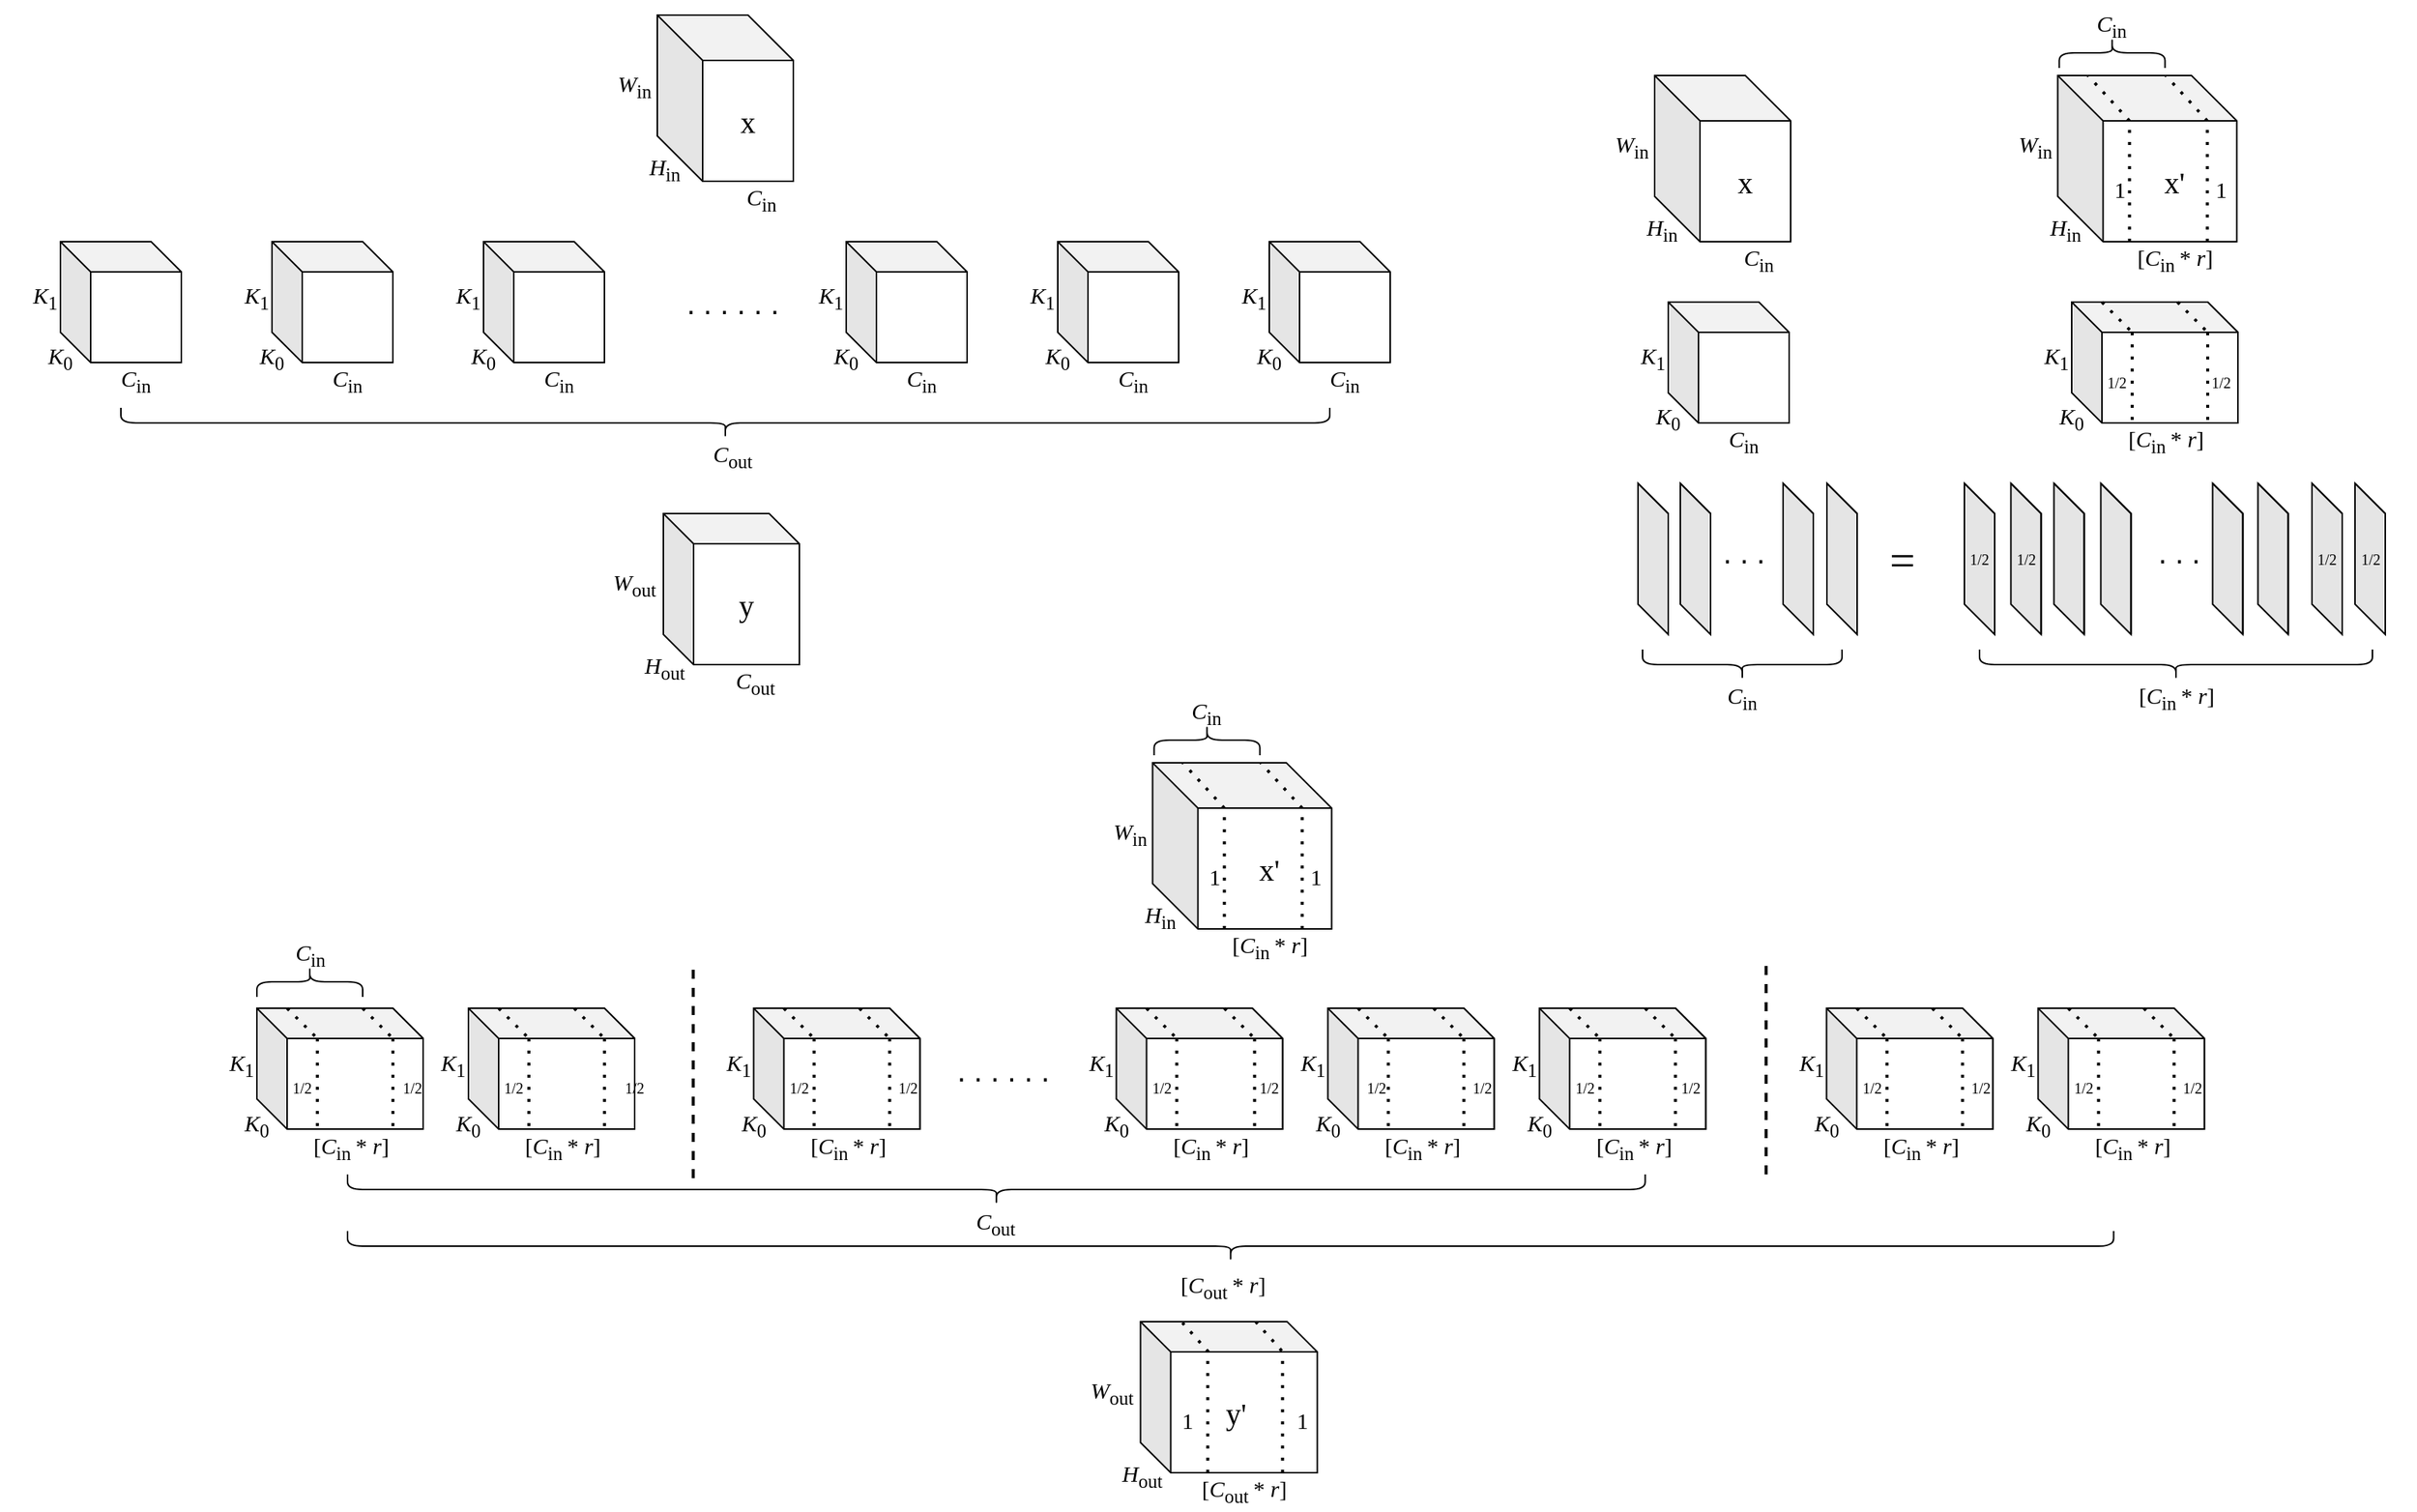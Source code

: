 <mxfile version="20.3.0" type="github" pages="3">
  <diagram id="lbchFRU-Mi7troICPyIK" name="第 1 页">
    <mxGraphModel dx="2840" dy="1078" grid="1" gridSize="10" guides="1" tooltips="1" connect="1" arrows="1" fold="1" page="1" pageScale="1" pageWidth="827" pageHeight="1169" math="0" shadow="0">
      <root>
        <mxCell id="0" />
        <mxCell id="1" parent="0" />
        <mxCell id="nt_aSUkmN2T9LPsWKvxq-2" value="" style="shape=cube;whiteSpace=wrap;html=1;boundedLbl=1;backgroundOutline=1;darkOpacity=0.05;darkOpacity2=0.1;" vertex="1" parent="1">
          <mxGeometry x="240" y="160" width="80" height="80" as="geometry" />
        </mxCell>
        <mxCell id="nt_aSUkmN2T9LPsWKvxq-8" value="&lt;font style=&quot;font-size: 20px;&quot;&gt;. . . . . .&lt;/font&gt;" style="text;html=1;strokeColor=none;fillColor=none;align=center;verticalAlign=middle;whiteSpace=wrap;rounded=0;" vertex="1" parent="1">
          <mxGeometry x="350" y="185" width="110" height="30" as="geometry" />
        </mxCell>
        <mxCell id="nt_aSUkmN2T9LPsWKvxq-9" value="&lt;font style=&quot;font-size: 15px;&quot; face=&quot;Times New Roman&quot;&gt;&lt;i&gt;K&lt;/i&gt;&lt;sub&gt;0&lt;/sub&gt;&lt;/font&gt;" style="text;html=1;strokeColor=none;fillColor=none;align=center;verticalAlign=middle;whiteSpace=wrap;rounded=0;fontSize=20;" vertex="1" parent="1">
          <mxGeometry x="210" y="220" width="60" height="30" as="geometry" />
        </mxCell>
        <mxCell id="nt_aSUkmN2T9LPsWKvxq-10" value="&lt;font style=&quot;font-size: 15px;&quot; face=&quot;Times New Roman&quot;&gt;&lt;i&gt;K&lt;/i&gt;&lt;sub&gt;1&lt;/sub&gt;&lt;/font&gt;" style="text;html=1;strokeColor=none;fillColor=none;align=center;verticalAlign=middle;whiteSpace=wrap;rounded=0;fontSize=20;" vertex="1" parent="1">
          <mxGeometry x="200" y="180" width="60" height="30" as="geometry" />
        </mxCell>
        <mxCell id="nt_aSUkmN2T9LPsWKvxq-11" value="&lt;font style=&quot;font-size: 15px;&quot; face=&quot;Times New Roman&quot;&gt;&lt;i&gt;C&lt;/i&gt;&lt;sub&gt;in&lt;/sub&gt;&lt;/font&gt;" style="text;html=1;strokeColor=none;fillColor=none;align=center;verticalAlign=middle;whiteSpace=wrap;rounded=0;fontSize=20;" vertex="1" parent="1">
          <mxGeometry x="260" y="235" width="60" height="30" as="geometry" />
        </mxCell>
        <mxCell id="nt_aSUkmN2T9LPsWKvxq-12" value="&lt;font style=&quot;font-size: 15px;&quot; face=&quot;Times New Roman&quot;&gt;&lt;i&gt;C&lt;/i&gt;&lt;sub&gt;out&lt;/sub&gt;&lt;/font&gt;" style="text;html=1;strokeColor=none;fillColor=none;align=center;verticalAlign=middle;whiteSpace=wrap;rounded=0;fontSize=20;" vertex="1" parent="1">
          <mxGeometry x="375" y="285" width="60" height="30" as="geometry" />
        </mxCell>
        <mxCell id="nt_aSUkmN2T9LPsWKvxq-13" value="" style="shape=cube;whiteSpace=wrap;html=1;boundedLbl=1;backgroundOutline=1;darkOpacity=0.05;darkOpacity2=0.1;" vertex="1" parent="1">
          <mxGeometry x="100" y="160" width="80" height="80" as="geometry" />
        </mxCell>
        <mxCell id="nt_aSUkmN2T9LPsWKvxq-14" value="&lt;font style=&quot;font-size: 15px;&quot; face=&quot;Times New Roman&quot;&gt;&lt;i&gt;K&lt;/i&gt;&lt;sub&gt;0&lt;/sub&gt;&lt;/font&gt;" style="text;html=1;strokeColor=none;fillColor=none;align=center;verticalAlign=middle;whiteSpace=wrap;rounded=0;fontSize=20;" vertex="1" parent="1">
          <mxGeometry x="70" y="220" width="60" height="30" as="geometry" />
        </mxCell>
        <mxCell id="nt_aSUkmN2T9LPsWKvxq-15" value="&lt;font style=&quot;font-size: 15px;&quot; face=&quot;Times New Roman&quot;&gt;&lt;i&gt;K&lt;/i&gt;&lt;sub&gt;1&lt;/sub&gt;&lt;/font&gt;" style="text;html=1;strokeColor=none;fillColor=none;align=center;verticalAlign=middle;whiteSpace=wrap;rounded=0;fontSize=20;" vertex="1" parent="1">
          <mxGeometry x="60" y="180" width="60" height="30" as="geometry" />
        </mxCell>
        <mxCell id="nt_aSUkmN2T9LPsWKvxq-16" value="&lt;font style=&quot;font-size: 15px;&quot; face=&quot;Times New Roman&quot;&gt;&lt;i&gt;C&lt;/i&gt;&lt;sub&gt;in&lt;/sub&gt;&lt;/font&gt;" style="text;html=1;strokeColor=none;fillColor=none;align=center;verticalAlign=middle;whiteSpace=wrap;rounded=0;fontSize=20;" vertex="1" parent="1">
          <mxGeometry x="120" y="235" width="60" height="30" as="geometry" />
        </mxCell>
        <mxCell id="nt_aSUkmN2T9LPsWKvxq-17" value="" style="shape=cube;whiteSpace=wrap;html=1;boundedLbl=1;backgroundOutline=1;darkOpacity=0.05;darkOpacity2=0.1;" vertex="1" parent="1">
          <mxGeometry x="-40" y="160" width="80" height="80" as="geometry" />
        </mxCell>
        <mxCell id="nt_aSUkmN2T9LPsWKvxq-18" value="&lt;font style=&quot;font-size: 15px;&quot; face=&quot;Times New Roman&quot;&gt;&lt;i&gt;K&lt;/i&gt;&lt;sub&gt;0&lt;/sub&gt;&lt;/font&gt;" style="text;html=1;strokeColor=none;fillColor=none;align=center;verticalAlign=middle;whiteSpace=wrap;rounded=0;fontSize=20;" vertex="1" parent="1">
          <mxGeometry x="-70" y="220" width="60" height="30" as="geometry" />
        </mxCell>
        <mxCell id="nt_aSUkmN2T9LPsWKvxq-19" value="&lt;font style=&quot;font-size: 15px;&quot; face=&quot;Times New Roman&quot;&gt;&lt;i&gt;K&lt;/i&gt;&lt;sub&gt;1&lt;/sub&gt;&lt;/font&gt;" style="text;html=1;strokeColor=none;fillColor=none;align=center;verticalAlign=middle;whiteSpace=wrap;rounded=0;fontSize=20;" vertex="1" parent="1">
          <mxGeometry x="-80" y="180" width="60" height="30" as="geometry" />
        </mxCell>
        <mxCell id="nt_aSUkmN2T9LPsWKvxq-20" value="&lt;font style=&quot;font-size: 15px;&quot; face=&quot;Times New Roman&quot;&gt;&lt;i&gt;C&lt;/i&gt;&lt;sub&gt;in&lt;/sub&gt;&lt;/font&gt;" style="text;html=1;strokeColor=none;fillColor=none;align=center;verticalAlign=middle;whiteSpace=wrap;rounded=0;fontSize=20;" vertex="1" parent="1">
          <mxGeometry x="-20" y="235" width="60" height="30" as="geometry" />
        </mxCell>
        <mxCell id="nt_aSUkmN2T9LPsWKvxq-21" value="" style="shape=cube;whiteSpace=wrap;html=1;boundedLbl=1;backgroundOutline=1;darkOpacity=0.05;darkOpacity2=0.1;" vertex="1" parent="1">
          <mxGeometry x="760" y="160" width="80" height="80" as="geometry" />
        </mxCell>
        <mxCell id="nt_aSUkmN2T9LPsWKvxq-22" value="&lt;font style=&quot;font-size: 15px;&quot; face=&quot;Times New Roman&quot;&gt;&lt;i&gt;K&lt;/i&gt;&lt;sub&gt;0&lt;/sub&gt;&lt;/font&gt;" style="text;html=1;strokeColor=none;fillColor=none;align=center;verticalAlign=middle;whiteSpace=wrap;rounded=0;fontSize=20;" vertex="1" parent="1">
          <mxGeometry x="730" y="220" width="60" height="30" as="geometry" />
        </mxCell>
        <mxCell id="nt_aSUkmN2T9LPsWKvxq-23" value="&lt;font style=&quot;font-size: 15px;&quot; face=&quot;Times New Roman&quot;&gt;&lt;i&gt;K&lt;/i&gt;&lt;sub&gt;1&lt;/sub&gt;&lt;/font&gt;" style="text;html=1;strokeColor=none;fillColor=none;align=center;verticalAlign=middle;whiteSpace=wrap;rounded=0;fontSize=20;" vertex="1" parent="1">
          <mxGeometry x="720" y="180" width="60" height="30" as="geometry" />
        </mxCell>
        <mxCell id="nt_aSUkmN2T9LPsWKvxq-24" value="&lt;font style=&quot;font-size: 15px;&quot; face=&quot;Times New Roman&quot;&gt;&lt;i&gt;C&lt;/i&gt;&lt;sub&gt;in&lt;/sub&gt;&lt;/font&gt;" style="text;html=1;strokeColor=none;fillColor=none;align=center;verticalAlign=middle;whiteSpace=wrap;rounded=0;fontSize=20;" vertex="1" parent="1">
          <mxGeometry x="780" y="235" width="60" height="30" as="geometry" />
        </mxCell>
        <mxCell id="nt_aSUkmN2T9LPsWKvxq-25" value="" style="shape=cube;whiteSpace=wrap;html=1;boundedLbl=1;backgroundOutline=1;darkOpacity=0.05;darkOpacity2=0.1;" vertex="1" parent="1">
          <mxGeometry x="620" y="160" width="80" height="80" as="geometry" />
        </mxCell>
        <mxCell id="nt_aSUkmN2T9LPsWKvxq-26" value="&lt;font style=&quot;font-size: 15px;&quot; face=&quot;Times New Roman&quot;&gt;&lt;i&gt;K&lt;/i&gt;&lt;sub&gt;0&lt;/sub&gt;&lt;/font&gt;" style="text;html=1;strokeColor=none;fillColor=none;align=center;verticalAlign=middle;whiteSpace=wrap;rounded=0;fontSize=20;" vertex="1" parent="1">
          <mxGeometry x="590" y="220" width="60" height="30" as="geometry" />
        </mxCell>
        <mxCell id="nt_aSUkmN2T9LPsWKvxq-27" value="&lt;font style=&quot;font-size: 15px;&quot; face=&quot;Times New Roman&quot;&gt;&lt;i&gt;K&lt;/i&gt;&lt;sub&gt;1&lt;/sub&gt;&lt;/font&gt;" style="text;html=1;strokeColor=none;fillColor=none;align=center;verticalAlign=middle;whiteSpace=wrap;rounded=0;fontSize=20;" vertex="1" parent="1">
          <mxGeometry x="580" y="180" width="60" height="30" as="geometry" />
        </mxCell>
        <mxCell id="nt_aSUkmN2T9LPsWKvxq-28" value="&lt;font style=&quot;font-size: 15px;&quot; face=&quot;Times New Roman&quot;&gt;&lt;i&gt;C&lt;/i&gt;&lt;sub&gt;in&lt;/sub&gt;&lt;/font&gt;" style="text;html=1;strokeColor=none;fillColor=none;align=center;verticalAlign=middle;whiteSpace=wrap;rounded=0;fontSize=20;" vertex="1" parent="1">
          <mxGeometry x="640" y="235" width="60" height="30" as="geometry" />
        </mxCell>
        <mxCell id="nt_aSUkmN2T9LPsWKvxq-29" value="" style="shape=cube;whiteSpace=wrap;html=1;boundedLbl=1;backgroundOutline=1;darkOpacity=0.05;darkOpacity2=0.1;" vertex="1" parent="1">
          <mxGeometry x="480" y="160" width="80" height="80" as="geometry" />
        </mxCell>
        <mxCell id="nt_aSUkmN2T9LPsWKvxq-30" value="&lt;font style=&quot;font-size: 15px;&quot; face=&quot;Times New Roman&quot;&gt;&lt;i&gt;K&lt;/i&gt;&lt;sub&gt;0&lt;/sub&gt;&lt;/font&gt;" style="text;html=1;strokeColor=none;fillColor=none;align=center;verticalAlign=middle;whiteSpace=wrap;rounded=0;fontSize=20;" vertex="1" parent="1">
          <mxGeometry x="450" y="220" width="60" height="30" as="geometry" />
        </mxCell>
        <mxCell id="nt_aSUkmN2T9LPsWKvxq-31" value="&lt;font style=&quot;font-size: 15px;&quot; face=&quot;Times New Roman&quot;&gt;&lt;i&gt;K&lt;/i&gt;&lt;sub&gt;1&lt;/sub&gt;&lt;/font&gt;" style="text;html=1;strokeColor=none;fillColor=none;align=center;verticalAlign=middle;whiteSpace=wrap;rounded=0;fontSize=20;" vertex="1" parent="1">
          <mxGeometry x="440" y="180" width="60" height="30" as="geometry" />
        </mxCell>
        <mxCell id="nt_aSUkmN2T9LPsWKvxq-32" value="&lt;font style=&quot;font-size: 15px;&quot; face=&quot;Times New Roman&quot;&gt;&lt;i&gt;C&lt;/i&gt;&lt;sub&gt;in&lt;/sub&gt;&lt;/font&gt;" style="text;html=1;strokeColor=none;fillColor=none;align=center;verticalAlign=middle;whiteSpace=wrap;rounded=0;fontSize=20;" vertex="1" parent="1">
          <mxGeometry x="500" y="235" width="60" height="30" as="geometry" />
        </mxCell>
        <mxCell id="nt_aSUkmN2T9LPsWKvxq-33" value="" style="shape=curlyBracket;whiteSpace=wrap;html=1;rounded=1;flipH=1;fontFamily=Times New Roman;fontSize=15;direction=north;" vertex="1" parent="1">
          <mxGeometry y="270" width="800" height="20" as="geometry" />
        </mxCell>
        <mxCell id="nt_aSUkmN2T9LPsWKvxq-34" value="" style="shape=cube;whiteSpace=wrap;html=1;boundedLbl=1;backgroundOutline=1;darkOpacity=0.05;darkOpacity2=0.1;size=30;" vertex="1" parent="1">
          <mxGeometry x="355" y="10" width="90" height="110" as="geometry" />
        </mxCell>
        <mxCell id="nt_aSUkmN2T9LPsWKvxq-35" value="&lt;font style=&quot;font-size: 15px;&quot; face=&quot;Times New Roman&quot;&gt;&lt;i&gt;C&lt;/i&gt;&lt;sub&gt;in&lt;/sub&gt;&lt;/font&gt;" style="text;html=1;strokeColor=none;fillColor=none;align=center;verticalAlign=middle;whiteSpace=wrap;rounded=0;fontSize=20;" vertex="1" parent="1">
          <mxGeometry x="394" y="115" width="60" height="30" as="geometry" />
        </mxCell>
        <mxCell id="nt_aSUkmN2T9LPsWKvxq-36" value="&lt;font style=&quot;font-size: 15px;&quot; face=&quot;Times New Roman&quot;&gt;&lt;i&gt;H&lt;/i&gt;&lt;sub&gt;in&lt;/sub&gt;&lt;/font&gt;" style="text;html=1;strokeColor=none;fillColor=none;align=center;verticalAlign=middle;whiteSpace=wrap;rounded=0;fontSize=20;" vertex="1" parent="1">
          <mxGeometry x="330" y="95" width="60" height="30" as="geometry" />
        </mxCell>
        <mxCell id="nt_aSUkmN2T9LPsWKvxq-37" value="&lt;font style=&quot;font-size: 15px;&quot; face=&quot;Times New Roman&quot;&gt;&lt;i&gt;W&lt;/i&gt;&lt;sub&gt;in&lt;/sub&gt;&lt;/font&gt;" style="text;html=1;strokeColor=none;fillColor=none;align=center;verticalAlign=middle;whiteSpace=wrap;rounded=0;fontSize=20;" vertex="1" parent="1">
          <mxGeometry x="310" y="40" width="60" height="30" as="geometry" />
        </mxCell>
        <mxCell id="nt_aSUkmN2T9LPsWKvxq-38" value="&lt;font style=&quot;font-size: 20px;&quot; face=&quot;Times New Roman&quot;&gt;x&lt;/font&gt;" style="text;html=1;strokeColor=none;fillColor=none;align=center;verticalAlign=middle;whiteSpace=wrap;rounded=0;fontSize=20;" vertex="1" parent="1">
          <mxGeometry x="385" y="65" width="60" height="30" as="geometry" />
        </mxCell>
        <mxCell id="nt_aSUkmN2T9LPsWKvxq-39" value="" style="shape=cube;whiteSpace=wrap;html=1;boundedLbl=1;backgroundOutline=1;darkOpacity=0.05;darkOpacity2=0.1;size=20;" vertex="1" parent="1">
          <mxGeometry x="359" y="340" width="90" height="100" as="geometry" />
        </mxCell>
        <mxCell id="nt_aSUkmN2T9LPsWKvxq-42" value="&lt;font style=&quot;font-size: 15px;&quot; face=&quot;Times New Roman&quot;&gt;&lt;i&gt;C&lt;/i&gt;&lt;sub&gt;out&lt;/sub&gt;&lt;/font&gt;" style="text;html=1;strokeColor=none;fillColor=none;align=center;verticalAlign=middle;whiteSpace=wrap;rounded=0;fontSize=20;" vertex="1" parent="1">
          <mxGeometry x="390" y="435" width="60" height="30" as="geometry" />
        </mxCell>
        <mxCell id="nt_aSUkmN2T9LPsWKvxq-43" value="&lt;font style=&quot;font-size: 15px;&quot; face=&quot;Times New Roman&quot;&gt;&lt;i&gt;W&lt;/i&gt;&lt;sub&gt;out&lt;/sub&gt;&lt;/font&gt;" style="text;html=1;strokeColor=none;fillColor=none;align=center;verticalAlign=middle;whiteSpace=wrap;rounded=0;fontSize=20;" vertex="1" parent="1">
          <mxGeometry x="310" y="370" width="60" height="30" as="geometry" />
        </mxCell>
        <mxCell id="nt_aSUkmN2T9LPsWKvxq-44" value="&lt;font style=&quot;font-size: 15px;&quot; face=&quot;Times New Roman&quot;&gt;&lt;i&gt;H&lt;/i&gt;&lt;sub&gt;out&lt;/sub&gt;&lt;/font&gt;" style="text;html=1;strokeColor=none;fillColor=none;align=center;verticalAlign=middle;whiteSpace=wrap;rounded=0;fontSize=20;" vertex="1" parent="1">
          <mxGeometry x="330" y="425" width="60" height="30" as="geometry" />
        </mxCell>
        <mxCell id="nt_aSUkmN2T9LPsWKvxq-45" value="&lt;font style=&quot;font-size: 20px;&quot; face=&quot;Times New Roman&quot;&gt;y&lt;/font&gt;" style="text;html=1;strokeColor=none;fillColor=none;align=center;verticalAlign=middle;whiteSpace=wrap;rounded=0;fontSize=20;" vertex="1" parent="1">
          <mxGeometry x="384" y="385" width="60" height="30" as="geometry" />
        </mxCell>
        <mxCell id="QoDMLscVWp2KbqQbqMYa-1" value="" style="shape=cube;whiteSpace=wrap;html=1;boundedLbl=1;backgroundOutline=1;darkOpacity=0.05;darkOpacity2=0.1;size=30;" vertex="1" parent="1">
          <mxGeometry x="1015" y="50" width="90" height="110" as="geometry" />
        </mxCell>
        <mxCell id="QoDMLscVWp2KbqQbqMYa-2" value="&lt;font style=&quot;font-size: 15px;&quot; face=&quot;Times New Roman&quot;&gt;&lt;i&gt;C&lt;/i&gt;&lt;sub&gt;in&lt;/sub&gt;&lt;/font&gt;" style="text;html=1;strokeColor=none;fillColor=none;align=center;verticalAlign=middle;whiteSpace=wrap;rounded=0;fontSize=20;" vertex="1" parent="1">
          <mxGeometry x="1054" y="155" width="60" height="30" as="geometry" />
        </mxCell>
        <mxCell id="QoDMLscVWp2KbqQbqMYa-3" value="&lt;font style=&quot;font-size: 15px;&quot; face=&quot;Times New Roman&quot;&gt;&lt;i&gt;H&lt;/i&gt;&lt;sub&gt;in&lt;/sub&gt;&lt;/font&gt;" style="text;html=1;strokeColor=none;fillColor=none;align=center;verticalAlign=middle;whiteSpace=wrap;rounded=0;fontSize=20;" vertex="1" parent="1">
          <mxGeometry x="990" y="135" width="60" height="30" as="geometry" />
        </mxCell>
        <mxCell id="QoDMLscVWp2KbqQbqMYa-4" value="&lt;font style=&quot;font-size: 15px;&quot; face=&quot;Times New Roman&quot;&gt;&lt;i&gt;W&lt;/i&gt;&lt;sub&gt;in&lt;/sub&gt;&lt;/font&gt;" style="text;html=1;strokeColor=none;fillColor=none;align=center;verticalAlign=middle;whiteSpace=wrap;rounded=0;fontSize=20;" vertex="1" parent="1">
          <mxGeometry x="970" y="80" width="60" height="30" as="geometry" />
        </mxCell>
        <mxCell id="QoDMLscVWp2KbqQbqMYa-5" value="&lt;font style=&quot;font-size: 20px;&quot; face=&quot;Times New Roman&quot;&gt;x&lt;/font&gt;" style="text;html=1;strokeColor=none;fillColor=none;align=center;verticalAlign=middle;whiteSpace=wrap;rounded=0;fontSize=20;" vertex="1" parent="1">
          <mxGeometry x="1045" y="105" width="60" height="30" as="geometry" />
        </mxCell>
        <mxCell id="QoDMLscVWp2KbqQbqMYa-6" value="" style="shape=cube;whiteSpace=wrap;html=1;boundedLbl=1;backgroundOutline=1;darkOpacity=0.05;darkOpacity2=0.1;" vertex="1" parent="1">
          <mxGeometry x="1024" y="200" width="80" height="80" as="geometry" />
        </mxCell>
        <mxCell id="QoDMLscVWp2KbqQbqMYa-7" value="&lt;font style=&quot;font-size: 15px;&quot; face=&quot;Times New Roman&quot;&gt;&lt;i&gt;K&lt;/i&gt;&lt;sub&gt;0&lt;/sub&gt;&lt;/font&gt;" style="text;html=1;strokeColor=none;fillColor=none;align=center;verticalAlign=middle;whiteSpace=wrap;rounded=0;fontSize=20;" vertex="1" parent="1">
          <mxGeometry x="994" y="260" width="60" height="30" as="geometry" />
        </mxCell>
        <mxCell id="QoDMLscVWp2KbqQbqMYa-8" value="&lt;font style=&quot;font-size: 15px;&quot; face=&quot;Times New Roman&quot;&gt;&lt;i&gt;K&lt;/i&gt;&lt;sub&gt;1&lt;/sub&gt;&lt;/font&gt;" style="text;html=1;strokeColor=none;fillColor=none;align=center;verticalAlign=middle;whiteSpace=wrap;rounded=0;fontSize=20;" vertex="1" parent="1">
          <mxGeometry x="984" y="220" width="60" height="30" as="geometry" />
        </mxCell>
        <mxCell id="QoDMLscVWp2KbqQbqMYa-9" value="&lt;font style=&quot;font-size: 15px;&quot; face=&quot;Times New Roman&quot;&gt;&lt;i&gt;C&lt;/i&gt;&lt;sub&gt;in&lt;/sub&gt;&lt;/font&gt;" style="text;html=1;strokeColor=none;fillColor=none;align=center;verticalAlign=middle;whiteSpace=wrap;rounded=0;fontSize=20;" vertex="1" parent="1">
          <mxGeometry x="1044" y="275" width="60" height="30" as="geometry" />
        </mxCell>
        <mxCell id="QoDMLscVWp2KbqQbqMYa-10" value="" style="group" vertex="1" connectable="0" parent="1">
          <mxGeometry x="1251" y="200" width="155" height="105" as="geometry" />
        </mxCell>
        <mxCell id="QoDMLscVWp2KbqQbqMYa-11" value="" style="shape=cube;whiteSpace=wrap;html=1;boundedLbl=1;backgroundOutline=1;darkOpacity=0.05;darkOpacity2=0.1;" vertex="1" parent="QoDMLscVWp2KbqQbqMYa-10">
          <mxGeometry x="100" width="50" height="80" as="geometry" />
        </mxCell>
        <mxCell id="QoDMLscVWp2KbqQbqMYa-12" value="" style="shape=cube;whiteSpace=wrap;html=1;boundedLbl=1;backgroundOutline=1;darkOpacity=0.05;darkOpacity2=0.1;" vertex="1" parent="QoDMLscVWp2KbqQbqMYa-10">
          <mxGeometry x="40" width="110" height="80" as="geometry" />
        </mxCell>
        <mxCell id="QoDMLscVWp2KbqQbqMYa-13" value="&lt;font style=&quot;font-size: 15px;&quot; face=&quot;Times New Roman&quot;&gt;&lt;i&gt;K&lt;/i&gt;&lt;sub&gt;0&lt;/sub&gt;&lt;/font&gt;" style="text;html=1;strokeColor=none;fillColor=none;align=center;verticalAlign=middle;whiteSpace=wrap;rounded=0;fontSize=20;" vertex="1" parent="QoDMLscVWp2KbqQbqMYa-10">
          <mxGeometry x="10" y="60" width="60" height="30" as="geometry" />
        </mxCell>
        <mxCell id="QoDMLscVWp2KbqQbqMYa-14" value="&lt;font style=&quot;font-size: 15px;&quot; face=&quot;Times New Roman&quot;&gt;&lt;i&gt;K&lt;/i&gt;&lt;sub&gt;1&lt;/sub&gt;&lt;/font&gt;" style="text;html=1;strokeColor=none;fillColor=none;align=center;verticalAlign=middle;whiteSpace=wrap;rounded=0;fontSize=20;" vertex="1" parent="QoDMLscVWp2KbqQbqMYa-10">
          <mxGeometry y="20" width="60" height="30" as="geometry" />
        </mxCell>
        <mxCell id="QoDMLscVWp2KbqQbqMYa-15" value="&lt;font style=&quot;font-size: 15px;&quot; face=&quot;Times New Roman&quot;&gt;[&lt;i&gt;C&lt;/i&gt;&lt;sub&gt;in&amp;nbsp;&lt;/sub&gt;&lt;/font&gt;&lt;span style=&quot;font-family: &amp;quot;Times New Roman&amp;quot;; font-size: 15px;&quot;&gt;* &lt;i&gt;r&lt;/i&gt;]&lt;/span&gt;" style="text;html=1;strokeColor=none;fillColor=none;align=center;verticalAlign=middle;whiteSpace=wrap;rounded=0;fontSize=20;" vertex="1" parent="QoDMLscVWp2KbqQbqMYa-10">
          <mxGeometry x="50" y="75" width="105" height="30" as="geometry" />
        </mxCell>
        <mxCell id="QoDMLscVWp2KbqQbqMYa-16" value="" style="endArrow=none;dashed=1;html=1;dashPattern=1 3;strokeWidth=2;rounded=0;fontFamily=Times New Roman;fontSize=20;" edge="1" parent="QoDMLscVWp2KbqQbqMYa-10">
          <mxGeometry width="50" height="50" relative="1" as="geometry">
            <mxPoint x="130" y="20" as="sourcePoint" />
            <mxPoint x="130" y="80" as="targetPoint" />
          </mxGeometry>
        </mxCell>
        <mxCell id="QoDMLscVWp2KbqQbqMYa-17" value="" style="endArrow=none;dashed=1;html=1;dashPattern=1 3;strokeWidth=2;rounded=0;fontFamily=Times New Roman;fontSize=20;" edge="1" parent="QoDMLscVWp2KbqQbqMYa-10">
          <mxGeometry width="50" height="50" relative="1" as="geometry">
            <mxPoint x="110" as="sourcePoint" />
            <mxPoint x="130" y="20" as="targetPoint" />
          </mxGeometry>
        </mxCell>
        <mxCell id="QoDMLscVWp2KbqQbqMYa-18" value="" style="endArrow=none;dashed=1;html=1;dashPattern=1 3;strokeWidth=2;rounded=0;fontFamily=Times New Roman;fontSize=20;" edge="1" parent="QoDMLscVWp2KbqQbqMYa-10">
          <mxGeometry width="50" height="50" relative="1" as="geometry">
            <mxPoint x="80" y="20" as="sourcePoint" />
            <mxPoint x="80" y="80" as="targetPoint" />
          </mxGeometry>
        </mxCell>
        <mxCell id="QoDMLscVWp2KbqQbqMYa-19" value="" style="endArrow=none;dashed=1;html=1;dashPattern=1 3;strokeWidth=2;rounded=0;fontFamily=Times New Roman;fontSize=20;" edge="1" parent="QoDMLscVWp2KbqQbqMYa-10">
          <mxGeometry width="50" height="50" relative="1" as="geometry">
            <mxPoint x="60" as="sourcePoint" />
            <mxPoint x="80" y="20" as="targetPoint" />
          </mxGeometry>
        </mxCell>
        <mxCell id="QoDMLscVWp2KbqQbqMYa-20" value="1/2" style="text;html=1;strokeColor=none;fillColor=none;align=center;verticalAlign=middle;whiteSpace=wrap;rounded=0;fontFamily=Times New Roman;fontSize=10;" vertex="1" parent="QoDMLscVWp2KbqQbqMYa-10">
          <mxGeometry x="40" y="37.5" width="60" height="30" as="geometry" />
        </mxCell>
        <mxCell id="QoDMLscVWp2KbqQbqMYa-21" value="" style="shape=cube;whiteSpace=wrap;html=1;boundedLbl=1;backgroundOutline=1;darkOpacity=0.05;darkOpacity2=0.1;size=30;" vertex="1" parent="1">
          <mxGeometry x="1281.75" y="50" width="118.5" height="110" as="geometry" />
        </mxCell>
        <mxCell id="QoDMLscVWp2KbqQbqMYa-22" value="&lt;font style=&quot;font-size: 15px;&quot; face=&quot;Times New Roman&quot;&gt;&lt;i&gt;H&lt;/i&gt;&lt;sub&gt;in&lt;/sub&gt;&lt;/font&gt;" style="text;html=1;strokeColor=none;fillColor=none;align=center;verticalAlign=middle;whiteSpace=wrap;rounded=0;fontSize=20;" vertex="1" parent="1">
          <mxGeometry x="1256.75" y="135" width="60" height="30" as="geometry" />
        </mxCell>
        <mxCell id="QoDMLscVWp2KbqQbqMYa-23" value="&lt;font style=&quot;font-size: 15px;&quot; face=&quot;Times New Roman&quot;&gt;&lt;i&gt;W&lt;/i&gt;&lt;sub&gt;in&lt;/sub&gt;&lt;/font&gt;" style="text;html=1;strokeColor=none;fillColor=none;align=center;verticalAlign=middle;whiteSpace=wrap;rounded=0;fontSize=20;" vertex="1" parent="1">
          <mxGeometry x="1236.75" y="80" width="60" height="30" as="geometry" />
        </mxCell>
        <mxCell id="QoDMLscVWp2KbqQbqMYa-24" value="&lt;font style=&quot;font-size: 20px;&quot; face=&quot;Times New Roman&quot;&gt;x&#39;&lt;/font&gt;" style="text;html=1;strokeColor=none;fillColor=none;align=center;verticalAlign=middle;whiteSpace=wrap;rounded=0;fontSize=20;" vertex="1" parent="1">
          <mxGeometry x="1329.25" y="105" width="60" height="30" as="geometry" />
        </mxCell>
        <mxCell id="QoDMLscVWp2KbqQbqMYa-25" value="&lt;font style=&quot;font-size: 15px;&quot; face=&quot;Times New Roman&quot;&gt;[&lt;i&gt;C&lt;/i&gt;&lt;sub&gt;in&amp;nbsp;&lt;/sub&gt;&lt;/font&gt;&lt;span style=&quot;font-family: &amp;quot;Times New Roman&amp;quot;; font-size: 15px;&quot;&gt;* &lt;i&gt;r&lt;/i&gt;]&lt;/span&gt;" style="text;html=1;strokeColor=none;fillColor=none;align=center;verticalAlign=middle;whiteSpace=wrap;rounded=0;fontSize=20;" vertex="1" parent="1">
          <mxGeometry x="1306.75" y="155" width="105" height="30" as="geometry" />
        </mxCell>
        <mxCell id="QoDMLscVWp2KbqQbqMYa-26" value="" style="endArrow=none;dashed=1;html=1;dashPattern=1 3;strokeWidth=2;rounded=0;fontFamily=Times New Roman;fontSize=20;" edge="1" parent="1">
          <mxGeometry width="50" height="50" relative="1" as="geometry">
            <mxPoint x="1380.75" y="160" as="sourcePoint" />
            <mxPoint x="1380.75" y="80" as="targetPoint" />
          </mxGeometry>
        </mxCell>
        <mxCell id="QoDMLscVWp2KbqQbqMYa-27" value="" style="endArrow=none;dashed=1;html=1;dashPattern=1 3;strokeWidth=2;rounded=0;fontFamily=Times New Roman;fontSize=20;" edge="1" parent="1">
          <mxGeometry width="50" height="50" relative="1" as="geometry">
            <mxPoint x="1380.75" y="80" as="sourcePoint" />
            <mxPoint x="1353.25" y="50" as="targetPoint" />
          </mxGeometry>
        </mxCell>
        <mxCell id="QoDMLscVWp2KbqQbqMYa-28" value="" style="endArrow=none;dashed=1;html=1;dashPattern=1 3;strokeWidth=2;rounded=0;fontFamily=Times New Roman;fontSize=20;" edge="1" parent="1">
          <mxGeometry width="50" height="50" relative="1" as="geometry">
            <mxPoint x="1329.25" y="160" as="sourcePoint" />
            <mxPoint x="1329.25" y="80" as="targetPoint" />
          </mxGeometry>
        </mxCell>
        <mxCell id="QoDMLscVWp2KbqQbqMYa-29" value="" style="endArrow=none;dashed=1;html=1;dashPattern=1 3;strokeWidth=2;rounded=0;fontFamily=Times New Roman;fontSize=20;" edge="1" parent="1">
          <mxGeometry width="50" height="50" relative="1" as="geometry">
            <mxPoint x="1329.25" y="80" as="sourcePoint" />
            <mxPoint x="1301.75" y="50" as="targetPoint" />
          </mxGeometry>
        </mxCell>
        <mxCell id="QoDMLscVWp2KbqQbqMYa-30" value="&lt;font style=&quot;font-size: 15px;&quot;&gt;1&lt;/font&gt;" style="text;html=1;strokeColor=none;fillColor=none;align=center;verticalAlign=middle;whiteSpace=wrap;rounded=0;fontFamily=Times New Roman;fontSize=10;" vertex="1" parent="1">
          <mxGeometry x="1292.75" y="110" width="60" height="30" as="geometry" />
        </mxCell>
        <mxCell id="QoDMLscVWp2KbqQbqMYa-31" value="&lt;font style=&quot;font-size: 15px;&quot;&gt;1&lt;/font&gt;" style="text;html=1;strokeColor=none;fillColor=none;align=center;verticalAlign=middle;whiteSpace=wrap;rounded=0;fontFamily=Times New Roman;fontSize=10;" vertex="1" parent="1">
          <mxGeometry x="1360.25" y="110" width="60" height="30" as="geometry" />
        </mxCell>
        <mxCell id="QoDMLscVWp2KbqQbqMYa-32" value="" style="shape=curlyBracket;whiteSpace=wrap;html=1;rounded=1;fontFamily=Times New Roman;fontSize=15;direction=south;" vertex="1" parent="1">
          <mxGeometry x="1282.75" y="25" width="70" height="20" as="geometry" />
        </mxCell>
        <mxCell id="QoDMLscVWp2KbqQbqMYa-33" value="&lt;font style=&quot;font-size: 15px;&quot; face=&quot;Times New Roman&quot;&gt;&lt;i&gt;C&lt;/i&gt;&lt;sub&gt;in&lt;/sub&gt;&lt;/font&gt;" style="text;html=1;strokeColor=none;fillColor=none;align=center;verticalAlign=middle;whiteSpace=wrap;rounded=0;fontSize=20;" vertex="1" parent="1">
          <mxGeometry x="1265.25" width="105" height="30" as="geometry" />
        </mxCell>
        <mxCell id="QoDMLscVWp2KbqQbqMYa-34" value="1/2" style="text;html=1;strokeColor=none;fillColor=none;align=center;verticalAlign=middle;whiteSpace=wrap;rounded=0;fontFamily=Times New Roman;fontSize=10;" vertex="1" parent="1">
          <mxGeometry x="1360.25" y="237.5" width="60" height="30" as="geometry" />
        </mxCell>
        <mxCell id="QoDMLscVWp2KbqQbqMYa-35" value="" style="shape=cube;whiteSpace=wrap;html=1;boundedLbl=1;backgroundOutline=1;darkOpacity=0.05;darkOpacity2=0.1;size=20;" vertex="1" parent="1">
          <mxGeometry x="1004" y="320" width="20" height="100" as="geometry" />
        </mxCell>
        <mxCell id="QoDMLscVWp2KbqQbqMYa-36" value="" style="shape=cube;whiteSpace=wrap;html=1;boundedLbl=1;backgroundOutline=1;darkOpacity=0.05;darkOpacity2=0.1;size=20;" vertex="1" parent="1">
          <mxGeometry x="1032" y="320" width="20" height="100" as="geometry" />
        </mxCell>
        <mxCell id="QoDMLscVWp2KbqQbqMYa-37" value="" style="shape=cube;whiteSpace=wrap;html=1;boundedLbl=1;backgroundOutline=1;darkOpacity=0.05;darkOpacity2=0.1;size=20;" vertex="1" parent="1">
          <mxGeometry x="1100" y="320" width="20" height="100" as="geometry" />
        </mxCell>
        <mxCell id="QoDMLscVWp2KbqQbqMYa-38" value="" style="shape=cube;whiteSpace=wrap;html=1;boundedLbl=1;backgroundOutline=1;darkOpacity=0.05;darkOpacity2=0.1;size=20;" vertex="1" parent="1">
          <mxGeometry x="1129" y="320" width="20" height="100" as="geometry" />
        </mxCell>
        <mxCell id="QoDMLscVWp2KbqQbqMYa-39" value="&lt;font style=&quot;font-size: 20px;&quot;&gt;. . .&amp;nbsp;&lt;/font&gt;" style="text;html=1;strokeColor=none;fillColor=none;align=center;verticalAlign=middle;whiteSpace=wrap;rounded=0;" vertex="1" parent="1">
          <mxGeometry x="1022" y="350" width="110" height="30" as="geometry" />
        </mxCell>
        <mxCell id="QoDMLscVWp2KbqQbqMYa-40" value="" style="shape=cube;whiteSpace=wrap;html=1;boundedLbl=1;backgroundOutline=1;darkOpacity=0.05;darkOpacity2=0.1;size=20;" vertex="1" parent="1">
          <mxGeometry x="1250.75" y="320" width="20" height="100" as="geometry" />
        </mxCell>
        <mxCell id="QoDMLscVWp2KbqQbqMYa-41" value="" style="shape=cube;whiteSpace=wrap;html=1;boundedLbl=1;backgroundOutline=1;darkOpacity=0.05;darkOpacity2=0.1;size=20;" vertex="1" parent="1">
          <mxGeometry x="1279.25" y="320" width="20" height="100" as="geometry" />
        </mxCell>
        <mxCell id="QoDMLscVWp2KbqQbqMYa-42" value="" style="shape=cube;whiteSpace=wrap;html=1;boundedLbl=1;backgroundOutline=1;darkOpacity=0.05;darkOpacity2=0.1;size=20;" vertex="1" parent="1">
          <mxGeometry x="1310.25" y="320" width="20" height="100" as="geometry" />
        </mxCell>
        <mxCell id="QoDMLscVWp2KbqQbqMYa-43" value="" style="shape=cube;whiteSpace=wrap;html=1;boundedLbl=1;backgroundOutline=1;darkOpacity=0.05;darkOpacity2=0.1;size=20;" vertex="1" parent="1">
          <mxGeometry x="1384.25" y="320" width="20" height="100" as="geometry" />
        </mxCell>
        <mxCell id="QoDMLscVWp2KbqQbqMYa-44" value="" style="shape=cube;whiteSpace=wrap;html=1;boundedLbl=1;backgroundOutline=1;darkOpacity=0.05;darkOpacity2=0.1;size=20;" vertex="1" parent="1">
          <mxGeometry x="1414.25" y="320" width="20" height="100" as="geometry" />
        </mxCell>
        <mxCell id="QoDMLscVWp2KbqQbqMYa-45" value="&lt;font style=&quot;font-size: 20px;&quot;&gt;. . .&amp;nbsp;&lt;/font&gt;" style="text;html=1;strokeColor=none;fillColor=none;align=center;verticalAlign=middle;whiteSpace=wrap;rounded=0;" vertex="1" parent="1">
          <mxGeometry x="1310.25" y="350" width="110" height="30" as="geometry" />
        </mxCell>
        <mxCell id="QoDMLscVWp2KbqQbqMYa-46" value="" style="shape=cube;whiteSpace=wrap;html=1;boundedLbl=1;backgroundOutline=1;darkOpacity=0.05;darkOpacity2=0.1;size=20;" vertex="1" parent="1">
          <mxGeometry x="1450" y="320" width="20" height="100" as="geometry" />
        </mxCell>
        <mxCell id="QoDMLscVWp2KbqQbqMYa-47" value="" style="shape=cube;whiteSpace=wrap;html=1;boundedLbl=1;backgroundOutline=1;darkOpacity=0.05;darkOpacity2=0.1;size=20;" vertex="1" parent="1">
          <mxGeometry x="1478.5" y="320" width="20" height="100" as="geometry" />
        </mxCell>
        <mxCell id="QoDMLscVWp2KbqQbqMYa-48" value="1/2" style="text;html=1;strokeColor=none;fillColor=none;align=center;verticalAlign=middle;whiteSpace=wrap;rounded=0;fontFamily=Times New Roman;fontSize=10;" vertex="1" parent="1">
          <mxGeometry x="1230.75" y="355" width="60" height="30" as="geometry" />
        </mxCell>
        <mxCell id="QoDMLscVWp2KbqQbqMYa-49" value="1/2" style="text;html=1;strokeColor=none;fillColor=none;align=center;verticalAlign=middle;whiteSpace=wrap;rounded=0;fontFamily=Times New Roman;fontSize=10;" vertex="1" parent="1">
          <mxGeometry x="1430" y="355" width="60" height="30" as="geometry" />
        </mxCell>
        <mxCell id="QoDMLscVWp2KbqQbqMYa-50" value="1/2" style="text;html=1;strokeColor=none;fillColor=none;align=center;verticalAlign=middle;whiteSpace=wrap;rounded=0;fontFamily=Times New Roman;fontSize=10;" vertex="1" parent="1">
          <mxGeometry x="1458.5" y="355" width="60" height="30" as="geometry" />
        </mxCell>
        <mxCell id="QoDMLscVWp2KbqQbqMYa-51" value="" style="shape=curlyBracket;whiteSpace=wrap;html=1;rounded=1;fontFamily=Times New Roman;fontSize=15;direction=north;" vertex="1" parent="1">
          <mxGeometry x="1007" y="430" width="132" height="20" as="geometry" />
        </mxCell>
        <mxCell id="QoDMLscVWp2KbqQbqMYa-52" value="" style="shape=curlyBracket;whiteSpace=wrap;html=1;rounded=1;fontFamily=Times New Roman;fontSize=15;direction=north;" vertex="1" parent="1">
          <mxGeometry x="1230" y="430" width="260" height="20" as="geometry" />
        </mxCell>
        <mxCell id="QoDMLscVWp2KbqQbqMYa-53" value="" style="shape=cube;whiteSpace=wrap;html=1;boundedLbl=1;backgroundOutline=1;darkOpacity=0.05;darkOpacity2=0.1;size=20;" vertex="1" parent="1">
          <mxGeometry x="1220" y="320" width="20" height="100" as="geometry" />
        </mxCell>
        <mxCell id="QoDMLscVWp2KbqQbqMYa-54" value="1/2" style="text;html=1;strokeColor=none;fillColor=none;align=center;verticalAlign=middle;whiteSpace=wrap;rounded=0;fontFamily=Times New Roman;fontSize=10;" vertex="1" parent="1">
          <mxGeometry x="1200" y="355" width="60" height="30" as="geometry" />
        </mxCell>
        <mxCell id="QoDMLscVWp2KbqQbqMYa-55" value="&lt;font style=&quot;font-size: 15px;&quot; face=&quot;Times New Roman&quot;&gt;&lt;i&gt;C&lt;/i&gt;&lt;sub&gt;in&lt;/sub&gt;&lt;/font&gt;" style="text;html=1;strokeColor=none;fillColor=none;align=center;verticalAlign=middle;whiteSpace=wrap;rounded=0;fontSize=20;" vertex="1" parent="1">
          <mxGeometry x="1043" y="445" width="60" height="30" as="geometry" />
        </mxCell>
        <mxCell id="QoDMLscVWp2KbqQbqMYa-56" value="&lt;font style=&quot;font-size: 15px;&quot; face=&quot;Times New Roman&quot;&gt;[&lt;i&gt;C&lt;/i&gt;&lt;sub&gt;in&amp;nbsp;&lt;/sub&gt;&lt;/font&gt;&lt;span style=&quot;font-family: &amp;quot;Times New Roman&amp;quot;; font-size: 15px;&quot;&gt;* &lt;i&gt;r&lt;/i&gt;]&lt;/span&gt;" style="text;html=1;strokeColor=none;fillColor=none;align=center;verticalAlign=middle;whiteSpace=wrap;rounded=0;fontSize=20;" vertex="1" parent="1">
          <mxGeometry x="1307.5" y="445" width="105" height="30" as="geometry" />
        </mxCell>
        <mxCell id="QoDMLscVWp2KbqQbqMYa-57" value="&lt;font style=&quot;font-size: 30px;&quot;&gt;=&lt;/font&gt;" style="text;html=1;strokeColor=none;fillColor=none;align=center;verticalAlign=middle;whiteSpace=wrap;rounded=0;fontFamily=Times New Roman;fontSize=15;" vertex="1" parent="1">
          <mxGeometry x="1149" y="355" width="60" height="30" as="geometry" />
        </mxCell>
        <mxCell id="Lx1MYeJ_uw7jxXd1sl1M-1" value="&lt;font style=&quot;font-size: 15px;&quot; face=&quot;Times New Roman&quot;&gt;[&lt;i&gt;C&lt;/i&gt;&lt;sub&gt;in&amp;nbsp;&lt;/sub&gt;&lt;/font&gt;&lt;span style=&quot;font-family: &amp;quot;Times New Roman&amp;quot;; font-size: 15px;&quot;&gt;* &lt;i&gt;r&lt;/i&gt;]&lt;/span&gt;" style="text;html=1;strokeColor=none;fillColor=none;align=center;verticalAlign=middle;whiteSpace=wrap;rounded=0;fontSize=20;" vertex="1" parent="1">
          <mxGeometry x="808.75" y="742.5" width="105" height="30" as="geometry" />
        </mxCell>
        <mxCell id="Lx1MYeJ_uw7jxXd1sl1M-2" value="&lt;font style=&quot;font-size: 15px;&quot; face=&quot;Times New Roman&quot;&gt;[&lt;i&gt;C&lt;/i&gt;&lt;sub&gt;in&amp;nbsp;&lt;/sub&gt;&lt;/font&gt;&lt;span style=&quot;font-family: &amp;quot;Times New Roman&amp;quot;; font-size: 15px;&quot;&gt;* &lt;i&gt;r&lt;/i&gt;]&lt;/span&gt;" style="text;html=1;strokeColor=none;fillColor=none;align=center;verticalAlign=middle;whiteSpace=wrap;rounded=0;fontSize=20;" vertex="1" parent="1">
          <mxGeometry x="948.75" y="742.5" width="105" height="30" as="geometry" />
        </mxCell>
        <mxCell id="Lx1MYeJ_uw7jxXd1sl1M-3" value="&lt;font style=&quot;font-size: 15px;&quot; face=&quot;Times New Roman&quot;&gt;[&lt;i&gt;C&lt;/i&gt;&lt;sub&gt;in&amp;nbsp;&lt;/sub&gt;&lt;/font&gt;&lt;span style=&quot;font-family: &amp;quot;Times New Roman&amp;quot;; font-size: 15px;&quot;&gt;* &lt;i&gt;r&lt;/i&gt;]&lt;/span&gt;" style="text;html=1;strokeColor=none;fillColor=none;align=center;verticalAlign=middle;whiteSpace=wrap;rounded=0;fontSize=20;" vertex="1" parent="1">
          <mxGeometry x="1138.75" y="742.5" width="105" height="30" as="geometry" />
        </mxCell>
        <mxCell id="Lx1MYeJ_uw7jxXd1sl1M-4" value="&lt;font style=&quot;font-size: 15px;&quot; face=&quot;Times New Roman&quot;&gt;[&lt;i&gt;C&lt;/i&gt;&lt;sub&gt;in&amp;nbsp;&lt;/sub&gt;&lt;/font&gt;&lt;span style=&quot;font-family: &amp;quot;Times New Roman&amp;quot;; font-size: 15px;&quot;&gt;* &lt;i&gt;r&lt;/i&gt;]&lt;/span&gt;" style="text;html=1;strokeColor=none;fillColor=none;align=center;verticalAlign=middle;whiteSpace=wrap;rounded=0;fontSize=20;" vertex="1" parent="1">
          <mxGeometry x="1278.75" y="742.5" width="105" height="30" as="geometry" />
        </mxCell>
        <mxCell id="Lx1MYeJ_uw7jxXd1sl1M-5" value="" style="shape=cube;whiteSpace=wrap;html=1;boundedLbl=1;backgroundOutline=1;darkOpacity=0.05;darkOpacity2=0.1;size=20;" vertex="1" parent="1">
          <mxGeometry x="735.75" y="875" width="50" height="100" as="geometry" />
        </mxCell>
        <mxCell id="Lx1MYeJ_uw7jxXd1sl1M-6" value="" style="shape=cube;whiteSpace=wrap;html=1;boundedLbl=1;backgroundOutline=1;darkOpacity=0.05;darkOpacity2=0.1;" vertex="1" parent="1">
          <mxGeometry x="1328.75" y="667.5" width="50" height="80" as="geometry" />
        </mxCell>
        <mxCell id="Lx1MYeJ_uw7jxXd1sl1M-7" value="" style="shape=cube;whiteSpace=wrap;html=1;boundedLbl=1;backgroundOutline=1;darkOpacity=0.05;darkOpacity2=0.1;" vertex="1" parent="1">
          <mxGeometry x="1188.75" y="667.5" width="50" height="80" as="geometry" />
        </mxCell>
        <mxCell id="Lx1MYeJ_uw7jxXd1sl1M-8" value="" style="shape=cube;whiteSpace=wrap;html=1;boundedLbl=1;backgroundOutline=1;darkOpacity=0.05;darkOpacity2=0.1;" vertex="1" parent="1">
          <mxGeometry x="998.75" y="667.5" width="50" height="80" as="geometry" />
        </mxCell>
        <mxCell id="Lx1MYeJ_uw7jxXd1sl1M-9" value="" style="shape=cube;whiteSpace=wrap;html=1;boundedLbl=1;backgroundOutline=1;darkOpacity=0.05;darkOpacity2=0.1;" vertex="1" parent="1">
          <mxGeometry x="858.75" y="667.5" width="50" height="80" as="geometry" />
        </mxCell>
        <mxCell id="Lx1MYeJ_uw7jxXd1sl1M-10" value="" style="shape=cube;whiteSpace=wrap;html=1;boundedLbl=1;backgroundOutline=1;darkOpacity=0.05;darkOpacity2=0.1;" vertex="1" parent="1">
          <mxGeometry x="718.75" y="667.5" width="50" height="80" as="geometry" />
        </mxCell>
        <mxCell id="Lx1MYeJ_uw7jxXd1sl1M-11" value="" style="shape=cube;whiteSpace=wrap;html=1;boundedLbl=1;backgroundOutline=1;darkOpacity=0.05;darkOpacity2=0.1;" vertex="1" parent="1">
          <mxGeometry x="150" y="667.5" width="50" height="80" as="geometry" />
        </mxCell>
        <mxCell id="Lx1MYeJ_uw7jxXd1sl1M-12" value="" style="shape=cube;whiteSpace=wrap;html=1;boundedLbl=1;backgroundOutline=1;darkOpacity=0.05;darkOpacity2=0.1;" vertex="1" parent="1">
          <mxGeometry x="290" y="667.5" width="50" height="80" as="geometry" />
        </mxCell>
        <mxCell id="Lx1MYeJ_uw7jxXd1sl1M-13" value="" style="shape=cube;whiteSpace=wrap;html=1;boundedLbl=1;backgroundOutline=1;darkOpacity=0.05;darkOpacity2=0.1;" vertex="1" parent="1">
          <mxGeometry x="478.75" y="667.5" width="50" height="80" as="geometry" />
        </mxCell>
        <mxCell id="Lx1MYeJ_uw7jxXd1sl1M-14" value="" style="shape=cube;whiteSpace=wrap;html=1;boundedLbl=1;backgroundOutline=1;darkOpacity=0.05;darkOpacity2=0.1;" vertex="1" parent="1">
          <mxGeometry x="418.75" y="667.5" width="110" height="80" as="geometry" />
        </mxCell>
        <mxCell id="Lx1MYeJ_uw7jxXd1sl1M-15" value="&lt;font style=&quot;font-size: 20px;&quot;&gt;. . . . . .&lt;/font&gt;" style="text;html=1;strokeColor=none;fillColor=none;align=center;verticalAlign=middle;whiteSpace=wrap;rounded=0;" vertex="1" parent="1">
          <mxGeometry x="528.75" y="692.5" width="110" height="30" as="geometry" />
        </mxCell>
        <mxCell id="Lx1MYeJ_uw7jxXd1sl1M-16" value="&lt;font style=&quot;font-size: 15px;&quot; face=&quot;Times New Roman&quot;&gt;&lt;i&gt;K&lt;/i&gt;&lt;sub&gt;0&lt;/sub&gt;&lt;/font&gt;" style="text;html=1;strokeColor=none;fillColor=none;align=center;verticalAlign=middle;whiteSpace=wrap;rounded=0;fontSize=20;" vertex="1" parent="1">
          <mxGeometry x="388.75" y="727.5" width="60" height="30" as="geometry" />
        </mxCell>
        <mxCell id="Lx1MYeJ_uw7jxXd1sl1M-17" value="&lt;font style=&quot;font-size: 15px;&quot; face=&quot;Times New Roman&quot;&gt;&lt;i&gt;K&lt;/i&gt;&lt;sub&gt;1&lt;/sub&gt;&lt;/font&gt;" style="text;html=1;strokeColor=none;fillColor=none;align=center;verticalAlign=middle;whiteSpace=wrap;rounded=0;fontSize=20;" vertex="1" parent="1">
          <mxGeometry x="378.75" y="687.5" width="60" height="30" as="geometry" />
        </mxCell>
        <mxCell id="Lx1MYeJ_uw7jxXd1sl1M-18" value="&lt;font style=&quot;font-size: 15px;&quot; face=&quot;Times New Roman&quot;&gt;[&lt;i&gt;C&lt;/i&gt;&lt;sub&gt;out&amp;nbsp;&lt;/sub&gt;&lt;/font&gt;&lt;span style=&quot;font-family: &amp;quot;Times New Roman&amp;quot;; font-size: 15px;&quot;&gt;* &lt;i&gt;r&lt;/i&gt;]&lt;/span&gt;" style="text;html=1;strokeColor=none;fillColor=none;align=center;verticalAlign=middle;whiteSpace=wrap;rounded=0;fontSize=20;" vertex="1" parent="1">
          <mxGeometry x="676.75" y="835" width="105" height="30" as="geometry" />
        </mxCell>
        <mxCell id="Lx1MYeJ_uw7jxXd1sl1M-19" value="" style="shape=cube;whiteSpace=wrap;html=1;boundedLbl=1;backgroundOutline=1;darkOpacity=0.05;darkOpacity2=0.1;" vertex="1" parent="1">
          <mxGeometry x="230" y="667.5" width="110" height="80" as="geometry" />
        </mxCell>
        <mxCell id="Lx1MYeJ_uw7jxXd1sl1M-20" value="&lt;font style=&quot;font-size: 15px;&quot; face=&quot;Times New Roman&quot;&gt;&lt;i&gt;K&lt;/i&gt;&lt;sub&gt;0&lt;/sub&gt;&lt;/font&gt;" style="text;html=1;strokeColor=none;fillColor=none;align=center;verticalAlign=middle;whiteSpace=wrap;rounded=0;fontSize=20;" vertex="1" parent="1">
          <mxGeometry x="200" y="727.5" width="60" height="30" as="geometry" />
        </mxCell>
        <mxCell id="Lx1MYeJ_uw7jxXd1sl1M-21" value="&lt;font style=&quot;font-size: 15px;&quot; face=&quot;Times New Roman&quot;&gt;&lt;i&gt;K&lt;/i&gt;&lt;sub&gt;1&lt;/sub&gt;&lt;/font&gt;" style="text;html=1;strokeColor=none;fillColor=none;align=center;verticalAlign=middle;whiteSpace=wrap;rounded=0;fontSize=20;" vertex="1" parent="1">
          <mxGeometry x="190" y="687.5" width="60" height="30" as="geometry" />
        </mxCell>
        <mxCell id="Lx1MYeJ_uw7jxXd1sl1M-22" value="" style="shape=cube;whiteSpace=wrap;html=1;boundedLbl=1;backgroundOutline=1;darkOpacity=0.05;darkOpacity2=0.1;" vertex="1" parent="1">
          <mxGeometry x="90" y="667.5" width="110" height="80" as="geometry" />
        </mxCell>
        <mxCell id="Lx1MYeJ_uw7jxXd1sl1M-23" value="&lt;font style=&quot;font-size: 15px;&quot; face=&quot;Times New Roman&quot;&gt;&lt;i&gt;K&lt;/i&gt;&lt;sub&gt;0&lt;/sub&gt;&lt;/font&gt;" style="text;html=1;strokeColor=none;fillColor=none;align=center;verticalAlign=middle;whiteSpace=wrap;rounded=0;fontSize=20;" vertex="1" parent="1">
          <mxGeometry x="60" y="727.5" width="60" height="30" as="geometry" />
        </mxCell>
        <mxCell id="Lx1MYeJ_uw7jxXd1sl1M-24" value="&lt;font style=&quot;font-size: 15px;&quot; face=&quot;Times New Roman&quot;&gt;&lt;i&gt;K&lt;/i&gt;&lt;sub&gt;1&lt;/sub&gt;&lt;/font&gt;" style="text;html=1;strokeColor=none;fillColor=none;align=center;verticalAlign=middle;whiteSpace=wrap;rounded=0;fontSize=20;" vertex="1" parent="1">
          <mxGeometry x="50" y="687.5" width="60" height="30" as="geometry" />
        </mxCell>
        <mxCell id="Lx1MYeJ_uw7jxXd1sl1M-25" value="" style="shape=cube;whiteSpace=wrap;html=1;boundedLbl=1;backgroundOutline=1;darkOpacity=0.05;darkOpacity2=0.1;" vertex="1" parent="1">
          <mxGeometry x="968.75" y="667.5" width="80" height="80" as="geometry" />
        </mxCell>
        <mxCell id="Lx1MYeJ_uw7jxXd1sl1M-26" value="&lt;font style=&quot;font-size: 15px;&quot; face=&quot;Times New Roman&quot;&gt;&lt;i&gt;K&lt;/i&gt;&lt;sub&gt;0&lt;/sub&gt;&lt;/font&gt;" style="text;html=1;strokeColor=none;fillColor=none;align=center;verticalAlign=middle;whiteSpace=wrap;rounded=0;fontSize=20;" vertex="1" parent="1">
          <mxGeometry x="908.75" y="727.5" width="60" height="30" as="geometry" />
        </mxCell>
        <mxCell id="Lx1MYeJ_uw7jxXd1sl1M-27" value="&lt;font style=&quot;font-size: 15px;&quot; face=&quot;Times New Roman&quot;&gt;&lt;i&gt;K&lt;/i&gt;&lt;sub&gt;1&lt;/sub&gt;&lt;/font&gt;" style="text;html=1;strokeColor=none;fillColor=none;align=center;verticalAlign=middle;whiteSpace=wrap;rounded=0;fontSize=20;" vertex="1" parent="1">
          <mxGeometry x="898.75" y="687.5" width="60" height="30" as="geometry" />
        </mxCell>
        <mxCell id="Lx1MYeJ_uw7jxXd1sl1M-28" value="" style="shape=cube;whiteSpace=wrap;html=1;boundedLbl=1;backgroundOutline=1;darkOpacity=0.05;darkOpacity2=0.1;" vertex="1" parent="1">
          <mxGeometry x="798.75" y="667.5" width="110" height="80" as="geometry" />
        </mxCell>
        <mxCell id="Lx1MYeJ_uw7jxXd1sl1M-29" value="&lt;font style=&quot;font-size: 15px;&quot; face=&quot;Times New Roman&quot;&gt;&lt;i&gt;K&lt;/i&gt;&lt;sub&gt;0&lt;/sub&gt;&lt;/font&gt;" style="text;html=1;strokeColor=none;fillColor=none;align=center;verticalAlign=middle;whiteSpace=wrap;rounded=0;fontSize=20;" vertex="1" parent="1">
          <mxGeometry x="768.75" y="727.5" width="60" height="30" as="geometry" />
        </mxCell>
        <mxCell id="Lx1MYeJ_uw7jxXd1sl1M-30" value="&lt;font style=&quot;font-size: 15px;&quot; face=&quot;Times New Roman&quot;&gt;&lt;i&gt;K&lt;/i&gt;&lt;sub&gt;1&lt;/sub&gt;&lt;/font&gt;" style="text;html=1;strokeColor=none;fillColor=none;align=center;verticalAlign=middle;whiteSpace=wrap;rounded=0;fontSize=20;" vertex="1" parent="1">
          <mxGeometry x="758.75" y="687.5" width="60" height="30" as="geometry" />
        </mxCell>
        <mxCell id="Lx1MYeJ_uw7jxXd1sl1M-31" value="" style="shape=cube;whiteSpace=wrap;html=1;boundedLbl=1;backgroundOutline=1;darkOpacity=0.05;darkOpacity2=0.1;" vertex="1" parent="1">
          <mxGeometry x="658.75" y="667.5" width="110" height="80" as="geometry" />
        </mxCell>
        <mxCell id="Lx1MYeJ_uw7jxXd1sl1M-32" value="&lt;font style=&quot;font-size: 15px;&quot; face=&quot;Times New Roman&quot;&gt;&lt;i&gt;K&lt;/i&gt;&lt;sub&gt;0&lt;/sub&gt;&lt;/font&gt;" style="text;html=1;strokeColor=none;fillColor=none;align=center;verticalAlign=middle;whiteSpace=wrap;rounded=0;fontSize=20;" vertex="1" parent="1">
          <mxGeometry x="628.75" y="727.5" width="60" height="30" as="geometry" />
        </mxCell>
        <mxCell id="Lx1MYeJ_uw7jxXd1sl1M-33" value="&lt;font style=&quot;font-size: 15px;&quot; face=&quot;Times New Roman&quot;&gt;&lt;i&gt;K&lt;/i&gt;&lt;sub&gt;1&lt;/sub&gt;&lt;/font&gt;" style="text;html=1;strokeColor=none;fillColor=none;align=center;verticalAlign=middle;whiteSpace=wrap;rounded=0;fontSize=20;" vertex="1" parent="1">
          <mxGeometry x="618.75" y="687.5" width="60" height="30" as="geometry" />
        </mxCell>
        <mxCell id="Lx1MYeJ_uw7jxXd1sl1M-34" value="" style="shape=curlyBracket;whiteSpace=wrap;html=1;rounded=1;flipH=1;fontFamily=Times New Roman;fontSize=15;direction=north;" vertex="1" parent="1">
          <mxGeometry x="150" y="815" width="1168.75" height="20" as="geometry" />
        </mxCell>
        <mxCell id="Lx1MYeJ_uw7jxXd1sl1M-35" value="" style="shape=cube;whiteSpace=wrap;html=1;boundedLbl=1;backgroundOutline=1;darkOpacity=0.05;darkOpacity2=0.1;size=30;" vertex="1" parent="1">
          <mxGeometry x="682.75" y="505" width="118.5" height="110" as="geometry" />
        </mxCell>
        <mxCell id="Lx1MYeJ_uw7jxXd1sl1M-36" value="&lt;font style=&quot;font-size: 15px;&quot; face=&quot;Times New Roman&quot;&gt;&lt;i&gt;H&lt;/i&gt;&lt;sub&gt;in&lt;/sub&gt;&lt;/font&gt;" style="text;html=1;strokeColor=none;fillColor=none;align=center;verticalAlign=middle;whiteSpace=wrap;rounded=0;fontSize=20;" vertex="1" parent="1">
          <mxGeometry x="657.75" y="590" width="60" height="30" as="geometry" />
        </mxCell>
        <mxCell id="Lx1MYeJ_uw7jxXd1sl1M-37" value="&lt;font style=&quot;font-size: 15px;&quot; face=&quot;Times New Roman&quot;&gt;&lt;i&gt;W&lt;/i&gt;&lt;sub&gt;in&lt;/sub&gt;&lt;/font&gt;" style="text;html=1;strokeColor=none;fillColor=none;align=center;verticalAlign=middle;whiteSpace=wrap;rounded=0;fontSize=20;" vertex="1" parent="1">
          <mxGeometry x="637.75" y="535" width="60" height="30" as="geometry" />
        </mxCell>
        <mxCell id="Lx1MYeJ_uw7jxXd1sl1M-38" value="&lt;font style=&quot;font-size: 20px;&quot; face=&quot;Times New Roman&quot;&gt;x&#39;&lt;/font&gt;" style="text;html=1;strokeColor=none;fillColor=none;align=center;verticalAlign=middle;whiteSpace=wrap;rounded=0;fontSize=20;" vertex="1" parent="1">
          <mxGeometry x="730.25" y="560" width="60" height="30" as="geometry" />
        </mxCell>
        <mxCell id="Lx1MYeJ_uw7jxXd1sl1M-39" value="" style="shape=cube;whiteSpace=wrap;html=1;boundedLbl=1;backgroundOutline=1;darkOpacity=0.05;darkOpacity2=0.1;size=20;" vertex="1" parent="1">
          <mxGeometry x="674.75" y="875" width="117" height="100" as="geometry" />
        </mxCell>
        <mxCell id="Lx1MYeJ_uw7jxXd1sl1M-40" value="&lt;font style=&quot;font-size: 15px;&quot; face=&quot;Times New Roman&quot;&gt;&lt;i&gt;W&lt;/i&gt;&lt;sub&gt;out&lt;/sub&gt;&lt;/font&gt;" style="text;html=1;strokeColor=none;fillColor=none;align=center;verticalAlign=middle;whiteSpace=wrap;rounded=0;fontSize=20;" vertex="1" parent="1">
          <mxGeometry x="625.75" y="905" width="60" height="30" as="geometry" />
        </mxCell>
        <mxCell id="Lx1MYeJ_uw7jxXd1sl1M-41" value="&lt;font style=&quot;font-size: 15px;&quot; face=&quot;Times New Roman&quot;&gt;&lt;i&gt;H&lt;/i&gt;&lt;sub&gt;out&lt;/sub&gt;&lt;/font&gt;" style="text;html=1;strokeColor=none;fillColor=none;align=center;verticalAlign=middle;whiteSpace=wrap;rounded=0;fontSize=20;" vertex="1" parent="1">
          <mxGeometry x="645.75" y="960" width="60" height="30" as="geometry" />
        </mxCell>
        <mxCell id="Lx1MYeJ_uw7jxXd1sl1M-42" value="&lt;font style=&quot;font-size: 20px;&quot; face=&quot;Times New Roman&quot;&gt;y&#39;&lt;/font&gt;" style="text;html=1;strokeColor=none;fillColor=none;align=center;verticalAlign=middle;whiteSpace=wrap;rounded=0;fontSize=20;" vertex="1" parent="1">
          <mxGeometry x="708.25" y="920" width="60" height="30" as="geometry" />
        </mxCell>
        <mxCell id="Lx1MYeJ_uw7jxXd1sl1M-43" value="" style="shape=cube;whiteSpace=wrap;html=1;boundedLbl=1;backgroundOutline=1;darkOpacity=0.05;darkOpacity2=0.1;" vertex="1" parent="1">
          <mxGeometry x="1268.75" y="667.5" width="110" height="80" as="geometry" />
        </mxCell>
        <mxCell id="Lx1MYeJ_uw7jxXd1sl1M-44" value="&lt;font style=&quot;font-size: 15px;&quot; face=&quot;Times New Roman&quot;&gt;&lt;i&gt;K&lt;/i&gt;&lt;sub&gt;0&lt;/sub&gt;&lt;/font&gt;" style="text;html=1;strokeColor=none;fillColor=none;align=center;verticalAlign=middle;whiteSpace=wrap;rounded=0;fontSize=20;" vertex="1" parent="1">
          <mxGeometry x="1238.75" y="727.5" width="60" height="30" as="geometry" />
        </mxCell>
        <mxCell id="Lx1MYeJ_uw7jxXd1sl1M-45" value="&lt;font style=&quot;font-size: 15px;&quot; face=&quot;Times New Roman&quot;&gt;&lt;i&gt;K&lt;/i&gt;&lt;sub&gt;1&lt;/sub&gt;&lt;/font&gt;" style="text;html=1;strokeColor=none;fillColor=none;align=center;verticalAlign=middle;whiteSpace=wrap;rounded=0;fontSize=20;" vertex="1" parent="1">
          <mxGeometry x="1228.75" y="687.5" width="60" height="30" as="geometry" />
        </mxCell>
        <mxCell id="Lx1MYeJ_uw7jxXd1sl1M-46" value="" style="shape=cube;whiteSpace=wrap;html=1;boundedLbl=1;backgroundOutline=1;darkOpacity=0.05;darkOpacity2=0.1;" vertex="1" parent="1">
          <mxGeometry x="1128.75" y="667.5" width="110" height="80" as="geometry" />
        </mxCell>
        <mxCell id="Lx1MYeJ_uw7jxXd1sl1M-47" value="&lt;font style=&quot;font-size: 15px;&quot; face=&quot;Times New Roman&quot;&gt;&lt;i&gt;K&lt;/i&gt;&lt;sub&gt;0&lt;/sub&gt;&lt;/font&gt;" style="text;html=1;strokeColor=none;fillColor=none;align=center;verticalAlign=middle;whiteSpace=wrap;rounded=0;fontSize=20;" vertex="1" parent="1">
          <mxGeometry x="1098.75" y="727.5" width="60" height="30" as="geometry" />
        </mxCell>
        <mxCell id="Lx1MYeJ_uw7jxXd1sl1M-48" value="&lt;font style=&quot;font-size: 15px;&quot; face=&quot;Times New Roman&quot;&gt;&lt;i&gt;K&lt;/i&gt;&lt;sub&gt;1&lt;/sub&gt;&lt;/font&gt;" style="text;html=1;strokeColor=none;fillColor=none;align=center;verticalAlign=middle;whiteSpace=wrap;rounded=0;fontSize=20;" vertex="1" parent="1">
          <mxGeometry x="1088.75" y="687.5" width="60" height="30" as="geometry" />
        </mxCell>
        <mxCell id="Lx1MYeJ_uw7jxXd1sl1M-49" value="&lt;font style=&quot;font-size: 15px;&quot; face=&quot;Times New Roman&quot;&gt;[&lt;i&gt;C&lt;/i&gt;&lt;sub&gt;in&amp;nbsp;&lt;/sub&gt;&lt;/font&gt;&lt;span style=&quot;font-family: &amp;quot;Times New Roman&amp;quot;; font-size: 15px;&quot;&gt;* &lt;i&gt;r&lt;/i&gt;]&lt;/span&gt;" style="text;html=1;strokeColor=none;fillColor=none;align=center;verticalAlign=middle;whiteSpace=wrap;rounded=0;fontSize=20;" vertex="1" parent="1">
          <mxGeometry x="707.75" y="610" width="105" height="30" as="geometry" />
        </mxCell>
        <mxCell id="Lx1MYeJ_uw7jxXd1sl1M-50" value="&lt;font style=&quot;font-size: 15px;&quot; face=&quot;Times New Roman&quot;&gt;[&lt;i&gt;C&lt;/i&gt;&lt;sub&gt;out&amp;nbsp;&lt;/sub&gt;&lt;/font&gt;&lt;span style=&quot;font-family: &amp;quot;Times New Roman&amp;quot;; font-size: 15px;&quot;&gt;* &lt;i&gt;r&lt;/i&gt;]&lt;/span&gt;" style="text;html=1;strokeColor=none;fillColor=none;align=center;verticalAlign=middle;whiteSpace=wrap;rounded=0;fontSize=20;" vertex="1" parent="1">
          <mxGeometry x="690.75" y="970" width="105" height="30" as="geometry" />
        </mxCell>
        <mxCell id="Lx1MYeJ_uw7jxXd1sl1M-51" value="" style="endArrow=none;html=1;strokeWidth=2;rounded=0;fontFamily=Times New Roman;fontSize=20;dashed=1;" edge="1" parent="1">
          <mxGeometry width="50" height="50" relative="1" as="geometry">
            <mxPoint x="1088.75" y="777.5" as="sourcePoint" />
            <mxPoint x="1088.75" y="637.5" as="targetPoint" />
          </mxGeometry>
        </mxCell>
        <mxCell id="Lx1MYeJ_uw7jxXd1sl1M-52" value="&lt;font style=&quot;font-size: 15px;&quot; face=&quot;Times New Roman&quot;&gt;[&lt;i&gt;C&lt;/i&gt;&lt;sub&gt;in&amp;nbsp;&lt;/sub&gt;&lt;/font&gt;&lt;span style=&quot;font-family: &amp;quot;Times New Roman&amp;quot;; font-size: 15px;&quot;&gt;* &lt;i&gt;r&lt;/i&gt;]&lt;/span&gt;" style="text;html=1;strokeColor=none;fillColor=none;align=center;verticalAlign=middle;whiteSpace=wrap;rounded=0;fontSize=20;" vertex="1" parent="1">
          <mxGeometry x="100" y="742.5" width="105" height="30" as="geometry" />
        </mxCell>
        <mxCell id="Lx1MYeJ_uw7jxXd1sl1M-53" value="&lt;font style=&quot;font-size: 15px;&quot; face=&quot;Times New Roman&quot;&gt;[&lt;i&gt;C&lt;/i&gt;&lt;sub&gt;in&amp;nbsp;&lt;/sub&gt;&lt;/font&gt;&lt;span style=&quot;font-family: &amp;quot;Times New Roman&amp;quot;; font-size: 15px;&quot;&gt;* &lt;i&gt;r&lt;/i&gt;]&lt;/span&gt;" style="text;html=1;strokeColor=none;fillColor=none;align=center;verticalAlign=middle;whiteSpace=wrap;rounded=0;fontSize=20;" vertex="1" parent="1">
          <mxGeometry x="240" y="742.5" width="105" height="30" as="geometry" />
        </mxCell>
        <mxCell id="Lx1MYeJ_uw7jxXd1sl1M-54" value="&lt;font style=&quot;font-size: 15px;&quot; face=&quot;Times New Roman&quot;&gt;[&lt;i&gt;C&lt;/i&gt;&lt;sub&gt;in&amp;nbsp;&lt;/sub&gt;&lt;/font&gt;&lt;span style=&quot;font-family: &amp;quot;Times New Roman&amp;quot;; font-size: 15px;&quot;&gt;* &lt;i&gt;r&lt;/i&gt;]&lt;/span&gt;" style="text;html=1;strokeColor=none;fillColor=none;align=center;verticalAlign=middle;whiteSpace=wrap;rounded=0;fontSize=20;" vertex="1" parent="1">
          <mxGeometry x="428.75" y="742.5" width="105" height="30" as="geometry" />
        </mxCell>
        <mxCell id="Lx1MYeJ_uw7jxXd1sl1M-55" value="&lt;font style=&quot;font-size: 15px;&quot; face=&quot;Times New Roman&quot;&gt;[&lt;i&gt;C&lt;/i&gt;&lt;sub&gt;in&amp;nbsp;&lt;/sub&gt;&lt;/font&gt;&lt;span style=&quot;font-family: &amp;quot;Times New Roman&amp;quot;; font-size: 15px;&quot;&gt;* &lt;i&gt;r&lt;/i&gt;]&lt;/span&gt;" style="text;html=1;strokeColor=none;fillColor=none;align=center;verticalAlign=middle;whiteSpace=wrap;rounded=0;fontSize=20;" vertex="1" parent="1">
          <mxGeometry x="668.75" y="742.5" width="105" height="30" as="geometry" />
        </mxCell>
        <mxCell id="Lx1MYeJ_uw7jxXd1sl1M-56" value="" style="shape=cube;whiteSpace=wrap;html=1;boundedLbl=1;backgroundOutline=1;darkOpacity=0.05;darkOpacity2=0.1;" vertex="1" parent="1">
          <mxGeometry x="938.75" y="667.5" width="110" height="80" as="geometry" />
        </mxCell>
        <mxCell id="Lx1MYeJ_uw7jxXd1sl1M-57" value="" style="shape=curlyBracket;whiteSpace=wrap;html=1;rounded=1;flipH=1;fontFamily=Times New Roman;fontSize=15;direction=north;" vertex="1" parent="1">
          <mxGeometry x="150" y="777.5" width="858.75" height="20" as="geometry" />
        </mxCell>
        <mxCell id="Lx1MYeJ_uw7jxXd1sl1M-58" value="&lt;font style=&quot;font-size: 15px;&quot; face=&quot;Times New Roman&quot;&gt;&lt;i&gt;C&lt;/i&gt;&lt;sub&gt;out&lt;/sub&gt;&lt;/font&gt;" style="text;html=1;strokeColor=none;fillColor=none;align=center;verticalAlign=middle;whiteSpace=wrap;rounded=0;fontSize=20;" vertex="1" parent="1">
          <mxGeometry x="549.38" y="792.5" width="60" height="30" as="geometry" />
        </mxCell>
        <mxCell id="Lx1MYeJ_uw7jxXd1sl1M-59" value="" style="endArrow=none;dashed=1;html=1;dashPattern=1 3;strokeWidth=2;rounded=0;fontFamily=Times New Roman;fontSize=20;" edge="1" parent="1">
          <mxGeometry width="50" height="50" relative="1" as="geometry">
            <mxPoint x="781.75" y="615" as="sourcePoint" />
            <mxPoint x="781.75" y="535" as="targetPoint" />
          </mxGeometry>
        </mxCell>
        <mxCell id="Lx1MYeJ_uw7jxXd1sl1M-60" value="" style="endArrow=none;dashed=1;html=1;dashPattern=1 3;strokeWidth=2;rounded=0;fontFamily=Times New Roman;fontSize=20;" edge="1" parent="1">
          <mxGeometry width="50" height="50" relative="1" as="geometry">
            <mxPoint x="781.75" y="535" as="sourcePoint" />
            <mxPoint x="754.25" y="505" as="targetPoint" />
          </mxGeometry>
        </mxCell>
        <mxCell id="Lx1MYeJ_uw7jxXd1sl1M-61" value="" style="endArrow=none;dashed=1;html=1;dashPattern=1 3;strokeWidth=2;rounded=0;fontFamily=Times New Roman;fontSize=20;" edge="1" parent="1">
          <mxGeometry width="50" height="50" relative="1" as="geometry">
            <mxPoint x="768.75" y="975" as="sourcePoint" />
            <mxPoint x="768.75" y="897.5" as="targetPoint" />
          </mxGeometry>
        </mxCell>
        <mxCell id="Lx1MYeJ_uw7jxXd1sl1M-62" value="" style="endArrow=none;dashed=1;html=1;dashPattern=1 3;strokeWidth=2;rounded=0;fontFamily=Times New Roman;fontSize=20;" edge="1" parent="1">
          <mxGeometry width="50" height="50" relative="1" as="geometry">
            <mxPoint x="1308.75" y="687.5" as="sourcePoint" />
            <mxPoint x="1308.75" y="747.5" as="targetPoint" />
          </mxGeometry>
        </mxCell>
        <mxCell id="Lx1MYeJ_uw7jxXd1sl1M-63" value="" style="endArrow=none;dashed=1;html=1;dashPattern=1 3;strokeWidth=2;rounded=0;fontFamily=Times New Roman;fontSize=20;" edge="1" parent="1">
          <mxGeometry width="50" height="50" relative="1" as="geometry">
            <mxPoint x="1288.75" y="667.5" as="sourcePoint" />
            <mxPoint x="1308.75" y="687.5" as="targetPoint" />
          </mxGeometry>
        </mxCell>
        <mxCell id="Lx1MYeJ_uw7jxXd1sl1M-64" value="" style="endArrow=none;dashed=1;html=1;dashPattern=1 3;strokeWidth=2;rounded=0;fontFamily=Times New Roman;fontSize=20;" edge="1" parent="1">
          <mxGeometry width="50" height="50" relative="1" as="geometry">
            <mxPoint x="1358.75" y="687.5" as="sourcePoint" />
            <mxPoint x="1358.75" y="747.5" as="targetPoint" />
          </mxGeometry>
        </mxCell>
        <mxCell id="Lx1MYeJ_uw7jxXd1sl1M-65" value="" style="endArrow=none;dashed=1;html=1;dashPattern=1 3;strokeWidth=2;rounded=0;fontFamily=Times New Roman;fontSize=20;" edge="1" parent="1">
          <mxGeometry width="50" height="50" relative="1" as="geometry">
            <mxPoint x="1338.75" y="667.5" as="sourcePoint" />
            <mxPoint x="1358.75" y="687.5" as="targetPoint" />
          </mxGeometry>
        </mxCell>
        <mxCell id="Lx1MYeJ_uw7jxXd1sl1M-66" value="" style="endArrow=none;dashed=1;html=1;dashPattern=1 3;strokeWidth=2;rounded=0;fontFamily=Times New Roman;fontSize=20;" edge="1" parent="1">
          <mxGeometry width="50" height="50" relative="1" as="geometry">
            <mxPoint x="1218.75" y="687.5" as="sourcePoint" />
            <mxPoint x="1218.75" y="747.5" as="targetPoint" />
          </mxGeometry>
        </mxCell>
        <mxCell id="Lx1MYeJ_uw7jxXd1sl1M-67" value="" style="endArrow=none;dashed=1;html=1;dashPattern=1 3;strokeWidth=2;rounded=0;fontFamily=Times New Roman;fontSize=20;" edge="1" parent="1">
          <mxGeometry width="50" height="50" relative="1" as="geometry">
            <mxPoint x="1198.75" y="667.5" as="sourcePoint" />
            <mxPoint x="1218.75" y="687.5" as="targetPoint" />
          </mxGeometry>
        </mxCell>
        <mxCell id="Lx1MYeJ_uw7jxXd1sl1M-68" value="" style="endArrow=none;dashed=1;html=1;dashPattern=1 3;strokeWidth=2;rounded=0;fontFamily=Times New Roman;fontSize=20;" edge="1" parent="1">
          <mxGeometry width="50" height="50" relative="1" as="geometry">
            <mxPoint x="1168.75" y="687.5" as="sourcePoint" />
            <mxPoint x="1168.75" y="747.5" as="targetPoint" />
          </mxGeometry>
        </mxCell>
        <mxCell id="Lx1MYeJ_uw7jxXd1sl1M-69" value="" style="endArrow=none;dashed=1;html=1;dashPattern=1 3;strokeWidth=2;rounded=0;fontFamily=Times New Roman;fontSize=20;" edge="1" parent="1">
          <mxGeometry width="50" height="50" relative="1" as="geometry">
            <mxPoint x="1148.75" y="667.5" as="sourcePoint" />
            <mxPoint x="1168.75" y="687.5" as="targetPoint" />
          </mxGeometry>
        </mxCell>
        <mxCell id="Lx1MYeJ_uw7jxXd1sl1M-70" value="" style="endArrow=none;dashed=1;html=1;dashPattern=1 3;strokeWidth=2;rounded=0;fontFamily=Times New Roman;fontSize=20;" edge="1" parent="1">
          <mxGeometry width="50" height="50" relative="1" as="geometry">
            <mxPoint x="1028.75" y="687.5" as="sourcePoint" />
            <mxPoint x="1028.75" y="747.5" as="targetPoint" />
          </mxGeometry>
        </mxCell>
        <mxCell id="Lx1MYeJ_uw7jxXd1sl1M-71" value="" style="endArrow=none;dashed=1;html=1;dashPattern=1 3;strokeWidth=2;rounded=0;fontFamily=Times New Roman;fontSize=20;" edge="1" parent="1">
          <mxGeometry width="50" height="50" relative="1" as="geometry">
            <mxPoint x="1008.75" y="667.5" as="sourcePoint" />
            <mxPoint x="1028.75" y="687.5" as="targetPoint" />
          </mxGeometry>
        </mxCell>
        <mxCell id="Lx1MYeJ_uw7jxXd1sl1M-72" value="" style="endArrow=none;dashed=1;html=1;dashPattern=1 3;strokeWidth=2;rounded=0;fontFamily=Times New Roman;fontSize=20;" edge="1" parent="1">
          <mxGeometry width="50" height="50" relative="1" as="geometry">
            <mxPoint x="978.75" y="687.5" as="sourcePoint" />
            <mxPoint x="978.75" y="747.5" as="targetPoint" />
          </mxGeometry>
        </mxCell>
        <mxCell id="Lx1MYeJ_uw7jxXd1sl1M-73" value="" style="endArrow=none;dashed=1;html=1;dashPattern=1 3;strokeWidth=2;rounded=0;fontFamily=Times New Roman;fontSize=20;" edge="1" parent="1">
          <mxGeometry width="50" height="50" relative="1" as="geometry">
            <mxPoint x="958.75" y="667.5" as="sourcePoint" />
            <mxPoint x="978.75" y="687.5" as="targetPoint" />
          </mxGeometry>
        </mxCell>
        <mxCell id="Lx1MYeJ_uw7jxXd1sl1M-74" value="" style="endArrow=none;dashed=1;html=1;dashPattern=1 3;strokeWidth=2;rounded=0;fontFamily=Times New Roman;fontSize=20;" edge="1" parent="1">
          <mxGeometry width="50" height="50" relative="1" as="geometry">
            <mxPoint x="888.75" y="687.5" as="sourcePoint" />
            <mxPoint x="888.75" y="747.5" as="targetPoint" />
          </mxGeometry>
        </mxCell>
        <mxCell id="Lx1MYeJ_uw7jxXd1sl1M-75" value="" style="endArrow=none;dashed=1;html=1;dashPattern=1 3;strokeWidth=2;rounded=0;fontFamily=Times New Roman;fontSize=20;" edge="1" parent="1">
          <mxGeometry width="50" height="50" relative="1" as="geometry">
            <mxPoint x="868.75" y="667.5" as="sourcePoint" />
            <mxPoint x="888.75" y="687.5" as="targetPoint" />
          </mxGeometry>
        </mxCell>
        <mxCell id="Lx1MYeJ_uw7jxXd1sl1M-76" value="" style="endArrow=none;dashed=1;html=1;dashPattern=1 3;strokeWidth=2;rounded=0;fontFamily=Times New Roman;fontSize=20;" edge="1" parent="1">
          <mxGeometry width="50" height="50" relative="1" as="geometry">
            <mxPoint x="838.75" y="687.5" as="sourcePoint" />
            <mxPoint x="838.75" y="747.5" as="targetPoint" />
          </mxGeometry>
        </mxCell>
        <mxCell id="Lx1MYeJ_uw7jxXd1sl1M-77" value="" style="endArrow=none;dashed=1;html=1;dashPattern=1 3;strokeWidth=2;rounded=0;fontFamily=Times New Roman;fontSize=20;" edge="1" parent="1">
          <mxGeometry width="50" height="50" relative="1" as="geometry">
            <mxPoint x="818.75" y="667.5" as="sourcePoint" />
            <mxPoint x="838.75" y="687.5" as="targetPoint" />
          </mxGeometry>
        </mxCell>
        <mxCell id="Lx1MYeJ_uw7jxXd1sl1M-78" value="" style="endArrow=none;dashed=1;html=1;dashPattern=1 3;strokeWidth=2;rounded=0;fontFamily=Times New Roman;fontSize=20;" edge="1" parent="1">
          <mxGeometry width="50" height="50" relative="1" as="geometry">
            <mxPoint x="750.25" y="687.5" as="sourcePoint" />
            <mxPoint x="750.25" y="747.5" as="targetPoint" />
          </mxGeometry>
        </mxCell>
        <mxCell id="Lx1MYeJ_uw7jxXd1sl1M-79" value="" style="endArrow=none;dashed=1;html=1;dashPattern=1 3;strokeWidth=2;rounded=0;fontFamily=Times New Roman;fontSize=20;" edge="1" parent="1">
          <mxGeometry width="50" height="50" relative="1" as="geometry">
            <mxPoint x="730.25" y="667.5" as="sourcePoint" />
            <mxPoint x="750.25" y="687.5" as="targetPoint" />
          </mxGeometry>
        </mxCell>
        <mxCell id="Lx1MYeJ_uw7jxXd1sl1M-80" value="" style="endArrow=none;dashed=1;html=1;dashPattern=1 3;strokeWidth=2;rounded=0;fontFamily=Times New Roman;fontSize=20;" edge="1" parent="1">
          <mxGeometry width="50" height="50" relative="1" as="geometry">
            <mxPoint x="698.75" y="687.5" as="sourcePoint" />
            <mxPoint x="698.75" y="747.5" as="targetPoint" />
          </mxGeometry>
        </mxCell>
        <mxCell id="Lx1MYeJ_uw7jxXd1sl1M-81" value="" style="endArrow=none;dashed=1;html=1;dashPattern=1 3;strokeWidth=2;rounded=0;fontFamily=Times New Roman;fontSize=20;" edge="1" parent="1">
          <mxGeometry width="50" height="50" relative="1" as="geometry">
            <mxPoint x="678.75" y="667.5" as="sourcePoint" />
            <mxPoint x="698.75" y="687.5" as="targetPoint" />
          </mxGeometry>
        </mxCell>
        <mxCell id="Lx1MYeJ_uw7jxXd1sl1M-82" value="" style="endArrow=none;dashed=1;html=1;dashPattern=1 3;strokeWidth=2;rounded=0;fontFamily=Times New Roman;fontSize=20;" edge="1" parent="1">
          <mxGeometry width="50" height="50" relative="1" as="geometry">
            <mxPoint x="508.75" y="687.5" as="sourcePoint" />
            <mxPoint x="508.75" y="747.5" as="targetPoint" />
          </mxGeometry>
        </mxCell>
        <mxCell id="Lx1MYeJ_uw7jxXd1sl1M-83" value="" style="endArrow=none;dashed=1;html=1;dashPattern=1 3;strokeWidth=2;rounded=0;fontFamily=Times New Roman;fontSize=20;" edge="1" parent="1">
          <mxGeometry width="50" height="50" relative="1" as="geometry">
            <mxPoint x="488.75" y="667.5" as="sourcePoint" />
            <mxPoint x="508.75" y="687.5" as="targetPoint" />
          </mxGeometry>
        </mxCell>
        <mxCell id="Lx1MYeJ_uw7jxXd1sl1M-84" value="" style="endArrow=none;dashed=1;html=1;dashPattern=1 3;strokeWidth=2;rounded=0;fontFamily=Times New Roman;fontSize=20;" edge="1" parent="1">
          <mxGeometry width="50" height="50" relative="1" as="geometry">
            <mxPoint x="458.75" y="687.5" as="sourcePoint" />
            <mxPoint x="458.75" y="747.5" as="targetPoint" />
          </mxGeometry>
        </mxCell>
        <mxCell id="Lx1MYeJ_uw7jxXd1sl1M-85" value="" style="endArrow=none;dashed=1;html=1;dashPattern=1 3;strokeWidth=2;rounded=0;fontFamily=Times New Roman;fontSize=20;" edge="1" parent="1">
          <mxGeometry width="50" height="50" relative="1" as="geometry">
            <mxPoint x="438.75" y="667.5" as="sourcePoint" />
            <mxPoint x="458.75" y="687.5" as="targetPoint" />
          </mxGeometry>
        </mxCell>
        <mxCell id="Lx1MYeJ_uw7jxXd1sl1M-86" value="" style="endArrow=none;dashed=1;html=1;dashPattern=1 3;strokeWidth=2;rounded=0;fontFamily=Times New Roman;fontSize=20;" edge="1" parent="1">
          <mxGeometry width="50" height="50" relative="1" as="geometry">
            <mxPoint x="320" y="687.5" as="sourcePoint" />
            <mxPoint x="320" y="747.5" as="targetPoint" />
          </mxGeometry>
        </mxCell>
        <mxCell id="Lx1MYeJ_uw7jxXd1sl1M-87" value="" style="endArrow=none;dashed=1;html=1;dashPattern=1 3;strokeWidth=2;rounded=0;fontFamily=Times New Roman;fontSize=20;" edge="1" parent="1">
          <mxGeometry width="50" height="50" relative="1" as="geometry">
            <mxPoint x="300" y="667.5" as="sourcePoint" />
            <mxPoint x="320" y="687.5" as="targetPoint" />
          </mxGeometry>
        </mxCell>
        <mxCell id="Lx1MYeJ_uw7jxXd1sl1M-88" value="" style="endArrow=none;dashed=1;html=1;dashPattern=1 3;strokeWidth=2;rounded=0;fontFamily=Times New Roman;fontSize=20;" edge="1" parent="1">
          <mxGeometry width="50" height="50" relative="1" as="geometry">
            <mxPoint x="270" y="687.5" as="sourcePoint" />
            <mxPoint x="270" y="747.5" as="targetPoint" />
          </mxGeometry>
        </mxCell>
        <mxCell id="Lx1MYeJ_uw7jxXd1sl1M-89" value="" style="endArrow=none;dashed=1;html=1;dashPattern=1 3;strokeWidth=2;rounded=0;fontFamily=Times New Roman;fontSize=20;" edge="1" parent="1">
          <mxGeometry width="50" height="50" relative="1" as="geometry">
            <mxPoint x="250" y="667.5" as="sourcePoint" />
            <mxPoint x="270" y="687.5" as="targetPoint" />
          </mxGeometry>
        </mxCell>
        <mxCell id="Lx1MYeJ_uw7jxXd1sl1M-90" value="" style="endArrow=none;dashed=1;html=1;dashPattern=1 3;strokeWidth=2;rounded=0;fontFamily=Times New Roman;fontSize=20;" edge="1" parent="1">
          <mxGeometry width="50" height="50" relative="1" as="geometry">
            <mxPoint x="180" y="687.5" as="sourcePoint" />
            <mxPoint x="180" y="747.5" as="targetPoint" />
          </mxGeometry>
        </mxCell>
        <mxCell id="Lx1MYeJ_uw7jxXd1sl1M-91" value="" style="endArrow=none;dashed=1;html=1;dashPattern=1 3;strokeWidth=2;rounded=0;fontFamily=Times New Roman;fontSize=20;" edge="1" parent="1">
          <mxGeometry width="50" height="50" relative="1" as="geometry">
            <mxPoint x="160" y="667.5" as="sourcePoint" />
            <mxPoint x="180" y="687.5" as="targetPoint" />
          </mxGeometry>
        </mxCell>
        <mxCell id="Lx1MYeJ_uw7jxXd1sl1M-92" value="" style="endArrow=none;dashed=1;html=1;dashPattern=1 3;strokeWidth=2;rounded=0;fontFamily=Times New Roman;fontSize=20;" edge="1" parent="1">
          <mxGeometry width="50" height="50" relative="1" as="geometry">
            <mxPoint x="130" y="687.5" as="sourcePoint" />
            <mxPoint x="130" y="747.5" as="targetPoint" />
          </mxGeometry>
        </mxCell>
        <mxCell id="Lx1MYeJ_uw7jxXd1sl1M-93" value="" style="endArrow=none;dashed=1;html=1;dashPattern=1 3;strokeWidth=2;rounded=0;fontFamily=Times New Roman;fontSize=20;" edge="1" parent="1">
          <mxGeometry width="50" height="50" relative="1" as="geometry">
            <mxPoint x="110" y="667.5" as="sourcePoint" />
            <mxPoint x="130" y="687.5" as="targetPoint" />
          </mxGeometry>
        </mxCell>
        <mxCell id="Lx1MYeJ_uw7jxXd1sl1M-94" value="" style="endArrow=none;dashed=1;html=1;dashPattern=1 3;strokeWidth=2;rounded=0;fontFamily=Times New Roman;fontSize=20;" edge="1" parent="1">
          <mxGeometry width="50" height="50" relative="1" as="geometry">
            <mxPoint x="730.25" y="615" as="sourcePoint" />
            <mxPoint x="730.25" y="535" as="targetPoint" />
          </mxGeometry>
        </mxCell>
        <mxCell id="Lx1MYeJ_uw7jxXd1sl1M-95" value="" style="endArrow=none;dashed=1;html=1;dashPattern=1 3;strokeWidth=2;rounded=0;fontFamily=Times New Roman;fontSize=20;" edge="1" parent="1">
          <mxGeometry width="50" height="50" relative="1" as="geometry">
            <mxPoint x="730.25" y="535" as="sourcePoint" />
            <mxPoint x="702.75" y="505" as="targetPoint" />
          </mxGeometry>
        </mxCell>
        <mxCell id="Lx1MYeJ_uw7jxXd1sl1M-96" value="" style="endArrow=none;dashed=1;html=1;dashPattern=1 3;strokeWidth=2;rounded=0;fontFamily=Times New Roman;fontSize=20;" edge="1" parent="1">
          <mxGeometry width="50" height="50" relative="1" as="geometry">
            <mxPoint x="719.25" y="975" as="sourcePoint" />
            <mxPoint x="719.25" y="897.5" as="targetPoint" />
          </mxGeometry>
        </mxCell>
        <mxCell id="Lx1MYeJ_uw7jxXd1sl1M-97" value="" style="endArrow=none;dashed=1;html=1;dashPattern=1 3;strokeWidth=2;rounded=0;fontFamily=Times New Roman;fontSize=20;entryX=0.237;entryY=0.007;entryDx=0;entryDy=0;entryPerimeter=0;" edge="1" parent="1" target="Lx1MYeJ_uw7jxXd1sl1M-39">
          <mxGeometry width="50" height="50" relative="1" as="geometry">
            <mxPoint x="719.75" y="895" as="sourcePoint" />
            <mxPoint x="705.75" y="880" as="targetPoint" />
          </mxGeometry>
        </mxCell>
        <mxCell id="Lx1MYeJ_uw7jxXd1sl1M-98" value="" style="endArrow=none;dashed=1;html=1;dashPattern=1 3;strokeWidth=2;rounded=0;fontFamily=Times New Roman;fontSize=20;entryX=0.237;entryY=0.007;entryDx=0;entryDy=0;entryPerimeter=0;" edge="1" parent="1">
          <mxGeometry width="50" height="50" relative="1" as="geometry">
            <mxPoint x="768.25" y="894.3" as="sourcePoint" />
            <mxPoint x="750.979" y="875.0" as="targetPoint" />
          </mxGeometry>
        </mxCell>
        <mxCell id="Lx1MYeJ_uw7jxXd1sl1M-99" value="1/2" style="text;html=1;strokeColor=none;fillColor=none;align=center;verticalAlign=middle;whiteSpace=wrap;rounded=0;fontFamily=Times New Roman;fontSize=10;" vertex="1" parent="1">
          <mxGeometry x="90" y="705" width="60" height="30" as="geometry" />
        </mxCell>
        <mxCell id="Lx1MYeJ_uw7jxXd1sl1M-100" value="1/2" style="text;html=1;strokeColor=none;fillColor=none;align=center;verticalAlign=middle;whiteSpace=wrap;rounded=0;fontFamily=Times New Roman;fontSize=10;" vertex="1" parent="1">
          <mxGeometry x="162.5" y="705" width="60" height="30" as="geometry" />
        </mxCell>
        <mxCell id="Lx1MYeJ_uw7jxXd1sl1M-101" value="1/2" style="text;html=1;strokeColor=none;fillColor=none;align=center;verticalAlign=middle;whiteSpace=wrap;rounded=0;fontFamily=Times New Roman;fontSize=10;" vertex="1" parent="1">
          <mxGeometry x="230" y="705" width="60" height="30" as="geometry" />
        </mxCell>
        <mxCell id="Lx1MYeJ_uw7jxXd1sl1M-102" value="1/2" style="text;html=1;strokeColor=none;fillColor=none;align=center;verticalAlign=middle;whiteSpace=wrap;rounded=0;fontFamily=Times New Roman;fontSize=10;" vertex="1" parent="1">
          <mxGeometry x="310" y="705" width="60" height="30" as="geometry" />
        </mxCell>
        <mxCell id="Lx1MYeJ_uw7jxXd1sl1M-103" value="1/2" style="text;html=1;strokeColor=none;fillColor=none;align=center;verticalAlign=middle;whiteSpace=wrap;rounded=0;fontFamily=Times New Roman;fontSize=10;" vertex="1" parent="1">
          <mxGeometry x="418.75" y="705" width="60" height="30" as="geometry" />
        </mxCell>
        <mxCell id="Lx1MYeJ_uw7jxXd1sl1M-104" value="1/2" style="text;html=1;strokeColor=none;fillColor=none;align=center;verticalAlign=middle;whiteSpace=wrap;rounded=0;fontFamily=Times New Roman;fontSize=10;" vertex="1" parent="1">
          <mxGeometry x="491.25" y="705" width="60" height="30" as="geometry" />
        </mxCell>
        <mxCell id="Lx1MYeJ_uw7jxXd1sl1M-105" value="1/2" style="text;html=1;strokeColor=none;fillColor=none;align=center;verticalAlign=middle;whiteSpace=wrap;rounded=0;fontFamily=Times New Roman;fontSize=10;" vertex="1" parent="1">
          <mxGeometry x="658.75" y="705" width="60" height="30" as="geometry" />
        </mxCell>
        <mxCell id="Lx1MYeJ_uw7jxXd1sl1M-106" value="1/2" style="text;html=1;strokeColor=none;fillColor=none;align=center;verticalAlign=middle;whiteSpace=wrap;rounded=0;fontFamily=Times New Roman;fontSize=10;" vertex="1" parent="1">
          <mxGeometry x="730.25" y="705" width="60" height="30" as="geometry" />
        </mxCell>
        <mxCell id="Lx1MYeJ_uw7jxXd1sl1M-107" value="1/2" style="text;html=1;strokeColor=none;fillColor=none;align=center;verticalAlign=middle;whiteSpace=wrap;rounded=0;fontFamily=Times New Roman;fontSize=10;" vertex="1" parent="1">
          <mxGeometry x="801.25" y="705" width="60" height="30" as="geometry" />
        </mxCell>
        <mxCell id="Lx1MYeJ_uw7jxXd1sl1M-108" value="1/2" style="text;html=1;strokeColor=none;fillColor=none;align=center;verticalAlign=middle;whiteSpace=wrap;rounded=0;fontFamily=Times New Roman;fontSize=10;" vertex="1" parent="1">
          <mxGeometry x="871.25" y="705" width="60" height="30" as="geometry" />
        </mxCell>
        <mxCell id="Lx1MYeJ_uw7jxXd1sl1M-109" value="1/2" style="text;html=1;strokeColor=none;fillColor=none;align=center;verticalAlign=middle;whiteSpace=wrap;rounded=0;fontFamily=Times New Roman;fontSize=10;" vertex="1" parent="1">
          <mxGeometry x="938.75" y="705" width="60" height="30" as="geometry" />
        </mxCell>
        <mxCell id="Lx1MYeJ_uw7jxXd1sl1M-110" value="1/2" style="text;html=1;strokeColor=none;fillColor=none;align=center;verticalAlign=middle;whiteSpace=wrap;rounded=0;fontFamily=Times New Roman;fontSize=10;" vertex="1" parent="1">
          <mxGeometry x="1008.75" y="705" width="60" height="30" as="geometry" />
        </mxCell>
        <mxCell id="Lx1MYeJ_uw7jxXd1sl1M-111" value="1/2" style="text;html=1;strokeColor=none;fillColor=none;align=center;verticalAlign=middle;whiteSpace=wrap;rounded=0;fontFamily=Times New Roman;fontSize=10;" vertex="1" parent="1">
          <mxGeometry x="1128.75" y="705" width="60" height="30" as="geometry" />
        </mxCell>
        <mxCell id="Lx1MYeJ_uw7jxXd1sl1M-112" value="1/2" style="text;html=1;strokeColor=none;fillColor=none;align=center;verticalAlign=middle;whiteSpace=wrap;rounded=0;fontFamily=Times New Roman;fontSize=10;" vertex="1" parent="1">
          <mxGeometry x="1201.25" y="705" width="60" height="30" as="geometry" />
        </mxCell>
        <mxCell id="Lx1MYeJ_uw7jxXd1sl1M-113" value="1/2" style="text;html=1;strokeColor=none;fillColor=none;align=center;verticalAlign=middle;whiteSpace=wrap;rounded=0;fontFamily=Times New Roman;fontSize=10;" vertex="1" parent="1">
          <mxGeometry x="1268.75" y="705" width="60" height="30" as="geometry" />
        </mxCell>
        <mxCell id="Lx1MYeJ_uw7jxXd1sl1M-114" value="1/2" style="text;html=1;strokeColor=none;fillColor=none;align=center;verticalAlign=middle;whiteSpace=wrap;rounded=0;fontFamily=Times New Roman;fontSize=10;" vertex="1" parent="1">
          <mxGeometry x="1341.25" y="705" width="60" height="30" as="geometry" />
        </mxCell>
        <mxCell id="Lx1MYeJ_uw7jxXd1sl1M-115" value="&lt;font style=&quot;font-size: 15px;&quot;&gt;1&lt;/font&gt;" style="text;html=1;strokeColor=none;fillColor=none;align=center;verticalAlign=middle;whiteSpace=wrap;rounded=0;fontFamily=Times New Roman;fontSize=10;" vertex="1" parent="1">
          <mxGeometry x="693.75" y="565" width="60" height="30" as="geometry" />
        </mxCell>
        <mxCell id="Lx1MYeJ_uw7jxXd1sl1M-116" value="&lt;font style=&quot;font-size: 15px;&quot;&gt;1&lt;/font&gt;" style="text;html=1;strokeColor=none;fillColor=none;align=center;verticalAlign=middle;whiteSpace=wrap;rounded=0;fontFamily=Times New Roman;fontSize=10;" vertex="1" parent="1">
          <mxGeometry x="761.25" y="565" width="60" height="30" as="geometry" />
        </mxCell>
        <mxCell id="Lx1MYeJ_uw7jxXd1sl1M-117" value="&lt;font style=&quot;font-size: 15px;&quot;&gt;1&lt;/font&gt;" style="text;html=1;strokeColor=none;fillColor=none;align=center;verticalAlign=middle;whiteSpace=wrap;rounded=0;fontFamily=Times New Roman;fontSize=10;" vertex="1" parent="1">
          <mxGeometry x="675.75" y="925" width="60" height="30" as="geometry" />
        </mxCell>
        <mxCell id="Lx1MYeJ_uw7jxXd1sl1M-118" value="&lt;font style=&quot;font-size: 15px;&quot;&gt;1&lt;/font&gt;" style="text;html=1;strokeColor=none;fillColor=none;align=center;verticalAlign=middle;whiteSpace=wrap;rounded=0;fontFamily=Times New Roman;fontSize=10;" vertex="1" parent="1">
          <mxGeometry x="751.75" y="925" width="60" height="30" as="geometry" />
        </mxCell>
        <mxCell id="Lx1MYeJ_uw7jxXd1sl1M-119" value="" style="shape=curlyBracket;whiteSpace=wrap;html=1;rounded=1;fontFamily=Times New Roman;fontSize=15;direction=south;" vertex="1" parent="1">
          <mxGeometry x="683.75" y="480" width="70" height="20" as="geometry" />
        </mxCell>
        <mxCell id="Lx1MYeJ_uw7jxXd1sl1M-120" value="&lt;font style=&quot;font-size: 15px;&quot; face=&quot;Times New Roman&quot;&gt;&lt;i&gt;C&lt;/i&gt;&lt;sub&gt;in&lt;/sub&gt;&lt;/font&gt;" style="text;html=1;strokeColor=none;fillColor=none;align=center;verticalAlign=middle;whiteSpace=wrap;rounded=0;fontSize=20;" vertex="1" parent="1">
          <mxGeometry x="666.25" y="455" width="105" height="30" as="geometry" />
        </mxCell>
        <mxCell id="Lx1MYeJ_uw7jxXd1sl1M-121" value="" style="group" vertex="1" connectable="0" parent="1">
          <mxGeometry x="72.5" y="615" width="105" height="45" as="geometry" />
        </mxCell>
        <mxCell id="Lx1MYeJ_uw7jxXd1sl1M-122" value="" style="shape=curlyBracket;whiteSpace=wrap;html=1;rounded=1;fontFamily=Times New Roman;fontSize=15;direction=south;" vertex="1" parent="Lx1MYeJ_uw7jxXd1sl1M-121">
          <mxGeometry x="17.5" y="25" width="70" height="20" as="geometry" />
        </mxCell>
        <mxCell id="Lx1MYeJ_uw7jxXd1sl1M-123" value="&lt;font style=&quot;font-size: 15px;&quot; face=&quot;Times New Roman&quot;&gt;&lt;i&gt;C&lt;/i&gt;&lt;sub&gt;in&lt;/sub&gt;&lt;/font&gt;" style="text;html=1;strokeColor=none;fillColor=none;align=center;verticalAlign=middle;whiteSpace=wrap;rounded=0;fontSize=20;" vertex="1" parent="Lx1MYeJ_uw7jxXd1sl1M-121">
          <mxGeometry width="105" height="30" as="geometry" />
        </mxCell>
        <mxCell id="Lx1MYeJ_uw7jxXd1sl1M-124" value="" style="endArrow=none;html=1;strokeWidth=2;rounded=0;fontFamily=Times New Roman;fontSize=20;dashed=1;" edge="1" parent="1">
          <mxGeometry width="50" height="50" relative="1" as="geometry">
            <mxPoint x="378.75" y="780" as="sourcePoint" />
            <mxPoint x="378.75" y="640" as="targetPoint" />
          </mxGeometry>
        </mxCell>
      </root>
    </mxGraphModel>
  </diagram>
  <diagram id="bl3z_xsFMOtDU9_p9WJ-" name="第 2 页">
    <mxGraphModel dx="1940" dy="856" grid="1" gridSize="10" guides="1" tooltips="1" connect="1" arrows="1" fold="1" page="1" pageScale="1" pageWidth="827" pageHeight="1169" math="0" shadow="0">
      <root>
        <mxCell id="0" />
        <mxCell id="1" parent="0" />
        <mxCell id="1rvjcukENUylSan08Xyh-1" value="&lt;font style=&quot;font-size: 15px;&quot; face=&quot;Times New Roman&quot;&gt;[&lt;i&gt;C&lt;/i&gt;&lt;sub&gt;in&amp;nbsp;&lt;/sub&gt;&lt;/font&gt;&lt;span style=&quot;font-family: &amp;quot;Times New Roman&amp;quot;; font-size: 15px;&quot;&gt;* &lt;i&gt;r&lt;/i&gt;]&lt;/span&gt;" style="text;html=1;strokeColor=none;fillColor=none;align=center;verticalAlign=middle;whiteSpace=wrap;rounded=0;fontSize=20;" vertex="1" parent="1">
          <mxGeometry x="727.5" y="747.5" width="105" height="30" as="geometry" />
        </mxCell>
        <mxCell id="1rvjcukENUylSan08Xyh-2" value="&lt;font style=&quot;font-size: 15px;&quot; face=&quot;Times New Roman&quot;&gt;[&lt;i&gt;C&lt;/i&gt;&lt;sub&gt;in&amp;nbsp;&lt;/sub&gt;&lt;/font&gt;&lt;span style=&quot;font-family: &amp;quot;Times New Roman&amp;quot;; font-size: 15px;&quot;&gt;* &lt;i&gt;r&lt;/i&gt;]&lt;/span&gt;" style="text;html=1;strokeColor=none;fillColor=none;align=center;verticalAlign=middle;whiteSpace=wrap;rounded=0;fontSize=20;" vertex="1" parent="1">
          <mxGeometry x="867.5" y="747.5" width="105" height="30" as="geometry" />
        </mxCell>
        <mxCell id="1rvjcukENUylSan08Xyh-3" value="&lt;font style=&quot;font-size: 15px;&quot; face=&quot;Times New Roman&quot;&gt;[&lt;i&gt;C&lt;/i&gt;&lt;sub&gt;in&amp;nbsp;&lt;/sub&gt;&lt;/font&gt;&lt;span style=&quot;font-family: &amp;quot;Times New Roman&amp;quot;; font-size: 15px;&quot;&gt;* &lt;i&gt;r&lt;/i&gt;]&lt;/span&gt;" style="text;html=1;strokeColor=none;fillColor=none;align=center;verticalAlign=middle;whiteSpace=wrap;rounded=0;fontSize=20;" vertex="1" parent="1">
          <mxGeometry x="1057.5" y="747.5" width="105" height="30" as="geometry" />
        </mxCell>
        <mxCell id="1rvjcukENUylSan08Xyh-4" value="&lt;font style=&quot;font-size: 15px;&quot; face=&quot;Times New Roman&quot;&gt;[&lt;i&gt;C&lt;/i&gt;&lt;sub&gt;in&amp;nbsp;&lt;/sub&gt;&lt;/font&gt;&lt;span style=&quot;font-family: &amp;quot;Times New Roman&amp;quot;; font-size: 15px;&quot;&gt;* &lt;i&gt;r&lt;/i&gt;]&lt;/span&gt;" style="text;html=1;strokeColor=none;fillColor=none;align=center;verticalAlign=middle;whiteSpace=wrap;rounded=0;fontSize=20;" vertex="1" parent="1">
          <mxGeometry x="1197.5" y="747.5" width="105" height="30" as="geometry" />
        </mxCell>
        <mxCell id="1rvjcukENUylSan08Xyh-5" value="" style="shape=cube;whiteSpace=wrap;html=1;boundedLbl=1;backgroundOutline=1;darkOpacity=0.05;darkOpacity2=0.1;size=20;" vertex="1" parent="1">
          <mxGeometry x="671.5" y="880" width="50" height="100" as="geometry" />
        </mxCell>
        <mxCell id="1rvjcukENUylSan08Xyh-6" value="" style="shape=cube;whiteSpace=wrap;html=1;boundedLbl=1;backgroundOutline=1;darkOpacity=0.05;darkOpacity2=0.1;" vertex="1" parent="1">
          <mxGeometry x="1247.5" y="672.5" width="50" height="80" as="geometry" />
        </mxCell>
        <mxCell id="1rvjcukENUylSan08Xyh-7" value="" style="shape=cube;whiteSpace=wrap;html=1;boundedLbl=1;backgroundOutline=1;darkOpacity=0.05;darkOpacity2=0.1;" vertex="1" parent="1">
          <mxGeometry x="1107.5" y="672.5" width="50" height="80" as="geometry" />
        </mxCell>
        <mxCell id="1rvjcukENUylSan08Xyh-8" value="" style="shape=cube;whiteSpace=wrap;html=1;boundedLbl=1;backgroundOutline=1;darkOpacity=0.05;darkOpacity2=0.1;" vertex="1" parent="1">
          <mxGeometry x="917.5" y="672.5" width="50" height="80" as="geometry" />
        </mxCell>
        <mxCell id="1rvjcukENUylSan08Xyh-9" value="" style="shape=cube;whiteSpace=wrap;html=1;boundedLbl=1;backgroundOutline=1;darkOpacity=0.05;darkOpacity2=0.1;" vertex="1" parent="1">
          <mxGeometry x="777.5" y="672.5" width="50" height="80" as="geometry" />
        </mxCell>
        <mxCell id="1rvjcukENUylSan08Xyh-10" value="" style="shape=cube;whiteSpace=wrap;html=1;boundedLbl=1;backgroundOutline=1;darkOpacity=0.05;darkOpacity2=0.1;" vertex="1" parent="1">
          <mxGeometry x="637.5" y="672.5" width="50" height="80" as="geometry" />
        </mxCell>
        <mxCell id="1rvjcukENUylSan08Xyh-11" value="" style="shape=cube;whiteSpace=wrap;html=1;boundedLbl=1;backgroundOutline=1;darkOpacity=0.05;darkOpacity2=0.1;" vertex="1" parent="1">
          <mxGeometry x="117.5" y="672.5" width="50" height="80" as="geometry" />
        </mxCell>
        <mxCell id="1rvjcukENUylSan08Xyh-12" value="" style="shape=cube;whiteSpace=wrap;html=1;boundedLbl=1;backgroundOutline=1;darkOpacity=0.05;darkOpacity2=0.1;" vertex="1" parent="1">
          <mxGeometry x="257.5" y="672.5" width="50" height="80" as="geometry" />
        </mxCell>
        <mxCell id="1rvjcukENUylSan08Xyh-13" value="" style="shape=cube;whiteSpace=wrap;html=1;boundedLbl=1;backgroundOutline=1;darkOpacity=0.05;darkOpacity2=0.1;" vertex="1" parent="1">
          <mxGeometry x="397.5" y="672.5" width="50" height="80" as="geometry" />
        </mxCell>
        <mxCell id="1rvjcukENUylSan08Xyh-15" value="" style="shape=cube;whiteSpace=wrap;html=1;boundedLbl=1;backgroundOutline=1;darkOpacity=0.05;darkOpacity2=0.1;" vertex="1" parent="1">
          <mxGeometry x="337.5" y="672.5" width="110" height="80" as="geometry" />
        </mxCell>
        <mxCell id="1rvjcukENUylSan08Xyh-16" value="&lt;font style=&quot;font-size: 20px;&quot;&gt;. . . . . .&lt;/font&gt;" style="text;html=1;strokeColor=none;fillColor=none;align=center;verticalAlign=middle;whiteSpace=wrap;rounded=0;" vertex="1" parent="1">
          <mxGeometry x="447.5" y="697.5" width="110" height="30" as="geometry" />
        </mxCell>
        <mxCell id="1rvjcukENUylSan08Xyh-17" value="&lt;font style=&quot;font-size: 15px;&quot; face=&quot;Times New Roman&quot;&gt;&lt;i&gt;K&lt;/i&gt;&lt;sub&gt;0&lt;/sub&gt;&lt;/font&gt;" style="text;html=1;strokeColor=none;fillColor=none;align=center;verticalAlign=middle;whiteSpace=wrap;rounded=0;fontSize=20;" vertex="1" parent="1">
          <mxGeometry x="307.5" y="732.5" width="60" height="30" as="geometry" />
        </mxCell>
        <mxCell id="1rvjcukENUylSan08Xyh-18" value="&lt;font style=&quot;font-size: 15px;&quot; face=&quot;Times New Roman&quot;&gt;&lt;i&gt;K&lt;/i&gt;&lt;sub&gt;1&lt;/sub&gt;&lt;/font&gt;" style="text;html=1;strokeColor=none;fillColor=none;align=center;verticalAlign=middle;whiteSpace=wrap;rounded=0;fontSize=20;" vertex="1" parent="1">
          <mxGeometry x="297.5" y="692.5" width="60" height="30" as="geometry" />
        </mxCell>
        <mxCell id="1rvjcukENUylSan08Xyh-19" value="&lt;font style=&quot;font-size: 15px;&quot; face=&quot;Times New Roman&quot;&gt;[&lt;i&gt;C&lt;/i&gt;&lt;sub&gt;out&amp;nbsp;&lt;/sub&gt;&lt;/font&gt;&lt;span style=&quot;font-family: &amp;quot;Times New Roman&amp;quot;; font-size: 15px;&quot;&gt;* &lt;i&gt;r&lt;/i&gt;]&lt;/span&gt;" style="text;html=1;strokeColor=none;fillColor=none;align=center;verticalAlign=middle;whiteSpace=wrap;rounded=0;fontSize=20;" vertex="1" parent="1">
          <mxGeometry x="612.5" y="840" width="105" height="30" as="geometry" />
        </mxCell>
        <mxCell id="1rvjcukENUylSan08Xyh-20" value="" style="shape=cube;whiteSpace=wrap;html=1;boundedLbl=1;backgroundOutline=1;darkOpacity=0.05;darkOpacity2=0.1;" vertex="1" parent="1">
          <mxGeometry x="197.5" y="672.5" width="110" height="80" as="geometry" />
        </mxCell>
        <mxCell id="1rvjcukENUylSan08Xyh-21" value="&lt;font style=&quot;font-size: 15px;&quot; face=&quot;Times New Roman&quot;&gt;&lt;i&gt;K&lt;/i&gt;&lt;sub&gt;0&lt;/sub&gt;&lt;/font&gt;" style="text;html=1;strokeColor=none;fillColor=none;align=center;verticalAlign=middle;whiteSpace=wrap;rounded=0;fontSize=20;" vertex="1" parent="1">
          <mxGeometry x="167.5" y="732.5" width="60" height="30" as="geometry" />
        </mxCell>
        <mxCell id="1rvjcukENUylSan08Xyh-22" value="&lt;font style=&quot;font-size: 15px;&quot; face=&quot;Times New Roman&quot;&gt;&lt;i&gt;K&lt;/i&gt;&lt;sub&gt;1&lt;/sub&gt;&lt;/font&gt;" style="text;html=1;strokeColor=none;fillColor=none;align=center;verticalAlign=middle;whiteSpace=wrap;rounded=0;fontSize=20;" vertex="1" parent="1">
          <mxGeometry x="157.5" y="692.5" width="60" height="30" as="geometry" />
        </mxCell>
        <mxCell id="1rvjcukENUylSan08Xyh-23" value="" style="shape=cube;whiteSpace=wrap;html=1;boundedLbl=1;backgroundOutline=1;darkOpacity=0.05;darkOpacity2=0.1;" vertex="1" parent="1">
          <mxGeometry x="57.5" y="672.5" width="110" height="80" as="geometry" />
        </mxCell>
        <mxCell id="1rvjcukENUylSan08Xyh-24" value="&lt;font style=&quot;font-size: 15px;&quot; face=&quot;Times New Roman&quot;&gt;&lt;i&gt;K&lt;/i&gt;&lt;sub&gt;0&lt;/sub&gt;&lt;/font&gt;" style="text;html=1;strokeColor=none;fillColor=none;align=center;verticalAlign=middle;whiteSpace=wrap;rounded=0;fontSize=20;" vertex="1" parent="1">
          <mxGeometry x="27.5" y="732.5" width="60" height="30" as="geometry" />
        </mxCell>
        <mxCell id="1rvjcukENUylSan08Xyh-25" value="&lt;font style=&quot;font-size: 15px;&quot; face=&quot;Times New Roman&quot;&gt;&lt;i&gt;K&lt;/i&gt;&lt;sub&gt;1&lt;/sub&gt;&lt;/font&gt;" style="text;html=1;strokeColor=none;fillColor=none;align=center;verticalAlign=middle;whiteSpace=wrap;rounded=0;fontSize=20;" vertex="1" parent="1">
          <mxGeometry x="17.5" y="692.5" width="60" height="30" as="geometry" />
        </mxCell>
        <mxCell id="1rvjcukENUylSan08Xyh-26" value="" style="shape=cube;whiteSpace=wrap;html=1;boundedLbl=1;backgroundOutline=1;darkOpacity=0.05;darkOpacity2=0.1;" vertex="1" parent="1">
          <mxGeometry x="887.5" y="672.5" width="80" height="80" as="geometry" />
        </mxCell>
        <mxCell id="1rvjcukENUylSan08Xyh-27" value="&lt;font style=&quot;font-size: 15px;&quot; face=&quot;Times New Roman&quot;&gt;&lt;i&gt;K&lt;/i&gt;&lt;sub&gt;0&lt;/sub&gt;&lt;/font&gt;" style="text;html=1;strokeColor=none;fillColor=none;align=center;verticalAlign=middle;whiteSpace=wrap;rounded=0;fontSize=20;" vertex="1" parent="1">
          <mxGeometry x="827.5" y="732.5" width="60" height="30" as="geometry" />
        </mxCell>
        <mxCell id="1rvjcukENUylSan08Xyh-28" value="&lt;font style=&quot;font-size: 15px;&quot; face=&quot;Times New Roman&quot;&gt;&lt;i&gt;K&lt;/i&gt;&lt;sub&gt;1&lt;/sub&gt;&lt;/font&gt;" style="text;html=1;strokeColor=none;fillColor=none;align=center;verticalAlign=middle;whiteSpace=wrap;rounded=0;fontSize=20;" vertex="1" parent="1">
          <mxGeometry x="817.5" y="692.5" width="60" height="30" as="geometry" />
        </mxCell>
        <mxCell id="1rvjcukENUylSan08Xyh-29" value="" style="shape=cube;whiteSpace=wrap;html=1;boundedLbl=1;backgroundOutline=1;darkOpacity=0.05;darkOpacity2=0.1;" vertex="1" parent="1">
          <mxGeometry x="717.5" y="672.5" width="110" height="80" as="geometry" />
        </mxCell>
        <mxCell id="1rvjcukENUylSan08Xyh-30" value="&lt;font style=&quot;font-size: 15px;&quot; face=&quot;Times New Roman&quot;&gt;&lt;i&gt;K&lt;/i&gt;&lt;sub&gt;0&lt;/sub&gt;&lt;/font&gt;" style="text;html=1;strokeColor=none;fillColor=none;align=center;verticalAlign=middle;whiteSpace=wrap;rounded=0;fontSize=20;" vertex="1" parent="1">
          <mxGeometry x="687.5" y="732.5" width="60" height="30" as="geometry" />
        </mxCell>
        <mxCell id="1rvjcukENUylSan08Xyh-31" value="&lt;font style=&quot;font-size: 15px;&quot; face=&quot;Times New Roman&quot;&gt;&lt;i&gt;K&lt;/i&gt;&lt;sub&gt;1&lt;/sub&gt;&lt;/font&gt;" style="text;html=1;strokeColor=none;fillColor=none;align=center;verticalAlign=middle;whiteSpace=wrap;rounded=0;fontSize=20;" vertex="1" parent="1">
          <mxGeometry x="677.5" y="692.5" width="60" height="30" as="geometry" />
        </mxCell>
        <mxCell id="1rvjcukENUylSan08Xyh-32" value="" style="shape=cube;whiteSpace=wrap;html=1;boundedLbl=1;backgroundOutline=1;darkOpacity=0.05;darkOpacity2=0.1;" vertex="1" parent="1">
          <mxGeometry x="577.5" y="672.5" width="110" height="80" as="geometry" />
        </mxCell>
        <mxCell id="1rvjcukENUylSan08Xyh-33" value="&lt;font style=&quot;font-size: 15px;&quot; face=&quot;Times New Roman&quot;&gt;&lt;i&gt;K&lt;/i&gt;&lt;sub&gt;0&lt;/sub&gt;&lt;/font&gt;" style="text;html=1;strokeColor=none;fillColor=none;align=center;verticalAlign=middle;whiteSpace=wrap;rounded=0;fontSize=20;" vertex="1" parent="1">
          <mxGeometry x="547.5" y="732.5" width="60" height="30" as="geometry" />
        </mxCell>
        <mxCell id="1rvjcukENUylSan08Xyh-34" value="&lt;font style=&quot;font-size: 15px;&quot; face=&quot;Times New Roman&quot;&gt;&lt;i&gt;K&lt;/i&gt;&lt;sub&gt;1&lt;/sub&gt;&lt;/font&gt;" style="text;html=1;strokeColor=none;fillColor=none;align=center;verticalAlign=middle;whiteSpace=wrap;rounded=0;fontSize=20;" vertex="1" parent="1">
          <mxGeometry x="537.5" y="692.5" width="60" height="30" as="geometry" />
        </mxCell>
        <mxCell id="1rvjcukENUylSan08Xyh-35" value="" style="shape=curlyBracket;whiteSpace=wrap;html=1;rounded=1;flipH=1;fontFamily=Times New Roman;fontSize=15;direction=north;" vertex="1" parent="1">
          <mxGeometry x="107.5" y="820" width="1130" height="20" as="geometry" />
        </mxCell>
        <mxCell id="1rvjcukENUylSan08Xyh-36" value="" style="shape=cube;whiteSpace=wrap;html=1;boundedLbl=1;backgroundOutline=1;darkOpacity=0.05;darkOpacity2=0.1;size=30;" vertex="1" parent="1">
          <mxGeometry x="601.5" y="510" width="118.5" height="110" as="geometry" />
        </mxCell>
        <mxCell id="1rvjcukENUylSan08Xyh-37" value="&lt;font style=&quot;font-size: 15px;&quot; face=&quot;Times New Roman&quot;&gt;&lt;i&gt;H&lt;/i&gt;&lt;sub&gt;in&lt;/sub&gt;&lt;/font&gt;" style="text;html=1;strokeColor=none;fillColor=none;align=center;verticalAlign=middle;whiteSpace=wrap;rounded=0;fontSize=20;" vertex="1" parent="1">
          <mxGeometry x="576.5" y="595" width="60" height="30" as="geometry" />
        </mxCell>
        <mxCell id="1rvjcukENUylSan08Xyh-38" value="&lt;font style=&quot;font-size: 15px;&quot; face=&quot;Times New Roman&quot;&gt;&lt;i&gt;W&lt;/i&gt;&lt;sub&gt;in&lt;/sub&gt;&lt;/font&gt;" style="text;html=1;strokeColor=none;fillColor=none;align=center;verticalAlign=middle;whiteSpace=wrap;rounded=0;fontSize=20;" vertex="1" parent="1">
          <mxGeometry x="556.5" y="540" width="60" height="30" as="geometry" />
        </mxCell>
        <mxCell id="1rvjcukENUylSan08Xyh-39" value="&lt;font style=&quot;font-size: 20px;&quot; face=&quot;Times New Roman&quot;&gt;x&#39;&lt;/font&gt;" style="text;html=1;strokeColor=none;fillColor=none;align=center;verticalAlign=middle;whiteSpace=wrap;rounded=0;fontSize=20;" vertex="1" parent="1">
          <mxGeometry x="649" y="565" width="60" height="30" as="geometry" />
        </mxCell>
        <mxCell id="1rvjcukENUylSan08Xyh-40" value="" style="shape=cube;whiteSpace=wrap;html=1;boundedLbl=1;backgroundOutline=1;darkOpacity=0.05;darkOpacity2=0.1;size=20;" vertex="1" parent="1">
          <mxGeometry x="610.5" y="880" width="117" height="100" as="geometry" />
        </mxCell>
        <mxCell id="1rvjcukENUylSan08Xyh-41" value="&lt;font style=&quot;font-size: 15px;&quot; face=&quot;Times New Roman&quot;&gt;&lt;i&gt;W&lt;/i&gt;&lt;sub&gt;out&lt;/sub&gt;&lt;/font&gt;" style="text;html=1;strokeColor=none;fillColor=none;align=center;verticalAlign=middle;whiteSpace=wrap;rounded=0;fontSize=20;" vertex="1" parent="1">
          <mxGeometry x="561.5" y="910" width="60" height="30" as="geometry" />
        </mxCell>
        <mxCell id="1rvjcukENUylSan08Xyh-42" value="&lt;font style=&quot;font-size: 15px;&quot; face=&quot;Times New Roman&quot;&gt;&lt;i&gt;H&lt;/i&gt;&lt;sub&gt;out&lt;/sub&gt;&lt;/font&gt;" style="text;html=1;strokeColor=none;fillColor=none;align=center;verticalAlign=middle;whiteSpace=wrap;rounded=0;fontSize=20;" vertex="1" parent="1">
          <mxGeometry x="581.5" y="965" width="60" height="30" as="geometry" />
        </mxCell>
        <mxCell id="1rvjcukENUylSan08Xyh-43" value="&lt;font style=&quot;font-size: 20px;&quot; face=&quot;Times New Roman&quot;&gt;y&#39;&lt;/font&gt;" style="text;html=1;strokeColor=none;fillColor=none;align=center;verticalAlign=middle;whiteSpace=wrap;rounded=0;fontSize=20;" vertex="1" parent="1">
          <mxGeometry x="644" y="925" width="60" height="30" as="geometry" />
        </mxCell>
        <mxCell id="1rvjcukENUylSan08Xyh-44" value="" style="shape=cube;whiteSpace=wrap;html=1;boundedLbl=1;backgroundOutline=1;darkOpacity=0.05;darkOpacity2=0.1;" vertex="1" parent="1">
          <mxGeometry x="1187.5" y="672.5" width="110" height="80" as="geometry" />
        </mxCell>
        <mxCell id="1rvjcukENUylSan08Xyh-45" value="&lt;font style=&quot;font-size: 15px;&quot; face=&quot;Times New Roman&quot;&gt;&lt;i&gt;K&lt;/i&gt;&lt;sub&gt;0&lt;/sub&gt;&lt;/font&gt;" style="text;html=1;strokeColor=none;fillColor=none;align=center;verticalAlign=middle;whiteSpace=wrap;rounded=0;fontSize=20;" vertex="1" parent="1">
          <mxGeometry x="1157.5" y="732.5" width="60" height="30" as="geometry" />
        </mxCell>
        <mxCell id="1rvjcukENUylSan08Xyh-46" value="&lt;font style=&quot;font-size: 15px;&quot; face=&quot;Times New Roman&quot;&gt;&lt;i&gt;K&lt;/i&gt;&lt;sub&gt;1&lt;/sub&gt;&lt;/font&gt;" style="text;html=1;strokeColor=none;fillColor=none;align=center;verticalAlign=middle;whiteSpace=wrap;rounded=0;fontSize=20;" vertex="1" parent="1">
          <mxGeometry x="1147.5" y="692.5" width="60" height="30" as="geometry" />
        </mxCell>
        <mxCell id="1rvjcukENUylSan08Xyh-47" value="" style="shape=cube;whiteSpace=wrap;html=1;boundedLbl=1;backgroundOutline=1;darkOpacity=0.05;darkOpacity2=0.1;" vertex="1" parent="1">
          <mxGeometry x="1047.5" y="672.5" width="110" height="80" as="geometry" />
        </mxCell>
        <mxCell id="1rvjcukENUylSan08Xyh-48" value="&lt;font style=&quot;font-size: 15px;&quot; face=&quot;Times New Roman&quot;&gt;&lt;i&gt;K&lt;/i&gt;&lt;sub&gt;0&lt;/sub&gt;&lt;/font&gt;" style="text;html=1;strokeColor=none;fillColor=none;align=center;verticalAlign=middle;whiteSpace=wrap;rounded=0;fontSize=20;" vertex="1" parent="1">
          <mxGeometry x="1017.5" y="732.5" width="60" height="30" as="geometry" />
        </mxCell>
        <mxCell id="1rvjcukENUylSan08Xyh-49" value="&lt;font style=&quot;font-size: 15px;&quot; face=&quot;Times New Roman&quot;&gt;&lt;i&gt;K&lt;/i&gt;&lt;sub&gt;1&lt;/sub&gt;&lt;/font&gt;" style="text;html=1;strokeColor=none;fillColor=none;align=center;verticalAlign=middle;whiteSpace=wrap;rounded=0;fontSize=20;" vertex="1" parent="1">
          <mxGeometry x="1007.5" y="692.5" width="60" height="30" as="geometry" />
        </mxCell>
        <mxCell id="1rvjcukENUylSan08Xyh-50" value="&lt;font style=&quot;font-size: 15px;&quot; face=&quot;Times New Roman&quot;&gt;[&lt;i&gt;C&lt;/i&gt;&lt;sub&gt;in&amp;nbsp;&lt;/sub&gt;&lt;/font&gt;&lt;span style=&quot;font-family: &amp;quot;Times New Roman&amp;quot;; font-size: 15px;&quot;&gt;* &lt;i&gt;r&lt;/i&gt;]&lt;/span&gt;" style="text;html=1;strokeColor=none;fillColor=none;align=center;verticalAlign=middle;whiteSpace=wrap;rounded=0;fontSize=20;" vertex="1" parent="1">
          <mxGeometry x="626.5" y="615" width="105" height="30" as="geometry" />
        </mxCell>
        <mxCell id="1rvjcukENUylSan08Xyh-51" value="&lt;font style=&quot;font-size: 15px;&quot; face=&quot;Times New Roman&quot;&gt;[&lt;i&gt;C&lt;/i&gt;&lt;sub&gt;out&amp;nbsp;&lt;/sub&gt;&lt;/font&gt;&lt;span style=&quot;font-family: &amp;quot;Times New Roman&amp;quot;; font-size: 15px;&quot;&gt;* &lt;i&gt;r&lt;/i&gt;]&lt;/span&gt;" style="text;html=1;strokeColor=none;fillColor=none;align=center;verticalAlign=middle;whiteSpace=wrap;rounded=0;fontSize=20;" vertex="1" parent="1">
          <mxGeometry x="626.5" y="975" width="105" height="30" as="geometry" />
        </mxCell>
        <mxCell id="1rvjcukENUylSan08Xyh-52" value="" style="endArrow=none;html=1;strokeWidth=2;rounded=0;fontFamily=Times New Roman;fontSize=20;dashed=1;" edge="1" parent="1">
          <mxGeometry width="50" height="50" relative="1" as="geometry">
            <mxPoint x="1007.5" y="782.5" as="sourcePoint" />
            <mxPoint x="1007.5" y="642.5" as="targetPoint" />
          </mxGeometry>
        </mxCell>
        <mxCell id="1rvjcukENUylSan08Xyh-53" value="&lt;font style=&quot;font-size: 15px;&quot; face=&quot;Times New Roman&quot;&gt;[&lt;i&gt;C&lt;/i&gt;&lt;sub&gt;in&amp;nbsp;&lt;/sub&gt;&lt;/font&gt;&lt;span style=&quot;font-family: &amp;quot;Times New Roman&amp;quot;; font-size: 15px;&quot;&gt;* &lt;i&gt;r&lt;/i&gt;]&lt;/span&gt;" style="text;html=1;strokeColor=none;fillColor=none;align=center;verticalAlign=middle;whiteSpace=wrap;rounded=0;fontSize=20;" vertex="1" parent="1">
          <mxGeometry x="67.5" y="747.5" width="105" height="30" as="geometry" />
        </mxCell>
        <mxCell id="1rvjcukENUylSan08Xyh-54" value="&lt;font style=&quot;font-size: 15px;&quot; face=&quot;Times New Roman&quot;&gt;[&lt;i&gt;C&lt;/i&gt;&lt;sub&gt;in&amp;nbsp;&lt;/sub&gt;&lt;/font&gt;&lt;span style=&quot;font-family: &amp;quot;Times New Roman&amp;quot;; font-size: 15px;&quot;&gt;* &lt;i&gt;r&lt;/i&gt;]&lt;/span&gt;" style="text;html=1;strokeColor=none;fillColor=none;align=center;verticalAlign=middle;whiteSpace=wrap;rounded=0;fontSize=20;" vertex="1" parent="1">
          <mxGeometry x="207.5" y="747.5" width="105" height="30" as="geometry" />
        </mxCell>
        <mxCell id="1rvjcukENUylSan08Xyh-55" value="&lt;font style=&quot;font-size: 15px;&quot; face=&quot;Times New Roman&quot;&gt;[&lt;i&gt;C&lt;/i&gt;&lt;sub&gt;in&amp;nbsp;&lt;/sub&gt;&lt;/font&gt;&lt;span style=&quot;font-family: &amp;quot;Times New Roman&amp;quot;; font-size: 15px;&quot;&gt;* &lt;i&gt;r&lt;/i&gt;]&lt;/span&gt;" style="text;html=1;strokeColor=none;fillColor=none;align=center;verticalAlign=middle;whiteSpace=wrap;rounded=0;fontSize=20;" vertex="1" parent="1">
          <mxGeometry x="347.5" y="747.5" width="105" height="30" as="geometry" />
        </mxCell>
        <mxCell id="1rvjcukENUylSan08Xyh-56" value="&lt;font style=&quot;font-size: 15px;&quot; face=&quot;Times New Roman&quot;&gt;[&lt;i&gt;C&lt;/i&gt;&lt;sub&gt;in&amp;nbsp;&lt;/sub&gt;&lt;/font&gt;&lt;span style=&quot;font-family: &amp;quot;Times New Roman&amp;quot;; font-size: 15px;&quot;&gt;* &lt;i&gt;r&lt;/i&gt;]&lt;/span&gt;" style="text;html=1;strokeColor=none;fillColor=none;align=center;verticalAlign=middle;whiteSpace=wrap;rounded=0;fontSize=20;" vertex="1" parent="1">
          <mxGeometry x="587.5" y="747.5" width="105" height="30" as="geometry" />
        </mxCell>
        <mxCell id="1rvjcukENUylSan08Xyh-57" value="" style="shape=cube;whiteSpace=wrap;html=1;boundedLbl=1;backgroundOutline=1;darkOpacity=0.05;darkOpacity2=0.1;" vertex="1" parent="1">
          <mxGeometry x="857.5" y="672.5" width="110" height="80" as="geometry" />
        </mxCell>
        <mxCell id="1rvjcukENUylSan08Xyh-58" value="" style="shape=curlyBracket;whiteSpace=wrap;html=1;rounded=1;flipH=1;fontFamily=Times New Roman;fontSize=15;direction=north;" vertex="1" parent="1">
          <mxGeometry x="107.5" y="782.5" width="820" height="20" as="geometry" />
        </mxCell>
        <mxCell id="1rvjcukENUylSan08Xyh-59" value="&lt;font style=&quot;font-size: 15px;&quot; face=&quot;Times New Roman&quot;&gt;&lt;i&gt;C&lt;/i&gt;&lt;sub&gt;out&lt;/sub&gt;&lt;/font&gt;" style="text;html=1;strokeColor=none;fillColor=none;align=center;verticalAlign=middle;whiteSpace=wrap;rounded=0;fontSize=20;" vertex="1" parent="1">
          <mxGeometry x="487.5" y="797.5" width="60" height="30" as="geometry" />
        </mxCell>
        <mxCell id="1rvjcukENUylSan08Xyh-60" value="" style="endArrow=none;dashed=1;html=1;dashPattern=1 3;strokeWidth=2;rounded=0;fontFamily=Times New Roman;fontSize=20;" edge="1" parent="1">
          <mxGeometry width="50" height="50" relative="1" as="geometry">
            <mxPoint x="700.5" y="620" as="sourcePoint" />
            <mxPoint x="700.5" y="540" as="targetPoint" />
          </mxGeometry>
        </mxCell>
        <mxCell id="1rvjcukENUylSan08Xyh-61" value="" style="endArrow=none;dashed=1;html=1;dashPattern=1 3;strokeWidth=2;rounded=0;fontFamily=Times New Roman;fontSize=20;" edge="1" parent="1">
          <mxGeometry width="50" height="50" relative="1" as="geometry">
            <mxPoint x="700.5" y="540" as="sourcePoint" />
            <mxPoint x="673.0" y="510" as="targetPoint" />
          </mxGeometry>
        </mxCell>
        <mxCell id="1rvjcukENUylSan08Xyh-62" value="" style="endArrow=none;dashed=1;html=1;dashPattern=1 3;strokeWidth=2;rounded=0;fontFamily=Times New Roman;fontSize=20;" edge="1" parent="1">
          <mxGeometry width="50" height="50" relative="1" as="geometry">
            <mxPoint x="704.5" y="980" as="sourcePoint" />
            <mxPoint x="704.5" y="902.5" as="targetPoint" />
          </mxGeometry>
        </mxCell>
        <mxCell id="1rvjcukENUylSan08Xyh-64" value="" style="endArrow=none;dashed=1;html=1;dashPattern=1 3;strokeWidth=2;rounded=0;fontFamily=Times New Roman;fontSize=20;" edge="1" parent="1">
          <mxGeometry width="50" height="50" relative="1" as="geometry">
            <mxPoint x="1227.5" y="692.5" as="sourcePoint" />
            <mxPoint x="1227.5" y="752.5" as="targetPoint" />
          </mxGeometry>
        </mxCell>
        <mxCell id="1rvjcukENUylSan08Xyh-65" value="" style="endArrow=none;dashed=1;html=1;dashPattern=1 3;strokeWidth=2;rounded=0;fontFamily=Times New Roman;fontSize=20;" edge="1" parent="1">
          <mxGeometry width="50" height="50" relative="1" as="geometry">
            <mxPoint x="1207.5" y="672.5" as="sourcePoint" />
            <mxPoint x="1227.5" y="692.5" as="targetPoint" />
          </mxGeometry>
        </mxCell>
        <mxCell id="1rvjcukENUylSan08Xyh-66" value="" style="endArrow=none;dashed=1;html=1;dashPattern=1 3;strokeWidth=2;rounded=0;fontFamily=Times New Roman;fontSize=20;" edge="1" parent="1">
          <mxGeometry width="50" height="50" relative="1" as="geometry">
            <mxPoint x="1277.5" y="692.5" as="sourcePoint" />
            <mxPoint x="1277.5" y="752.5" as="targetPoint" />
          </mxGeometry>
        </mxCell>
        <mxCell id="1rvjcukENUylSan08Xyh-67" value="" style="endArrow=none;dashed=1;html=1;dashPattern=1 3;strokeWidth=2;rounded=0;fontFamily=Times New Roman;fontSize=20;" edge="1" parent="1">
          <mxGeometry width="50" height="50" relative="1" as="geometry">
            <mxPoint x="1257.5" y="672.5" as="sourcePoint" />
            <mxPoint x="1277.5" y="692.5" as="targetPoint" />
          </mxGeometry>
        </mxCell>
        <mxCell id="1rvjcukENUylSan08Xyh-68" value="" style="endArrow=none;dashed=1;html=1;dashPattern=1 3;strokeWidth=2;rounded=0;fontFamily=Times New Roman;fontSize=20;" edge="1" parent="1">
          <mxGeometry width="50" height="50" relative="1" as="geometry">
            <mxPoint x="1137.5" y="692.5" as="sourcePoint" />
            <mxPoint x="1137.5" y="752.5" as="targetPoint" />
          </mxGeometry>
        </mxCell>
        <mxCell id="1rvjcukENUylSan08Xyh-69" value="" style="endArrow=none;dashed=1;html=1;dashPattern=1 3;strokeWidth=2;rounded=0;fontFamily=Times New Roman;fontSize=20;" edge="1" parent="1">
          <mxGeometry width="50" height="50" relative="1" as="geometry">
            <mxPoint x="1117.5" y="672.5" as="sourcePoint" />
            <mxPoint x="1137.5" y="692.5" as="targetPoint" />
          </mxGeometry>
        </mxCell>
        <mxCell id="1rvjcukENUylSan08Xyh-70" value="" style="endArrow=none;dashed=1;html=1;dashPattern=1 3;strokeWidth=2;rounded=0;fontFamily=Times New Roman;fontSize=20;" edge="1" parent="1">
          <mxGeometry width="50" height="50" relative="1" as="geometry">
            <mxPoint x="1087.5" y="692.5" as="sourcePoint" />
            <mxPoint x="1087.5" y="752.5" as="targetPoint" />
          </mxGeometry>
        </mxCell>
        <mxCell id="1rvjcukENUylSan08Xyh-71" value="" style="endArrow=none;dashed=1;html=1;dashPattern=1 3;strokeWidth=2;rounded=0;fontFamily=Times New Roman;fontSize=20;" edge="1" parent="1">
          <mxGeometry width="50" height="50" relative="1" as="geometry">
            <mxPoint x="1067.5" y="672.5" as="sourcePoint" />
            <mxPoint x="1087.5" y="692.5" as="targetPoint" />
          </mxGeometry>
        </mxCell>
        <mxCell id="1rvjcukENUylSan08Xyh-72" value="" style="endArrow=none;dashed=1;html=1;dashPattern=1 3;strokeWidth=2;rounded=0;fontFamily=Times New Roman;fontSize=20;" edge="1" parent="1">
          <mxGeometry width="50" height="50" relative="1" as="geometry">
            <mxPoint x="947.5" y="692.5" as="sourcePoint" />
            <mxPoint x="947.5" y="752.5" as="targetPoint" />
          </mxGeometry>
        </mxCell>
        <mxCell id="1rvjcukENUylSan08Xyh-73" value="" style="endArrow=none;dashed=1;html=1;dashPattern=1 3;strokeWidth=2;rounded=0;fontFamily=Times New Roman;fontSize=20;" edge="1" parent="1">
          <mxGeometry width="50" height="50" relative="1" as="geometry">
            <mxPoint x="927.5" y="672.5" as="sourcePoint" />
            <mxPoint x="947.5" y="692.5" as="targetPoint" />
          </mxGeometry>
        </mxCell>
        <mxCell id="1rvjcukENUylSan08Xyh-74" value="" style="endArrow=none;dashed=1;html=1;dashPattern=1 3;strokeWidth=2;rounded=0;fontFamily=Times New Roman;fontSize=20;" edge="1" parent="1">
          <mxGeometry width="50" height="50" relative="1" as="geometry">
            <mxPoint x="897.5" y="692.5" as="sourcePoint" />
            <mxPoint x="897.5" y="752.5" as="targetPoint" />
          </mxGeometry>
        </mxCell>
        <mxCell id="1rvjcukENUylSan08Xyh-75" value="" style="endArrow=none;dashed=1;html=1;dashPattern=1 3;strokeWidth=2;rounded=0;fontFamily=Times New Roman;fontSize=20;" edge="1" parent="1">
          <mxGeometry width="50" height="50" relative="1" as="geometry">
            <mxPoint x="877.5" y="672.5" as="sourcePoint" />
            <mxPoint x="897.5" y="692.5" as="targetPoint" />
          </mxGeometry>
        </mxCell>
        <mxCell id="1rvjcukENUylSan08Xyh-76" value="" style="endArrow=none;dashed=1;html=1;dashPattern=1 3;strokeWidth=2;rounded=0;fontFamily=Times New Roman;fontSize=20;" edge="1" parent="1">
          <mxGeometry width="50" height="50" relative="1" as="geometry">
            <mxPoint x="807.5" y="692.5" as="sourcePoint" />
            <mxPoint x="807.5" y="752.5" as="targetPoint" />
          </mxGeometry>
        </mxCell>
        <mxCell id="1rvjcukENUylSan08Xyh-77" value="" style="endArrow=none;dashed=1;html=1;dashPattern=1 3;strokeWidth=2;rounded=0;fontFamily=Times New Roman;fontSize=20;" edge="1" parent="1">
          <mxGeometry width="50" height="50" relative="1" as="geometry">
            <mxPoint x="787.5" y="672.5" as="sourcePoint" />
            <mxPoint x="807.5" y="692.5" as="targetPoint" />
          </mxGeometry>
        </mxCell>
        <mxCell id="1rvjcukENUylSan08Xyh-78" value="" style="endArrow=none;dashed=1;html=1;dashPattern=1 3;strokeWidth=2;rounded=0;fontFamily=Times New Roman;fontSize=20;" edge="1" parent="1">
          <mxGeometry width="50" height="50" relative="1" as="geometry">
            <mxPoint x="757.5" y="692.5" as="sourcePoint" />
            <mxPoint x="757.5" y="752.5" as="targetPoint" />
          </mxGeometry>
        </mxCell>
        <mxCell id="1rvjcukENUylSan08Xyh-79" value="" style="endArrow=none;dashed=1;html=1;dashPattern=1 3;strokeWidth=2;rounded=0;fontFamily=Times New Roman;fontSize=20;" edge="1" parent="1">
          <mxGeometry width="50" height="50" relative="1" as="geometry">
            <mxPoint x="737.5" y="672.5" as="sourcePoint" />
            <mxPoint x="757.5" y="692.5" as="targetPoint" />
          </mxGeometry>
        </mxCell>
        <mxCell id="1rvjcukENUylSan08Xyh-80" value="" style="endArrow=none;dashed=1;html=1;dashPattern=1 3;strokeWidth=2;rounded=0;fontFamily=Times New Roman;fontSize=20;" edge="1" parent="1">
          <mxGeometry width="50" height="50" relative="1" as="geometry">
            <mxPoint x="669" y="692.5" as="sourcePoint" />
            <mxPoint x="669" y="752.5" as="targetPoint" />
          </mxGeometry>
        </mxCell>
        <mxCell id="1rvjcukENUylSan08Xyh-81" value="" style="endArrow=none;dashed=1;html=1;dashPattern=1 3;strokeWidth=2;rounded=0;fontFamily=Times New Roman;fontSize=20;" edge="1" parent="1">
          <mxGeometry width="50" height="50" relative="1" as="geometry">
            <mxPoint x="649" y="672.5" as="sourcePoint" />
            <mxPoint x="669" y="692.5" as="targetPoint" />
          </mxGeometry>
        </mxCell>
        <mxCell id="1rvjcukENUylSan08Xyh-82" value="" style="endArrow=none;dashed=1;html=1;dashPattern=1 3;strokeWidth=2;rounded=0;fontFamily=Times New Roman;fontSize=20;" edge="1" parent="1">
          <mxGeometry width="50" height="50" relative="1" as="geometry">
            <mxPoint x="617.5" y="692.5" as="sourcePoint" />
            <mxPoint x="617.5" y="752.5" as="targetPoint" />
          </mxGeometry>
        </mxCell>
        <mxCell id="1rvjcukENUylSan08Xyh-83" value="" style="endArrow=none;dashed=1;html=1;dashPattern=1 3;strokeWidth=2;rounded=0;fontFamily=Times New Roman;fontSize=20;" edge="1" parent="1">
          <mxGeometry width="50" height="50" relative="1" as="geometry">
            <mxPoint x="597.5" y="672.5" as="sourcePoint" />
            <mxPoint x="617.5" y="692.5" as="targetPoint" />
          </mxGeometry>
        </mxCell>
        <mxCell id="1rvjcukENUylSan08Xyh-84" value="" style="endArrow=none;dashed=1;html=1;dashPattern=1 3;strokeWidth=2;rounded=0;fontFamily=Times New Roman;fontSize=20;" edge="1" parent="1">
          <mxGeometry width="50" height="50" relative="1" as="geometry">
            <mxPoint x="427.5" y="692.5" as="sourcePoint" />
            <mxPoint x="427.5" y="752.5" as="targetPoint" />
          </mxGeometry>
        </mxCell>
        <mxCell id="1rvjcukENUylSan08Xyh-85" value="" style="endArrow=none;dashed=1;html=1;dashPattern=1 3;strokeWidth=2;rounded=0;fontFamily=Times New Roman;fontSize=20;" edge="1" parent="1">
          <mxGeometry width="50" height="50" relative="1" as="geometry">
            <mxPoint x="407.5" y="672.5" as="sourcePoint" />
            <mxPoint x="427.5" y="692.5" as="targetPoint" />
          </mxGeometry>
        </mxCell>
        <mxCell id="1rvjcukENUylSan08Xyh-86" value="" style="endArrow=none;dashed=1;html=1;dashPattern=1 3;strokeWidth=2;rounded=0;fontFamily=Times New Roman;fontSize=20;" edge="1" parent="1">
          <mxGeometry width="50" height="50" relative="1" as="geometry">
            <mxPoint x="377.5" y="692.5" as="sourcePoint" />
            <mxPoint x="377.5" y="752.5" as="targetPoint" />
          </mxGeometry>
        </mxCell>
        <mxCell id="1rvjcukENUylSan08Xyh-87" value="" style="endArrow=none;dashed=1;html=1;dashPattern=1 3;strokeWidth=2;rounded=0;fontFamily=Times New Roman;fontSize=20;" edge="1" parent="1">
          <mxGeometry width="50" height="50" relative="1" as="geometry">
            <mxPoint x="357.5" y="672.5" as="sourcePoint" />
            <mxPoint x="377.5" y="692.5" as="targetPoint" />
          </mxGeometry>
        </mxCell>
        <mxCell id="1rvjcukENUylSan08Xyh-88" value="" style="endArrow=none;dashed=1;html=1;dashPattern=1 3;strokeWidth=2;rounded=0;fontFamily=Times New Roman;fontSize=20;" edge="1" parent="1">
          <mxGeometry width="50" height="50" relative="1" as="geometry">
            <mxPoint x="287.5" y="692.5" as="sourcePoint" />
            <mxPoint x="287.5" y="752.5" as="targetPoint" />
          </mxGeometry>
        </mxCell>
        <mxCell id="1rvjcukENUylSan08Xyh-89" value="" style="endArrow=none;dashed=1;html=1;dashPattern=1 3;strokeWidth=2;rounded=0;fontFamily=Times New Roman;fontSize=20;" edge="1" parent="1">
          <mxGeometry width="50" height="50" relative="1" as="geometry">
            <mxPoint x="267.5" y="672.5" as="sourcePoint" />
            <mxPoint x="287.5" y="692.5" as="targetPoint" />
          </mxGeometry>
        </mxCell>
        <mxCell id="1rvjcukENUylSan08Xyh-90" value="" style="endArrow=none;dashed=1;html=1;dashPattern=1 3;strokeWidth=2;rounded=0;fontFamily=Times New Roman;fontSize=20;" edge="1" parent="1">
          <mxGeometry width="50" height="50" relative="1" as="geometry">
            <mxPoint x="237.5" y="692.5" as="sourcePoint" />
            <mxPoint x="237.5" y="752.5" as="targetPoint" />
          </mxGeometry>
        </mxCell>
        <mxCell id="1rvjcukENUylSan08Xyh-91" value="" style="endArrow=none;dashed=1;html=1;dashPattern=1 3;strokeWidth=2;rounded=0;fontFamily=Times New Roman;fontSize=20;" edge="1" parent="1">
          <mxGeometry width="50" height="50" relative="1" as="geometry">
            <mxPoint x="217.5" y="672.5" as="sourcePoint" />
            <mxPoint x="237.5" y="692.5" as="targetPoint" />
          </mxGeometry>
        </mxCell>
        <mxCell id="1rvjcukENUylSan08Xyh-92" value="" style="endArrow=none;dashed=1;html=1;dashPattern=1 3;strokeWidth=2;rounded=0;fontFamily=Times New Roman;fontSize=20;" edge="1" parent="1">
          <mxGeometry width="50" height="50" relative="1" as="geometry">
            <mxPoint x="147.5" y="692.5" as="sourcePoint" />
            <mxPoint x="147.5" y="752.5" as="targetPoint" />
          </mxGeometry>
        </mxCell>
        <mxCell id="1rvjcukENUylSan08Xyh-93" value="" style="endArrow=none;dashed=1;html=1;dashPattern=1 3;strokeWidth=2;rounded=0;fontFamily=Times New Roman;fontSize=20;" edge="1" parent="1">
          <mxGeometry width="50" height="50" relative="1" as="geometry">
            <mxPoint x="127.5" y="672.5" as="sourcePoint" />
            <mxPoint x="147.5" y="692.5" as="targetPoint" />
          </mxGeometry>
        </mxCell>
        <mxCell id="1rvjcukENUylSan08Xyh-94" value="" style="endArrow=none;dashed=1;html=1;dashPattern=1 3;strokeWidth=2;rounded=0;fontFamily=Times New Roman;fontSize=20;" edge="1" parent="1">
          <mxGeometry width="50" height="50" relative="1" as="geometry">
            <mxPoint x="97.5" y="692.5" as="sourcePoint" />
            <mxPoint x="97.5" y="752.5" as="targetPoint" />
          </mxGeometry>
        </mxCell>
        <mxCell id="1rvjcukENUylSan08Xyh-95" value="" style="endArrow=none;dashed=1;html=1;dashPattern=1 3;strokeWidth=2;rounded=0;fontFamily=Times New Roman;fontSize=20;" edge="1" parent="1">
          <mxGeometry width="50" height="50" relative="1" as="geometry">
            <mxPoint x="77.5" y="672.5" as="sourcePoint" />
            <mxPoint x="97.5" y="692.5" as="targetPoint" />
          </mxGeometry>
        </mxCell>
        <mxCell id="b8GlGrMLhSHCygWo35Qe-1" value="" style="endArrow=none;dashed=1;html=1;dashPattern=1 3;strokeWidth=2;rounded=0;fontFamily=Times New Roman;fontSize=20;" edge="1" parent="1">
          <mxGeometry width="50" height="50" relative="1" as="geometry">
            <mxPoint x="649" y="620" as="sourcePoint" />
            <mxPoint x="649" y="540" as="targetPoint" />
          </mxGeometry>
        </mxCell>
        <mxCell id="b8GlGrMLhSHCygWo35Qe-2" value="" style="endArrow=none;dashed=1;html=1;dashPattern=1 3;strokeWidth=2;rounded=0;fontFamily=Times New Roman;fontSize=20;" edge="1" parent="1">
          <mxGeometry width="50" height="50" relative="1" as="geometry">
            <mxPoint x="649" y="540" as="sourcePoint" />
            <mxPoint x="621.5" y="510" as="targetPoint" />
          </mxGeometry>
        </mxCell>
        <mxCell id="b8GlGrMLhSHCygWo35Qe-3" value="" style="endArrow=none;dashed=1;html=1;dashPattern=1 3;strokeWidth=2;rounded=0;fontFamily=Times New Roman;fontSize=20;" edge="1" parent="1">
          <mxGeometry width="50" height="50" relative="1" as="geometry">
            <mxPoint x="655" y="980" as="sourcePoint" />
            <mxPoint x="655" y="902.5" as="targetPoint" />
          </mxGeometry>
        </mxCell>
        <mxCell id="b8GlGrMLhSHCygWo35Qe-4" value="" style="endArrow=none;dashed=1;html=1;dashPattern=1 3;strokeWidth=2;rounded=0;fontFamily=Times New Roman;fontSize=20;entryX=0.237;entryY=0.007;entryDx=0;entryDy=0;entryPerimeter=0;" edge="1" parent="1" target="1rvjcukENUylSan08Xyh-40">
          <mxGeometry width="50" height="50" relative="1" as="geometry">
            <mxPoint x="655.5" y="900" as="sourcePoint" />
            <mxPoint x="641.5" y="885" as="targetPoint" />
          </mxGeometry>
        </mxCell>
        <mxCell id="b8GlGrMLhSHCygWo35Qe-5" value="" style="endArrow=none;dashed=1;html=1;dashPattern=1 3;strokeWidth=2;rounded=0;fontFamily=Times New Roman;fontSize=20;entryX=0.237;entryY=0.007;entryDx=0;entryDy=0;entryPerimeter=0;" edge="1" parent="1">
          <mxGeometry width="50" height="50" relative="1" as="geometry">
            <mxPoint x="704" y="899.3" as="sourcePoint" />
            <mxPoint x="686.729" y="880.0" as="targetPoint" />
          </mxGeometry>
        </mxCell>
        <mxCell id="b8GlGrMLhSHCygWo35Qe-8" value="1/2" style="text;html=1;strokeColor=none;fillColor=none;align=center;verticalAlign=middle;whiteSpace=wrap;rounded=0;fontFamily=Times New Roman;fontSize=10;" vertex="1" parent="1">
          <mxGeometry x="57.5" y="710" width="60" height="30" as="geometry" />
        </mxCell>
        <mxCell id="b8GlGrMLhSHCygWo35Qe-10" value="1/2" style="text;html=1;strokeColor=none;fillColor=none;align=center;verticalAlign=middle;whiteSpace=wrap;rounded=0;fontFamily=Times New Roman;fontSize=10;" vertex="1" parent="1">
          <mxGeometry x="130" y="710" width="60" height="30" as="geometry" />
        </mxCell>
        <mxCell id="b8GlGrMLhSHCygWo35Qe-11" value="1/2" style="text;html=1;strokeColor=none;fillColor=none;align=center;verticalAlign=middle;whiteSpace=wrap;rounded=0;fontFamily=Times New Roman;fontSize=10;" vertex="1" parent="1">
          <mxGeometry x="197.5" y="710" width="60" height="30" as="geometry" />
        </mxCell>
        <mxCell id="b8GlGrMLhSHCygWo35Qe-12" value="1/2" style="text;html=1;strokeColor=none;fillColor=none;align=center;verticalAlign=middle;whiteSpace=wrap;rounded=0;fontFamily=Times New Roman;fontSize=10;" vertex="1" parent="1">
          <mxGeometry x="270" y="710" width="60" height="30" as="geometry" />
        </mxCell>
        <mxCell id="b8GlGrMLhSHCygWo35Qe-13" value="1/2" style="text;html=1;strokeColor=none;fillColor=none;align=center;verticalAlign=middle;whiteSpace=wrap;rounded=0;fontFamily=Times New Roman;fontSize=10;" vertex="1" parent="1">
          <mxGeometry x="337.5" y="710" width="60" height="30" as="geometry" />
        </mxCell>
        <mxCell id="b8GlGrMLhSHCygWo35Qe-14" value="1/2" style="text;html=1;strokeColor=none;fillColor=none;align=center;verticalAlign=middle;whiteSpace=wrap;rounded=0;fontFamily=Times New Roman;fontSize=10;" vertex="1" parent="1">
          <mxGeometry x="410" y="710" width="60" height="30" as="geometry" />
        </mxCell>
        <mxCell id="b8GlGrMLhSHCygWo35Qe-15" value="1/2" style="text;html=1;strokeColor=none;fillColor=none;align=center;verticalAlign=middle;whiteSpace=wrap;rounded=0;fontFamily=Times New Roman;fontSize=10;" vertex="1" parent="1">
          <mxGeometry x="577.5" y="710" width="60" height="30" as="geometry" />
        </mxCell>
        <mxCell id="b8GlGrMLhSHCygWo35Qe-16" value="1/2" style="text;html=1;strokeColor=none;fillColor=none;align=center;verticalAlign=middle;whiteSpace=wrap;rounded=0;fontFamily=Times New Roman;fontSize=10;" vertex="1" parent="1">
          <mxGeometry x="649" y="710" width="60" height="30" as="geometry" />
        </mxCell>
        <mxCell id="b8GlGrMLhSHCygWo35Qe-19" value="1/2" style="text;html=1;strokeColor=none;fillColor=none;align=center;verticalAlign=middle;whiteSpace=wrap;rounded=0;fontFamily=Times New Roman;fontSize=10;" vertex="1" parent="1">
          <mxGeometry x="720" y="710" width="60" height="30" as="geometry" />
        </mxCell>
        <mxCell id="b8GlGrMLhSHCygWo35Qe-20" value="1/2" style="text;html=1;strokeColor=none;fillColor=none;align=center;verticalAlign=middle;whiteSpace=wrap;rounded=0;fontFamily=Times New Roman;fontSize=10;" vertex="1" parent="1">
          <mxGeometry x="790" y="710" width="60" height="30" as="geometry" />
        </mxCell>
        <mxCell id="b8GlGrMLhSHCygWo35Qe-21" value="1/2" style="text;html=1;strokeColor=none;fillColor=none;align=center;verticalAlign=middle;whiteSpace=wrap;rounded=0;fontFamily=Times New Roman;fontSize=10;" vertex="1" parent="1">
          <mxGeometry x="857.5" y="710" width="60" height="30" as="geometry" />
        </mxCell>
        <mxCell id="b8GlGrMLhSHCygWo35Qe-22" value="1/2" style="text;html=1;strokeColor=none;fillColor=none;align=center;verticalAlign=middle;whiteSpace=wrap;rounded=0;fontFamily=Times New Roman;fontSize=10;" vertex="1" parent="1">
          <mxGeometry x="927.5" y="710" width="60" height="30" as="geometry" />
        </mxCell>
        <mxCell id="b8GlGrMLhSHCygWo35Qe-23" value="1/2" style="text;html=1;strokeColor=none;fillColor=none;align=center;verticalAlign=middle;whiteSpace=wrap;rounded=0;fontFamily=Times New Roman;fontSize=10;" vertex="1" parent="1">
          <mxGeometry x="1047.5" y="710" width="60" height="30" as="geometry" />
        </mxCell>
        <mxCell id="b8GlGrMLhSHCygWo35Qe-25" value="1/2" style="text;html=1;strokeColor=none;fillColor=none;align=center;verticalAlign=middle;whiteSpace=wrap;rounded=0;fontFamily=Times New Roman;fontSize=10;" vertex="1" parent="1">
          <mxGeometry x="1120" y="710" width="60" height="30" as="geometry" />
        </mxCell>
        <mxCell id="b8GlGrMLhSHCygWo35Qe-26" value="1/2" style="text;html=1;strokeColor=none;fillColor=none;align=center;verticalAlign=middle;whiteSpace=wrap;rounded=0;fontFamily=Times New Roman;fontSize=10;" vertex="1" parent="1">
          <mxGeometry x="1187.5" y="710" width="60" height="30" as="geometry" />
        </mxCell>
        <mxCell id="b8GlGrMLhSHCygWo35Qe-27" value="1/2" style="text;html=1;strokeColor=none;fillColor=none;align=center;verticalAlign=middle;whiteSpace=wrap;rounded=0;fontFamily=Times New Roman;fontSize=10;" vertex="1" parent="1">
          <mxGeometry x="1260" y="710" width="60" height="30" as="geometry" />
        </mxCell>
        <mxCell id="b8GlGrMLhSHCygWo35Qe-28" value="&lt;font style=&quot;font-size: 15px;&quot;&gt;1&lt;/font&gt;" style="text;html=1;strokeColor=none;fillColor=none;align=center;verticalAlign=middle;whiteSpace=wrap;rounded=0;fontFamily=Times New Roman;fontSize=10;" vertex="1" parent="1">
          <mxGeometry x="612.5" y="570" width="60" height="30" as="geometry" />
        </mxCell>
        <mxCell id="b8GlGrMLhSHCygWo35Qe-29" value="&lt;font style=&quot;font-size: 15px;&quot;&gt;1&lt;/font&gt;" style="text;html=1;strokeColor=none;fillColor=none;align=center;verticalAlign=middle;whiteSpace=wrap;rounded=0;fontFamily=Times New Roman;fontSize=10;" vertex="1" parent="1">
          <mxGeometry x="680" y="570" width="60" height="30" as="geometry" />
        </mxCell>
        <mxCell id="b8GlGrMLhSHCygWo35Qe-31" value="&lt;font style=&quot;font-size: 15px;&quot;&gt;1&lt;/font&gt;" style="text;html=1;strokeColor=none;fillColor=none;align=center;verticalAlign=middle;whiteSpace=wrap;rounded=0;fontFamily=Times New Roman;fontSize=10;" vertex="1" parent="1">
          <mxGeometry x="611.5" y="930" width="60" height="30" as="geometry" />
        </mxCell>
        <mxCell id="b8GlGrMLhSHCygWo35Qe-32" value="&lt;font style=&quot;font-size: 15px;&quot;&gt;1&lt;/font&gt;" style="text;html=1;strokeColor=none;fillColor=none;align=center;verticalAlign=middle;whiteSpace=wrap;rounded=0;fontFamily=Times New Roman;fontSize=10;" vertex="1" parent="1">
          <mxGeometry x="687.5" y="930" width="60" height="30" as="geometry" />
        </mxCell>
        <mxCell id="Li8jBgC8HeiWXakrDSPg-1" value="" style="shape=curlyBracket;whiteSpace=wrap;html=1;rounded=1;fontFamily=Times New Roman;fontSize=15;direction=south;" vertex="1" parent="1">
          <mxGeometry x="602.5" y="485" width="70" height="20" as="geometry" />
        </mxCell>
        <mxCell id="Li8jBgC8HeiWXakrDSPg-2" value="&lt;font style=&quot;font-size: 15px;&quot; face=&quot;Times New Roman&quot;&gt;&lt;i&gt;C&lt;/i&gt;&lt;sub&gt;in&lt;/sub&gt;&lt;/font&gt;" style="text;html=1;strokeColor=none;fillColor=none;align=center;verticalAlign=middle;whiteSpace=wrap;rounded=0;fontSize=20;" vertex="1" parent="1">
          <mxGeometry x="585" y="460" width="105" height="30" as="geometry" />
        </mxCell>
        <mxCell id="Li8jBgC8HeiWXakrDSPg-5" value="" style="group" vertex="1" connectable="0" parent="1">
          <mxGeometry x="40" y="620" width="105" height="45" as="geometry" />
        </mxCell>
        <mxCell id="Li8jBgC8HeiWXakrDSPg-3" value="" style="shape=curlyBracket;whiteSpace=wrap;html=1;rounded=1;fontFamily=Times New Roman;fontSize=15;direction=south;" vertex="1" parent="Li8jBgC8HeiWXakrDSPg-5">
          <mxGeometry x="17.5" y="25" width="70" height="20" as="geometry" />
        </mxCell>
        <mxCell id="Li8jBgC8HeiWXakrDSPg-4" value="&lt;font style=&quot;font-size: 15px;&quot; face=&quot;Times New Roman&quot;&gt;&lt;i&gt;C&lt;/i&gt;&lt;sub&gt;in&lt;/sub&gt;&lt;/font&gt;" style="text;html=1;strokeColor=none;fillColor=none;align=center;verticalAlign=middle;whiteSpace=wrap;rounded=0;fontSize=20;" vertex="1" parent="Li8jBgC8HeiWXakrDSPg-5">
          <mxGeometry width="105" height="30" as="geometry" />
        </mxCell>
      </root>
    </mxGraphModel>
  </diagram>
  <diagram id="GK1UKnyJW_Gym8MWoRbV" name="第 3 页">
    <mxGraphModel dx="937" dy="1947" grid="1" gridSize="10" guides="1" tooltips="1" connect="1" arrows="1" fold="1" page="1" pageScale="1" pageWidth="827" pageHeight="1169" math="0" shadow="0">
      <root>
        <mxCell id="0" />
        <mxCell id="1" parent="0" />
        <mxCell id="ZDygbhazTXDuzcRVCG_3-1" value="" style="shape=cube;whiteSpace=wrap;html=1;boundedLbl=1;backgroundOutline=1;darkOpacity=0.05;darkOpacity2=0.1;size=30;" vertex="1" parent="1">
          <mxGeometry x="1115" y="2.5" width="90" height="110" as="geometry" />
        </mxCell>
        <mxCell id="ZDygbhazTXDuzcRVCG_3-2" value="&lt;font style=&quot;font-size: 15px;&quot; face=&quot;Times New Roman&quot;&gt;&lt;i&gt;C&lt;/i&gt;&lt;sub&gt;in&lt;/sub&gt;&lt;/font&gt;" style="text;html=1;strokeColor=none;fillColor=none;align=center;verticalAlign=middle;whiteSpace=wrap;rounded=0;fontSize=20;" vertex="1" parent="1">
          <mxGeometry x="1154" y="107.5" width="60" height="30" as="geometry" />
        </mxCell>
        <mxCell id="ZDygbhazTXDuzcRVCG_3-3" value="&lt;font style=&quot;font-size: 15px;&quot; face=&quot;Times New Roman&quot;&gt;&lt;i&gt;H&lt;/i&gt;&lt;sub&gt;in&lt;/sub&gt;&lt;/font&gt;" style="text;html=1;strokeColor=none;fillColor=none;align=center;verticalAlign=middle;whiteSpace=wrap;rounded=0;fontSize=20;" vertex="1" parent="1">
          <mxGeometry x="1090" y="87.5" width="60" height="30" as="geometry" />
        </mxCell>
        <mxCell id="ZDygbhazTXDuzcRVCG_3-4" value="&lt;font style=&quot;font-size: 15px;&quot; face=&quot;Times New Roman&quot;&gt;&lt;i&gt;W&lt;/i&gt;&lt;sub&gt;in&lt;/sub&gt;&lt;/font&gt;" style="text;html=1;strokeColor=none;fillColor=none;align=center;verticalAlign=middle;whiteSpace=wrap;rounded=0;fontSize=20;" vertex="1" parent="1">
          <mxGeometry x="1070" y="32.5" width="60" height="30" as="geometry" />
        </mxCell>
        <mxCell id="ZDygbhazTXDuzcRVCG_3-5" value="&lt;font style=&quot;font-size: 20px;&quot; face=&quot;Times New Roman&quot;&gt;x&lt;/font&gt;" style="text;html=1;strokeColor=none;fillColor=none;align=center;verticalAlign=middle;whiteSpace=wrap;rounded=0;fontSize=20;" vertex="1" parent="1">
          <mxGeometry x="1145" y="57.5" width="60" height="30" as="geometry" />
        </mxCell>
        <mxCell id="ZDygbhazTXDuzcRVCG_3-6" value="" style="shape=cube;whiteSpace=wrap;html=1;boundedLbl=1;backgroundOutline=1;darkOpacity=0.05;darkOpacity2=0.1;" vertex="1" parent="1">
          <mxGeometry x="1125" y="160" width="80" height="80" as="geometry" />
        </mxCell>
        <mxCell id="ZDygbhazTXDuzcRVCG_3-7" value="&lt;font style=&quot;font-size: 15px;&quot; face=&quot;Times New Roman&quot;&gt;&lt;i&gt;K&lt;/i&gt;&lt;sub&gt;0&lt;/sub&gt;&lt;/font&gt;" style="text;html=1;strokeColor=none;fillColor=none;align=center;verticalAlign=middle;whiteSpace=wrap;rounded=0;fontSize=20;" vertex="1" parent="1">
          <mxGeometry x="1095" y="220" width="60" height="30" as="geometry" />
        </mxCell>
        <mxCell id="ZDygbhazTXDuzcRVCG_3-8" value="&lt;font style=&quot;font-size: 15px;&quot; face=&quot;Times New Roman&quot;&gt;&lt;i&gt;K&lt;/i&gt;&lt;sub&gt;1&lt;/sub&gt;&lt;/font&gt;" style="text;html=1;strokeColor=none;fillColor=none;align=center;verticalAlign=middle;whiteSpace=wrap;rounded=0;fontSize=20;" vertex="1" parent="1">
          <mxGeometry x="1085" y="180" width="60" height="30" as="geometry" />
        </mxCell>
        <mxCell id="ZDygbhazTXDuzcRVCG_3-9" value="&lt;font style=&quot;font-size: 15px;&quot; face=&quot;Times New Roman&quot;&gt;&lt;i&gt;C&lt;/i&gt;&lt;sub&gt;in&lt;/sub&gt;&lt;/font&gt;" style="text;html=1;strokeColor=none;fillColor=none;align=center;verticalAlign=middle;whiteSpace=wrap;rounded=0;fontSize=20;" vertex="1" parent="1">
          <mxGeometry x="1145" y="235" width="60" height="30" as="geometry" />
        </mxCell>
        <mxCell id="qKWazIjexfj8XQ5hdO0L-8" value="" style="group" vertex="1" connectable="0" parent="1">
          <mxGeometry x="1415" y="160" width="155" height="105" as="geometry" />
        </mxCell>
        <mxCell id="9bxgJFAQu4aegdsITrb--1" value="" style="shape=cube;whiteSpace=wrap;html=1;boundedLbl=1;backgroundOutline=1;darkOpacity=0.05;darkOpacity2=0.1;" vertex="1" parent="qKWazIjexfj8XQ5hdO0L-8">
          <mxGeometry x="100" width="50" height="80" as="geometry" />
        </mxCell>
        <mxCell id="9bxgJFAQu4aegdsITrb--2" value="" style="shape=cube;whiteSpace=wrap;html=1;boundedLbl=1;backgroundOutline=1;darkOpacity=0.05;darkOpacity2=0.1;" vertex="1" parent="qKWazIjexfj8XQ5hdO0L-8">
          <mxGeometry x="40" width="110" height="80" as="geometry" />
        </mxCell>
        <mxCell id="9bxgJFAQu4aegdsITrb--3" value="&lt;font style=&quot;font-size: 15px;&quot; face=&quot;Times New Roman&quot;&gt;&lt;i&gt;K&lt;/i&gt;&lt;sub&gt;0&lt;/sub&gt;&lt;/font&gt;" style="text;html=1;strokeColor=none;fillColor=none;align=center;verticalAlign=middle;whiteSpace=wrap;rounded=0;fontSize=20;" vertex="1" parent="qKWazIjexfj8XQ5hdO0L-8">
          <mxGeometry x="10" y="60" width="60" height="30" as="geometry" />
        </mxCell>
        <mxCell id="9bxgJFAQu4aegdsITrb--4" value="&lt;font style=&quot;font-size: 15px;&quot; face=&quot;Times New Roman&quot;&gt;&lt;i&gt;K&lt;/i&gt;&lt;sub&gt;1&lt;/sub&gt;&lt;/font&gt;" style="text;html=1;strokeColor=none;fillColor=none;align=center;verticalAlign=middle;whiteSpace=wrap;rounded=0;fontSize=20;" vertex="1" parent="qKWazIjexfj8XQ5hdO0L-8">
          <mxGeometry y="20" width="60" height="30" as="geometry" />
        </mxCell>
        <mxCell id="9bxgJFAQu4aegdsITrb--5" value="&lt;font style=&quot;font-size: 15px;&quot; face=&quot;Times New Roman&quot;&gt;[&lt;i&gt;C&lt;/i&gt;&lt;sub&gt;in&amp;nbsp;&lt;/sub&gt;&lt;/font&gt;&lt;span style=&quot;font-family: &amp;quot;Times New Roman&amp;quot;; font-size: 15px;&quot;&gt;* &lt;i&gt;r&lt;/i&gt;]&lt;/span&gt;" style="text;html=1;strokeColor=none;fillColor=none;align=center;verticalAlign=middle;whiteSpace=wrap;rounded=0;fontSize=20;" vertex="1" parent="qKWazIjexfj8XQ5hdO0L-8">
          <mxGeometry x="50" y="75" width="105" height="30" as="geometry" />
        </mxCell>
        <mxCell id="9bxgJFAQu4aegdsITrb--6" value="" style="endArrow=none;dashed=1;html=1;dashPattern=1 3;strokeWidth=2;rounded=0;fontFamily=Times New Roman;fontSize=20;" edge="1" parent="qKWazIjexfj8XQ5hdO0L-8">
          <mxGeometry width="50" height="50" relative="1" as="geometry">
            <mxPoint x="130" y="20" as="sourcePoint" />
            <mxPoint x="130" y="80" as="targetPoint" />
          </mxGeometry>
        </mxCell>
        <mxCell id="9bxgJFAQu4aegdsITrb--7" value="" style="endArrow=none;dashed=1;html=1;dashPattern=1 3;strokeWidth=2;rounded=0;fontFamily=Times New Roman;fontSize=20;" edge="1" parent="qKWazIjexfj8XQ5hdO0L-8">
          <mxGeometry width="50" height="50" relative="1" as="geometry">
            <mxPoint x="110" as="sourcePoint" />
            <mxPoint x="130" y="20" as="targetPoint" />
          </mxGeometry>
        </mxCell>
        <mxCell id="9bxgJFAQu4aegdsITrb--8" value="" style="endArrow=none;dashed=1;html=1;dashPattern=1 3;strokeWidth=2;rounded=0;fontFamily=Times New Roman;fontSize=20;" edge="1" parent="qKWazIjexfj8XQ5hdO0L-8">
          <mxGeometry width="50" height="50" relative="1" as="geometry">
            <mxPoint x="80" y="20" as="sourcePoint" />
            <mxPoint x="80" y="80" as="targetPoint" />
          </mxGeometry>
        </mxCell>
        <mxCell id="9bxgJFAQu4aegdsITrb--9" value="" style="endArrow=none;dashed=1;html=1;dashPattern=1 3;strokeWidth=2;rounded=0;fontFamily=Times New Roman;fontSize=20;" edge="1" parent="qKWazIjexfj8XQ5hdO0L-8">
          <mxGeometry width="50" height="50" relative="1" as="geometry">
            <mxPoint x="60" as="sourcePoint" />
            <mxPoint x="80" y="20" as="targetPoint" />
          </mxGeometry>
        </mxCell>
        <mxCell id="bl8gsG388DgP_i5eVe7U-4" value="1/2" style="text;html=1;strokeColor=none;fillColor=none;align=center;verticalAlign=middle;whiteSpace=wrap;rounded=0;fontFamily=Times New Roman;fontSize=10;" vertex="1" parent="qKWazIjexfj8XQ5hdO0L-8">
          <mxGeometry x="40" y="37.5" width="60" height="30" as="geometry" />
        </mxCell>
        <mxCell id="SvJ1Q6sAMefgSLGXwMEp-1" value="" style="shape=cube;whiteSpace=wrap;html=1;boundedLbl=1;backgroundOutline=1;darkOpacity=0.05;darkOpacity2=0.1;size=30;" vertex="1" parent="1">
          <mxGeometry x="1445.75" y="5" width="118.5" height="110" as="geometry" />
        </mxCell>
        <mxCell id="SvJ1Q6sAMefgSLGXwMEp-2" value="&lt;font style=&quot;font-size: 15px;&quot; face=&quot;Times New Roman&quot;&gt;&lt;i&gt;H&lt;/i&gt;&lt;sub&gt;in&lt;/sub&gt;&lt;/font&gt;" style="text;html=1;strokeColor=none;fillColor=none;align=center;verticalAlign=middle;whiteSpace=wrap;rounded=0;fontSize=20;" vertex="1" parent="1">
          <mxGeometry x="1420.75" y="90" width="60" height="30" as="geometry" />
        </mxCell>
        <mxCell id="SvJ1Q6sAMefgSLGXwMEp-3" value="&lt;font style=&quot;font-size: 15px;&quot; face=&quot;Times New Roman&quot;&gt;&lt;i&gt;W&lt;/i&gt;&lt;sub&gt;in&lt;/sub&gt;&lt;/font&gt;" style="text;html=1;strokeColor=none;fillColor=none;align=center;verticalAlign=middle;whiteSpace=wrap;rounded=0;fontSize=20;" vertex="1" parent="1">
          <mxGeometry x="1400.75" y="35" width="60" height="30" as="geometry" />
        </mxCell>
        <mxCell id="SvJ1Q6sAMefgSLGXwMEp-4" value="&lt;font style=&quot;font-size: 20px;&quot; face=&quot;Times New Roman&quot;&gt;x&#39;&lt;/font&gt;" style="text;html=1;strokeColor=none;fillColor=none;align=center;verticalAlign=middle;whiteSpace=wrap;rounded=0;fontSize=20;" vertex="1" parent="1">
          <mxGeometry x="1493.25" y="60" width="60" height="30" as="geometry" />
        </mxCell>
        <mxCell id="SvJ1Q6sAMefgSLGXwMEp-5" value="&lt;font style=&quot;font-size: 15px;&quot; face=&quot;Times New Roman&quot;&gt;[&lt;i&gt;C&lt;/i&gt;&lt;sub&gt;in&amp;nbsp;&lt;/sub&gt;&lt;/font&gt;&lt;span style=&quot;font-family: &amp;quot;Times New Roman&amp;quot;; font-size: 15px;&quot;&gt;* &lt;i&gt;r&lt;/i&gt;]&lt;/span&gt;" style="text;html=1;strokeColor=none;fillColor=none;align=center;verticalAlign=middle;whiteSpace=wrap;rounded=0;fontSize=20;" vertex="1" parent="1">
          <mxGeometry x="1470.75" y="110" width="105" height="30" as="geometry" />
        </mxCell>
        <mxCell id="SvJ1Q6sAMefgSLGXwMEp-6" value="" style="endArrow=none;dashed=1;html=1;dashPattern=1 3;strokeWidth=2;rounded=0;fontFamily=Times New Roman;fontSize=20;" edge="1" parent="1">
          <mxGeometry width="50" height="50" relative="1" as="geometry">
            <mxPoint x="1544.75" y="115" as="sourcePoint" />
            <mxPoint x="1544.75" y="35" as="targetPoint" />
          </mxGeometry>
        </mxCell>
        <mxCell id="SvJ1Q6sAMefgSLGXwMEp-7" value="" style="endArrow=none;dashed=1;html=1;dashPattern=1 3;strokeWidth=2;rounded=0;fontFamily=Times New Roman;fontSize=20;" edge="1" parent="1">
          <mxGeometry width="50" height="50" relative="1" as="geometry">
            <mxPoint x="1544.75" y="35" as="sourcePoint" />
            <mxPoint x="1517.25" y="5" as="targetPoint" />
          </mxGeometry>
        </mxCell>
        <mxCell id="SvJ1Q6sAMefgSLGXwMEp-8" value="" style="endArrow=none;dashed=1;html=1;dashPattern=1 3;strokeWidth=2;rounded=0;fontFamily=Times New Roman;fontSize=20;" edge="1" parent="1">
          <mxGeometry width="50" height="50" relative="1" as="geometry">
            <mxPoint x="1493.25" y="115" as="sourcePoint" />
            <mxPoint x="1493.25" y="35" as="targetPoint" />
          </mxGeometry>
        </mxCell>
        <mxCell id="SvJ1Q6sAMefgSLGXwMEp-9" value="" style="endArrow=none;dashed=1;html=1;dashPattern=1 3;strokeWidth=2;rounded=0;fontFamily=Times New Roman;fontSize=20;" edge="1" parent="1">
          <mxGeometry width="50" height="50" relative="1" as="geometry">
            <mxPoint x="1493.25" y="35" as="sourcePoint" />
            <mxPoint x="1465.75" y="5" as="targetPoint" />
          </mxGeometry>
        </mxCell>
        <mxCell id="SvJ1Q6sAMefgSLGXwMEp-10" value="&lt;font style=&quot;font-size: 15px;&quot;&gt;1&lt;/font&gt;" style="text;html=1;strokeColor=none;fillColor=none;align=center;verticalAlign=middle;whiteSpace=wrap;rounded=0;fontFamily=Times New Roman;fontSize=10;" vertex="1" parent="1">
          <mxGeometry x="1456.75" y="65" width="60" height="30" as="geometry" />
        </mxCell>
        <mxCell id="SvJ1Q6sAMefgSLGXwMEp-11" value="&lt;font style=&quot;font-size: 15px;&quot;&gt;1&lt;/font&gt;" style="text;html=1;strokeColor=none;fillColor=none;align=center;verticalAlign=middle;whiteSpace=wrap;rounded=0;fontFamily=Times New Roman;fontSize=10;" vertex="1" parent="1">
          <mxGeometry x="1524.25" y="65" width="60" height="30" as="geometry" />
        </mxCell>
        <mxCell id="SvJ1Q6sAMefgSLGXwMEp-12" value="" style="shape=curlyBracket;whiteSpace=wrap;html=1;rounded=1;fontFamily=Times New Roman;fontSize=15;direction=south;" vertex="1" parent="1">
          <mxGeometry x="1446.75" y="-20" width="70" height="20" as="geometry" />
        </mxCell>
        <mxCell id="SvJ1Q6sAMefgSLGXwMEp-13" value="&lt;font style=&quot;font-size: 15px;&quot; face=&quot;Times New Roman&quot;&gt;&lt;i&gt;C&lt;/i&gt;&lt;sub&gt;in&lt;/sub&gt;&lt;/font&gt;" style="text;html=1;strokeColor=none;fillColor=none;align=center;verticalAlign=middle;whiteSpace=wrap;rounded=0;fontSize=20;" vertex="1" parent="1">
          <mxGeometry x="1429.25" y="-45" width="105" height="30" as="geometry" />
        </mxCell>
        <mxCell id="bl8gsG388DgP_i5eVe7U-5" value="1/2" style="text;html=1;strokeColor=none;fillColor=none;align=center;verticalAlign=middle;whiteSpace=wrap;rounded=0;fontFamily=Times New Roman;fontSize=10;" vertex="1" parent="1">
          <mxGeometry x="1524.25" y="197.5" width="60" height="30" as="geometry" />
        </mxCell>
        <mxCell id="Q9KMxUIj2Ii-WfpldLrO-3" value="" style="shape=cube;whiteSpace=wrap;html=1;boundedLbl=1;backgroundOutline=1;darkOpacity=0.05;darkOpacity2=0.1;size=20;" vertex="1" parent="1">
          <mxGeometry x="1105" y="290" width="20" height="100" as="geometry" />
        </mxCell>
        <mxCell id="Q9KMxUIj2Ii-WfpldLrO-4" value="" style="shape=cube;whiteSpace=wrap;html=1;boundedLbl=1;backgroundOutline=1;darkOpacity=0.05;darkOpacity2=0.1;size=20;" vertex="1" parent="1">
          <mxGeometry x="1133" y="290" width="20" height="100" as="geometry" />
        </mxCell>
        <mxCell id="Q9KMxUIj2Ii-WfpldLrO-6" value="" style="shape=cube;whiteSpace=wrap;html=1;boundedLbl=1;backgroundOutline=1;darkOpacity=0.05;darkOpacity2=0.1;size=20;" vertex="1" parent="1">
          <mxGeometry x="1201" y="290" width="20" height="100" as="geometry" />
        </mxCell>
        <mxCell id="Q9KMxUIj2Ii-WfpldLrO-8" value="" style="shape=cube;whiteSpace=wrap;html=1;boundedLbl=1;backgroundOutline=1;darkOpacity=0.05;darkOpacity2=0.1;size=20;" vertex="1" parent="1">
          <mxGeometry x="1230" y="290" width="20" height="100" as="geometry" />
        </mxCell>
        <mxCell id="gTj-UfkpG3n0Cd4rvcDJ-1" value="&lt;font style=&quot;font-size: 20px;&quot;&gt;. . .&amp;nbsp;&lt;/font&gt;" style="text;html=1;strokeColor=none;fillColor=none;align=center;verticalAlign=middle;whiteSpace=wrap;rounded=0;" vertex="1" parent="1">
          <mxGeometry x="1123" y="320" width="110" height="30" as="geometry" />
        </mxCell>
        <mxCell id="gTj-UfkpG3n0Cd4rvcDJ-2" value="" style="shape=cube;whiteSpace=wrap;html=1;boundedLbl=1;backgroundOutline=1;darkOpacity=0.05;darkOpacity2=0.1;size=20;" vertex="1" parent="1">
          <mxGeometry x="1414.75" y="290" width="20" height="100" as="geometry" />
        </mxCell>
        <mxCell id="gTj-UfkpG3n0Cd4rvcDJ-3" value="" style="shape=cube;whiteSpace=wrap;html=1;boundedLbl=1;backgroundOutline=1;darkOpacity=0.05;darkOpacity2=0.1;size=20;" vertex="1" parent="1">
          <mxGeometry x="1443.25" y="290" width="20" height="100" as="geometry" />
        </mxCell>
        <mxCell id="gTj-UfkpG3n0Cd4rvcDJ-4" value="" style="shape=cube;whiteSpace=wrap;html=1;boundedLbl=1;backgroundOutline=1;darkOpacity=0.05;darkOpacity2=0.1;size=20;" vertex="1" parent="1">
          <mxGeometry x="1474.25" y="290" width="20" height="100" as="geometry" />
        </mxCell>
        <mxCell id="gTj-UfkpG3n0Cd4rvcDJ-6" value="" style="shape=cube;whiteSpace=wrap;html=1;boundedLbl=1;backgroundOutline=1;darkOpacity=0.05;darkOpacity2=0.1;size=20;" vertex="1" parent="1">
          <mxGeometry x="1548.25" y="290" width="20" height="100" as="geometry" />
        </mxCell>
        <mxCell id="gTj-UfkpG3n0Cd4rvcDJ-9" value="" style="shape=cube;whiteSpace=wrap;html=1;boundedLbl=1;backgroundOutline=1;darkOpacity=0.05;darkOpacity2=0.1;size=20;" vertex="1" parent="1">
          <mxGeometry x="1578.25" y="290" width="20" height="100" as="geometry" />
        </mxCell>
        <mxCell id="gTj-UfkpG3n0Cd4rvcDJ-10" value="&lt;font style=&quot;font-size: 20px;&quot;&gt;. . .&amp;nbsp;&lt;/font&gt;" style="text;html=1;strokeColor=none;fillColor=none;align=center;verticalAlign=middle;whiteSpace=wrap;rounded=0;" vertex="1" parent="1">
          <mxGeometry x="1474.25" y="320" width="110" height="30" as="geometry" />
        </mxCell>
        <mxCell id="gTj-UfkpG3n0Cd4rvcDJ-12" value="" style="shape=cube;whiteSpace=wrap;html=1;boundedLbl=1;backgroundOutline=1;darkOpacity=0.05;darkOpacity2=0.1;size=20;" vertex="1" parent="1">
          <mxGeometry x="1614" y="290" width="20" height="100" as="geometry" />
        </mxCell>
        <mxCell id="gTj-UfkpG3n0Cd4rvcDJ-13" value="" style="shape=cube;whiteSpace=wrap;html=1;boundedLbl=1;backgroundOutline=1;darkOpacity=0.05;darkOpacity2=0.1;size=20;" vertex="1" parent="1">
          <mxGeometry x="1642.5" y="290" width="20" height="100" as="geometry" />
        </mxCell>
        <mxCell id="gTj-UfkpG3n0Cd4rvcDJ-14" value="1/2" style="text;html=1;strokeColor=none;fillColor=none;align=center;verticalAlign=middle;whiteSpace=wrap;rounded=0;fontFamily=Times New Roman;fontSize=10;" vertex="1" parent="1">
          <mxGeometry x="1394.75" y="325" width="60" height="30" as="geometry" />
        </mxCell>
        <mxCell id="gTj-UfkpG3n0Cd4rvcDJ-16" value="1/2" style="text;html=1;strokeColor=none;fillColor=none;align=center;verticalAlign=middle;whiteSpace=wrap;rounded=0;fontFamily=Times New Roman;fontSize=10;" vertex="1" parent="1">
          <mxGeometry x="1594" y="325" width="60" height="30" as="geometry" />
        </mxCell>
        <mxCell id="gTj-UfkpG3n0Cd4rvcDJ-17" value="1/2" style="text;html=1;strokeColor=none;fillColor=none;align=center;verticalAlign=middle;whiteSpace=wrap;rounded=0;fontFamily=Times New Roman;fontSize=10;" vertex="1" parent="1">
          <mxGeometry x="1622.5" y="325" width="60" height="30" as="geometry" />
        </mxCell>
        <mxCell id="gTj-UfkpG3n0Cd4rvcDJ-18" value="" style="shape=curlyBracket;whiteSpace=wrap;html=1;rounded=1;fontFamily=Times New Roman;fontSize=15;direction=north;" vertex="1" parent="1">
          <mxGeometry x="1108" y="400" width="132" height="20" as="geometry" />
        </mxCell>
        <mxCell id="gTj-UfkpG3n0Cd4rvcDJ-19" value="" style="shape=curlyBracket;whiteSpace=wrap;html=1;rounded=1;fontFamily=Times New Roman;fontSize=15;direction=north;" vertex="1" parent="1">
          <mxGeometry x="1394" y="400" width="260" height="20" as="geometry" />
        </mxCell>
        <mxCell id="gTj-UfkpG3n0Cd4rvcDJ-22" value="" style="shape=cube;whiteSpace=wrap;html=1;boundedLbl=1;backgroundOutline=1;darkOpacity=0.05;darkOpacity2=0.1;size=20;" vertex="1" parent="1">
          <mxGeometry x="1384" y="290" width="20" height="100" as="geometry" />
        </mxCell>
        <mxCell id="gTj-UfkpG3n0Cd4rvcDJ-15" value="1/2" style="text;html=1;strokeColor=none;fillColor=none;align=center;verticalAlign=middle;whiteSpace=wrap;rounded=0;fontFamily=Times New Roman;fontSize=10;" vertex="1" parent="1">
          <mxGeometry x="1364" y="325" width="60" height="30" as="geometry" />
        </mxCell>
        <mxCell id="gTj-UfkpG3n0Cd4rvcDJ-25" value="&lt;font style=&quot;font-size: 15px;&quot; face=&quot;Times New Roman&quot;&gt;&lt;i&gt;C&lt;/i&gt;&lt;sub&gt;in&lt;/sub&gt;&lt;/font&gt;" style="text;html=1;strokeColor=none;fillColor=none;align=center;verticalAlign=middle;whiteSpace=wrap;rounded=0;fontSize=20;" vertex="1" parent="1">
          <mxGeometry x="1144" y="415" width="60" height="30" as="geometry" />
        </mxCell>
        <mxCell id="gTj-UfkpG3n0Cd4rvcDJ-26" value="&lt;font style=&quot;font-size: 15px;&quot; face=&quot;Times New Roman&quot;&gt;[&lt;i&gt;C&lt;/i&gt;&lt;sub&gt;in&amp;nbsp;&lt;/sub&gt;&lt;/font&gt;&lt;span style=&quot;font-family: &amp;quot;Times New Roman&amp;quot;; font-size: 15px;&quot;&gt;* &lt;i&gt;r&lt;/i&gt;]&lt;/span&gt;" style="text;html=1;strokeColor=none;fillColor=none;align=center;verticalAlign=middle;whiteSpace=wrap;rounded=0;fontSize=20;" vertex="1" parent="1">
          <mxGeometry x="1471.5" y="415" width="105" height="30" as="geometry" />
        </mxCell>
        <mxCell id="gTj-UfkpG3n0Cd4rvcDJ-30" value="&lt;font style=&quot;font-size: 30px;&quot;&gt;=&lt;/font&gt;" style="text;html=1;strokeColor=none;fillColor=none;align=center;verticalAlign=middle;whiteSpace=wrap;rounded=0;fontFamily=Times New Roman;fontSize=15;" vertex="1" parent="1">
          <mxGeometry x="1290" y="325" width="60" height="30" as="geometry" />
        </mxCell>
      </root>
    </mxGraphModel>
  </diagram>
</mxfile>
